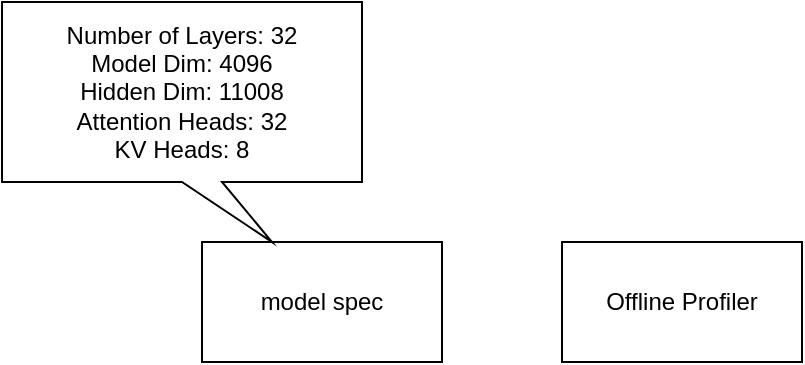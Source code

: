 <mxfile>
    <diagram id="PsXkPhfOAnIiQb5mGNAu" name="paper">
        <mxGraphModel dx="972" dy="813" grid="1" gridSize="10" guides="1" tooltips="1" connect="1" arrows="1" fold="1" page="1" pageScale="1" pageWidth="827" pageHeight="1169" math="0" shadow="0">
            <root>
                <mxCell id="0"/>
                <mxCell id="1" parent="0"/>
                <mxCell id="2" value="model spec" style="rounded=0;whiteSpace=wrap;html=1;" parent="1" vertex="1">
                    <mxGeometry x="180" y="270" width="120" height="60" as="geometry"/>
                </mxCell>
                <mxCell id="3" value="Number of Layers: 32&lt;br&gt;Model Dim: 4096&lt;br&gt;Hidden Dim: 11008&lt;br&gt;Attention Heads: 32&lt;br&gt;KV Heads: 8" style="shape=callout;whiteSpace=wrap;html=1;perimeter=calloutPerimeter;position2=0.75;" parent="1" vertex="1">
                    <mxGeometry x="80" y="150" width="180" height="120" as="geometry"/>
                </mxCell>
                <mxCell id="4" value="Offline Profiler" style="rounded=0;whiteSpace=wrap;html=1;" parent="1" vertex="1">
                    <mxGeometry x="360" y="270" width="120" height="60" as="geometry"/>
                </mxCell>
            </root>
        </mxGraphModel>
    </diagram>
    <diagram id="AfaoAGv4uNHQt7lWebWw" name="code">
        <mxGraphModel dx="5772" dy="1613" grid="1" gridSize="10" guides="1" tooltips="1" connect="1" arrows="1" fold="1" page="0" pageScale="1" pageWidth="827" pageHeight="1169" background="none" math="0" shadow="0">
            <root>
                <mxCell id="0"/>
                <mxCell id="1" parent="0"/>
                <mxCell id="rKUsW6-QokGwFbm9X7Q4-1" value="init_event_queue" style="rounded=0;whiteSpace=wrap;html=1;" parent="1" vertex="1">
                    <mxGeometry x="-780" width="120" height="60" as="geometry"/>
                </mxCell>
                <mxCell id="rKUsW6-QokGwFbm9X7Q4-2" value="add requent to queue" style="rounded=0;whiteSpace=wrap;html=1;" parent="1" vertex="1">
                    <mxGeometry x="-590" width="160" height="60" as="geometry"/>
                </mxCell>
                <mxCell id="rKUsW6-QokGwFbm9X7Q4-3" value="run" style="rounded=0;whiteSpace=wrap;html=1;" parent="1" vertex="1">
                    <mxGeometry x="-780" y="370" width="120" height="60" as="geometry"/>
                </mxCell>
                <mxCell id="rKUsW6-QokGwFbm9X7Q4-5" value="request_arrival_event" style="rounded=0;whiteSpace=wrap;html=1;" parent="1" vertex="1">
                    <mxGeometry x="-450" y="300" width="170" height="40" as="geometry"/>
                </mxCell>
                <mxCell id="rKUsW6-QokGwFbm9X7Q4-6" value="global_schedule_event" style="rounded=0;whiteSpace=wrap;html=1;" parent="1" vertex="1">
                    <mxGeometry x="-450" y="380" width="170" height="40" as="geometry"/>
                </mxCell>
                <mxCell id="rKUsW6-QokGwFbm9X7Q4-7" value="SimulationConfig&#xa;" style="swimlane;fontStyle=1;align=center;verticalAlign=top;childLayout=stackLayout;horizontal=1;startSize=26;horizontalStack=0;resizeParent=1;resizeParentMax=0;resizeLast=0;collapsible=1;marginBottom=0;" parent="1" vertex="1">
                    <mxGeometry x="710" y="1030" width="220" height="190" as="geometry"/>
                </mxCell>
                <mxCell id="rKUsW6-QokGwFbm9X7Q4-8" value="time_limit" style="text;strokeColor=none;fillColor=none;align=left;verticalAlign=top;spacingLeft=4;spacingRight=4;overflow=hidden;rotatable=0;points=[[0,0.5],[1,0.5]];portConstraint=eastwest;" parent="rKUsW6-QokGwFbm9X7Q4-7" vertex="1">
                    <mxGeometry y="26" width="220" height="26" as="geometry"/>
                </mxCell>
                <mxCell id="rKUsW6-QokGwFbm9X7Q4-11" value="cluster_config" style="text;strokeColor=none;fillColor=none;align=left;verticalAlign=top;spacingLeft=4;spacingRight=4;overflow=hidden;rotatable=0;points=[[0,0.5],[1,0.5]];portConstraint=eastwest;" parent="rKUsW6-QokGwFbm9X7Q4-7" vertex="1">
                    <mxGeometry y="52" width="220" height="26" as="geometry"/>
                </mxCell>
                <mxCell id="rKUsW6-QokGwFbm9X7Q4-12" value="request_generator_config" style="text;strokeColor=none;fillColor=none;align=left;verticalAlign=top;spacingLeft=4;spacingRight=4;overflow=hidden;rotatable=0;points=[[0,0.5],[1,0.5]];portConstraint=eastwest;" parent="rKUsW6-QokGwFbm9X7Q4-7" vertex="1">
                    <mxGeometry y="78" width="220" height="26" as="geometry"/>
                </mxCell>
                <mxCell id="rKUsW6-QokGwFbm9X7Q4-13" value="execution_time_predictor_config&#xa;" style="text;strokeColor=none;fillColor=none;align=left;verticalAlign=top;spacingLeft=4;spacingRight=4;overflow=hidden;rotatable=0;points=[[0,0.5],[1,0.5]];portConstraint=eastwest;" parent="rKUsW6-QokGwFbm9X7Q4-7" vertex="1">
                    <mxGeometry y="104" width="220" height="26" as="geometry"/>
                </mxCell>
                <mxCell id="rKUsW6-QokGwFbm9X7Q4-14" value="metrics_config" style="text;strokeColor=none;fillColor=none;align=left;verticalAlign=top;spacingLeft=4;spacingRight=4;overflow=hidden;rotatable=0;points=[[0,0.5],[1,0.5]];portConstraint=eastwest;" parent="rKUsW6-QokGwFbm9X7Q4-7" vertex="1">
                    <mxGeometry y="130" width="220" height="26" as="geometry"/>
                </mxCell>
                <mxCell id="rKUsW6-QokGwFbm9X7Q4-9" value="" style="line;strokeWidth=1;fillColor=none;align=left;verticalAlign=middle;spacingTop=-1;spacingLeft=3;spacingRight=3;rotatable=0;labelPosition=right;points=[];portConstraint=eastwest;strokeColor=inherit;" parent="rKUsW6-QokGwFbm9X7Q4-7" vertex="1">
                    <mxGeometry y="156" width="220" height="8" as="geometry"/>
                </mxCell>
                <mxCell id="rKUsW6-QokGwFbm9X7Q4-10" value="create_from_cli_args" style="text;strokeColor=none;fillColor=none;align=left;verticalAlign=top;spacingLeft=4;spacingRight=4;overflow=hidden;rotatable=0;points=[[0,0.5],[1,0.5]];portConstraint=eastwest;" parent="rKUsW6-QokGwFbm9X7Q4-7" vertex="1">
                    <mxGeometry y="164" width="220" height="26" as="geometry"/>
                </mxCell>
                <mxCell id="rKUsW6-QokGwFbm9X7Q4-16" value="ClusterConfig" style="swimlane;fontStyle=1;align=center;verticalAlign=top;childLayout=stackLayout;horizontal=1;startSize=26;horizontalStack=0;resizeParent=1;resizeParentMax=0;resizeLast=0;collapsible=1;marginBottom=0;" parent="1" vertex="1">
                    <mxGeometry x="1600" y="-90" width="220" height="164" as="geometry"/>
                </mxCell>
                <mxCell id="rKUsW6-QokGwFbm9X7Q4-17" value="num_replicas" style="text;strokeColor=none;fillColor=none;align=left;verticalAlign=top;spacingLeft=4;spacingRight=4;overflow=hidden;rotatable=0;points=[[0,0.5],[1,0.5]];portConstraint=eastwest;" parent="rKUsW6-QokGwFbm9X7Q4-16" vertex="1">
                    <mxGeometry y="26" width="220" height="26" as="geometry"/>
                </mxCell>
                <mxCell id="rKUsW6-QokGwFbm9X7Q4-18" value="replica_config" style="text;strokeColor=none;fillColor=none;align=left;verticalAlign=top;spacingLeft=4;spacingRight=4;overflow=hidden;rotatable=0;points=[[0,0.5],[1,0.5]];portConstraint=eastwest;" parent="rKUsW6-QokGwFbm9X7Q4-16" vertex="1">
                    <mxGeometry y="52" width="220" height="26" as="geometry"/>
                </mxCell>
                <mxCell id="rKUsW6-QokGwFbm9X7Q4-19" value="global_scheduler_config" style="text;strokeColor=none;fillColor=none;align=left;verticalAlign=top;spacingLeft=4;spacingRight=4;overflow=hidden;rotatable=0;points=[[0,0.5],[1,0.5]];portConstraint=eastwest;" parent="rKUsW6-QokGwFbm9X7Q4-16" vertex="1">
                    <mxGeometry y="78" width="220" height="26" as="geometry"/>
                </mxCell>
                <mxCell id="rKUsW6-QokGwFbm9X7Q4-20" value="replica_scheduler_config" style="text;strokeColor=none;fillColor=none;align=left;verticalAlign=top;spacingLeft=4;spacingRight=4;overflow=hidden;rotatable=0;points=[[0,0.5],[1,0.5]];portConstraint=eastwest;" parent="rKUsW6-QokGwFbm9X7Q4-16" vertex="1">
                    <mxGeometry y="104" width="220" height="26" as="geometry"/>
                </mxCell>
                <mxCell id="rKUsW6-QokGwFbm9X7Q4-22" value="" style="line;strokeWidth=1;fillColor=none;align=left;verticalAlign=middle;spacingTop=-1;spacingLeft=3;spacingRight=3;rotatable=0;labelPosition=right;points=[];portConstraint=eastwest;strokeColor=inherit;" parent="rKUsW6-QokGwFbm9X7Q4-16" vertex="1">
                    <mxGeometry y="130" width="220" height="8" as="geometry"/>
                </mxCell>
                <mxCell id="rKUsW6-QokGwFbm9X7Q4-23" value="..." style="text;strokeColor=none;fillColor=none;align=left;verticalAlign=top;spacingLeft=4;spacingRight=4;overflow=hidden;rotatable=0;points=[[0,0.5],[1,0.5]];portConstraint=eastwest;" parent="rKUsW6-QokGwFbm9X7Q4-16" vertex="1">
                    <mxGeometry y="138" width="220" height="26" as="geometry"/>
                </mxCell>
                <mxCell id="rKUsW6-QokGwFbm9X7Q4-25" value="ReplicaConfig" style="swimlane;fontStyle=1;align=center;verticalAlign=top;childLayout=stackLayout;horizontal=1;startSize=26;horizontalStack=0;resizeParent=1;resizeParentMax=0;resizeLast=0;collapsible=1;marginBottom=0;" parent="1" vertex="1">
                    <mxGeometry x="2540" y="-750" width="220" height="164" as="geometry"/>
                </mxCell>
                <mxCell id="rKUsW6-QokGwFbm9X7Q4-26" value="model_name" style="text;strokeColor=none;fillColor=none;align=left;verticalAlign=top;spacingLeft=4;spacingRight=4;overflow=hidden;rotatable=0;points=[[0,0.5],[1,0.5]];portConstraint=eastwest;" parent="rKUsW6-QokGwFbm9X7Q4-25" vertex="1">
                    <mxGeometry y="26" width="220" height="26" as="geometry"/>
                </mxCell>
                <mxCell id="rKUsW6-QokGwFbm9X7Q4-27" value="memory_margin_fraction" style="text;strokeColor=none;fillColor=none;align=left;verticalAlign=top;spacingLeft=4;spacingRight=4;overflow=hidden;rotatable=0;points=[[0,0.5],[1,0.5]];portConstraint=eastwest;" parent="rKUsW6-QokGwFbm9X7Q4-25" vertex="1">
                    <mxGeometry y="52" width="220" height="26" as="geometry"/>
                </mxCell>
                <mxCell id="rKUsW6-QokGwFbm9X7Q4-28" value="num_pipline_stages" style="text;strokeColor=none;fillColor=none;align=left;verticalAlign=top;spacingLeft=4;spacingRight=4;overflow=hidden;rotatable=0;points=[[0,0.5],[1,0.5]];portConstraint=eastwest;" parent="rKUsW6-QokGwFbm9X7Q4-25" vertex="1">
                    <mxGeometry y="78" width="220" height="26" as="geometry"/>
                </mxCell>
                <mxCell id="rKUsW6-QokGwFbm9X7Q4-29" value="tensor_parallel_size" style="text;strokeColor=none;fillColor=none;align=left;verticalAlign=top;spacingLeft=4;spacingRight=4;overflow=hidden;rotatable=0;points=[[0,0.5],[1,0.5]];portConstraint=eastwest;" parent="rKUsW6-QokGwFbm9X7Q4-25" vertex="1">
                    <mxGeometry y="104" width="220" height="26" as="geometry"/>
                </mxCell>
                <mxCell id="rKUsW6-QokGwFbm9X7Q4-30" value="" style="line;strokeWidth=1;fillColor=none;align=left;verticalAlign=middle;spacingTop=-1;spacingLeft=3;spacingRight=3;rotatable=0;labelPosition=right;points=[];portConstraint=eastwest;strokeColor=inherit;" parent="rKUsW6-QokGwFbm9X7Q4-25" vertex="1">
                    <mxGeometry y="130" width="220" height="8" as="geometry"/>
                </mxCell>
                <mxCell id="rKUsW6-QokGwFbm9X7Q4-31" value="..." style="text;strokeColor=none;fillColor=none;align=left;verticalAlign=top;spacingLeft=4;spacingRight=4;overflow=hidden;rotatable=0;points=[[0,0.5],[1,0.5]];portConstraint=eastwest;" parent="rKUsW6-QokGwFbm9X7Q4-25" vertex="1">
                    <mxGeometry y="138" width="220" height="26" as="geometry"/>
                </mxCell>
                <mxCell id="rKUsW6-QokGwFbm9X7Q4-32" value="1,2,3" style="html=1;" parent="1" vertex="1">
                    <mxGeometry x="2530" y="-460" width="110" height="50" as="geometry"/>
                </mxCell>
                <mxCell id="rKUsW6-QokGwFbm9X7Q4-40" value="1,2,3" style="html=1;" parent="1" vertex="1">
                    <mxGeometry x="2530" y="-380" width="110" height="50" as="geometry"/>
                </mxCell>
                <mxCell id="rKUsW6-QokGwFbm9X7Q4-41" style="edgeStyle=none;html=1;exitX=1;exitY=0.5;exitDx=0;exitDy=0;entryX=0;entryY=0;entryDx=0;entryDy=0;" parent="1" source="rKUsW6-QokGwFbm9X7Q4-18" target="rKUsW6-QokGwFbm9X7Q4-25" edge="1">
                    <mxGeometry relative="1" as="geometry"/>
                </mxCell>
                <mxCell id="rKUsW6-QokGwFbm9X7Q4-42" style="edgeStyle=none;html=1;exitX=1;exitY=0.5;exitDx=0;exitDy=0;entryX=0;entryY=0.5;entryDx=0;entryDy=0;" parent="1" source="rKUsW6-QokGwFbm9X7Q4-19" target="rKUsW6-QokGwFbm9X7Q4-32" edge="1">
                    <mxGeometry relative="1" as="geometry"/>
                </mxCell>
                <mxCell id="rKUsW6-QokGwFbm9X7Q4-43" style="edgeStyle=none;html=1;exitX=1;exitY=0.5;exitDx=0;exitDy=0;entryX=0;entryY=0.5;entryDx=0;entryDy=0;" parent="1" source="rKUsW6-QokGwFbm9X7Q4-20" target="rKUsW6-QokGwFbm9X7Q4-40" edge="1">
                    <mxGeometry relative="1" as="geometry"/>
                </mxCell>
                <mxCell id="rKUsW6-QokGwFbm9X7Q4-44" style="edgeStyle=none;html=1;exitX=1;exitY=0.5;exitDx=0;exitDy=0;entryX=0;entryY=0;entryDx=0;entryDy=0;" parent="1" source="rKUsW6-QokGwFbm9X7Q4-11" target="rKUsW6-QokGwFbm9X7Q4-16" edge="1">
                    <mxGeometry relative="1" as="geometry"/>
                </mxCell>
                <mxCell id="rKUsW6-QokGwFbm9X7Q4-46" style="edgeStyle=none;html=1;exitX=1;exitY=0.5;exitDx=0;exitDy=0;entryX=0;entryY=0;entryDx=0;entryDy=0;" parent="1" source="rKUsW6-QokGwFbm9X7Q4-12" target="MvY89VWvyyCWVw_H3Rj8-23" edge="1">
                    <mxGeometry relative="1" as="geometry">
                        <mxPoint x="1665" y="265" as="targetPoint"/>
                    </mxGeometry>
                </mxCell>
                <mxCell id="rKUsW6-QokGwFbm9X7Q4-47" value="replica_schedule_event" style="rounded=0;whiteSpace=wrap;html=1;" parent="1" vertex="1">
                    <mxGeometry x="-450" y="460" width="170" height="40" as="geometry"/>
                </mxCell>
                <mxCell id="ZYyL6T55YOhTBjupa0rY-1" value="request(A,B,C)" style="rounded=0;whiteSpace=wrap;html=1;" parent="1" vertex="1">
                    <mxGeometry x="590" y="-520" width="120" height="60" as="geometry"/>
                </mxCell>
                <mxCell id="ZYyL6T55YOhTBjupa0rY-2" value="offline profiling" style="rounded=0;whiteSpace=wrap;html=1;" parent="1" vertex="1">
                    <mxGeometry x="810" y="-520" width="120" height="60" as="geometry"/>
                </mxCell>
                <mxCell id="ZYyL6T55YOhTBjupa0rY-3" value="offline&amp;nbsp;" style="rounded=0;whiteSpace=wrap;html=1;" parent="1" vertex="1">
                    <mxGeometry x="1030" y="-630" width="120" height="60" as="geometry"/>
                </mxCell>
                <mxCell id="MvY89VWvyyCWVw_H3Rj8-23" value="TraceRequestGeneratorConfig" style="swimlane;fontStyle=1;align=center;verticalAlign=top;childLayout=stackLayout;horizontal=1;startSize=26;horizontalStack=0;resizeParent=1;resizeParentMax=0;resizeLast=0;collapsible=1;marginBottom=0;" parent="1" vertex="1">
                    <mxGeometry x="1600" y="180" width="220" height="190" as="geometry"/>
                </mxCell>
                <mxCell id="MvY89VWvyyCWVw_H3Rj8-24" value="trace_file" style="text;strokeColor=none;fillColor=none;align=left;verticalAlign=top;spacingLeft=4;spacingRight=4;overflow=hidden;rotatable=0;points=[[0,0.5],[1,0.5]];portConstraint=eastwest;" parent="MvY89VWvyyCWVw_H3Rj8-23" vertex="1">
                    <mxGeometry y="26" width="220" height="26" as="geometry"/>
                </mxCell>
                <mxCell id="MvY89VWvyyCWVw_H3Rj8-25" value="prefill_scale_factor" style="text;strokeColor=none;fillColor=none;align=left;verticalAlign=top;spacingLeft=4;spacingRight=4;overflow=hidden;rotatable=0;points=[[0,0.5],[1,0.5]];portConstraint=eastwest;" parent="MvY89VWvyyCWVw_H3Rj8-23" vertex="1">
                    <mxGeometry y="52" width="220" height="26" as="geometry"/>
                </mxCell>
                <mxCell id="MvY89VWvyyCWVw_H3Rj8-26" value="decode_scale_factor" style="text;strokeColor=none;fillColor=none;align=left;verticalAlign=top;spacingLeft=4;spacingRight=4;overflow=hidden;rotatable=0;points=[[0,0.5],[1,0.5]];portConstraint=eastwest;" parent="MvY89VWvyyCWVw_H3Rj8-23" vertex="1">
                    <mxGeometry y="78" width="220" height="26" as="geometry"/>
                </mxCell>
                <mxCell id="MvY89VWvyyCWVw_H3Rj8-27" value="time_scale_factor" style="text;strokeColor=none;fillColor=none;align=left;verticalAlign=top;spacingLeft=4;spacingRight=4;overflow=hidden;rotatable=0;points=[[0,0.5],[1,0.5]];portConstraint=eastwest;" parent="MvY89VWvyyCWVw_H3Rj8-23" vertex="1">
                    <mxGeometry y="104" width="220" height="26" as="geometry"/>
                </mxCell>
                <mxCell id="MvY89VWvyyCWVw_H3Rj8-30" value="max_tokens" style="text;strokeColor=none;fillColor=none;align=left;verticalAlign=top;spacingLeft=4;spacingRight=4;overflow=hidden;rotatable=0;points=[[0,0.5],[1,0.5]];portConstraint=eastwest;" parent="MvY89VWvyyCWVw_H3Rj8-23" vertex="1">
                    <mxGeometry y="130" width="220" height="26" as="geometry"/>
                </mxCell>
                <mxCell id="MvY89VWvyyCWVw_H3Rj8-28" value="" style="line;strokeWidth=1;fillColor=none;align=left;verticalAlign=middle;spacingTop=-1;spacingLeft=3;spacingRight=3;rotatable=0;labelPosition=right;points=[];portConstraint=eastwest;strokeColor=inherit;" parent="MvY89VWvyyCWVw_H3Rj8-23" vertex="1">
                    <mxGeometry y="156" width="220" height="8" as="geometry"/>
                </mxCell>
                <mxCell id="MvY89VWvyyCWVw_H3Rj8-29" value="..." style="text;strokeColor=none;fillColor=none;align=left;verticalAlign=top;spacingLeft=4;spacingRight=4;overflow=hidden;rotatable=0;points=[[0,0.5],[1,0.5]];portConstraint=eastwest;" parent="MvY89VWvyyCWVw_H3Rj8-23" vertex="1">
                    <mxGeometry y="164" width="220" height="26" as="geometry"/>
                </mxCell>
                <mxCell id="MvY89VWvyyCWVw_H3Rj8-31" style="edgeStyle=none;html=1;exitX=1;exitY=0.5;exitDx=0;exitDy=0;entryX=0;entryY=0;entryDx=0;entryDy=0;" parent="1" source="rKUsW6-QokGwFbm9X7Q4-13" target="MvY89VWvyyCWVw_H3Rj8-33" edge="1">
                    <mxGeometry relative="1" as="geometry"/>
                </mxCell>
                <mxCell id="MvY89VWvyyCWVw_H3Rj8-33" value="" style="swimlane;startSize=0;" parent="1" vertex="1">
                    <mxGeometry x="1600" y="470" width="430" height="540" as="geometry"/>
                </mxCell>
                <mxCell id="MvY89VWvyyCWVw_H3Rj8-3" value="BaseExecutionTimePredictorConfig" style="swimlane;fontStyle=1;align=center;verticalAlign=top;childLayout=stackLayout;horizontal=1;startSize=26;horizontalStack=0;resizeParent=1;resizeParentMax=0;resizeLast=0;collapsible=1;marginBottom=0;" parent="MvY89VWvyyCWVw_H3Rj8-33" vertex="1">
                    <mxGeometry x="85" y="41" width="260" height="216" as="geometry"/>
                </mxCell>
                <mxCell id="MvY89VWvyyCWVw_H3Rj8-4" value="input_files" style="text;strokeColor=none;fillColor=none;align=left;verticalAlign=top;spacingLeft=4;spacingRight=4;overflow=hidden;rotatable=0;points=[[0,0.5],[1,0.5]];portConstraint=eastwest;" parent="MvY89VWvyyCWVw_H3Rj8-3" vertex="1">
                    <mxGeometry y="26" width="260" height="26" as="geometry"/>
                </mxCell>
                <mxCell id="MvY89VWvyyCWVw_H3Rj8-5" value="k_fold_cv_splits" style="text;strokeColor=none;fillColor=none;align=left;verticalAlign=top;spacingLeft=4;spacingRight=4;overflow=hidden;rotatable=0;points=[[0,0.5],[1,0.5]];portConstraint=eastwest;" parent="MvY89VWvyyCWVw_H3Rj8-3" vertex="1">
                    <mxGeometry y="52" width="260" height="26" as="geometry"/>
                </mxCell>
                <mxCell id="MvY89VWvyyCWVw_H3Rj8-6" value="no_cache" style="text;strokeColor=none;fillColor=none;align=left;verticalAlign=top;spacingLeft=4;spacingRight=4;overflow=hidden;rotatable=0;points=[[0,0.5],[1,0.5]];portConstraint=eastwest;" parent="MvY89VWvyyCWVw_H3Rj8-3" vertex="1">
                    <mxGeometry y="78" width="260" height="26" as="geometry"/>
                </mxCell>
                <mxCell id="MvY89VWvyyCWVw_H3Rj8-7" value="kv_cache_prediction_granularity&#xa;" style="text;strokeColor=none;fillColor=none;align=left;verticalAlign=top;spacingLeft=4;spacingRight=4;overflow=hidden;rotatable=0;points=[[0,0.5],[1,0.5]];portConstraint=eastwest;" parent="MvY89VWvyyCWVw_H3Rj8-3" vertex="1">
                    <mxGeometry y="104" width="260" height="26" as="geometry"/>
                </mxCell>
                <mxCell id="MvY89VWvyyCWVw_H3Rj8-8" value="prediction_max_prefil_chunk_size" style="text;strokeColor=none;fillColor=none;align=left;verticalAlign=top;spacingLeft=4;spacingRight=4;overflow=hidden;rotatable=0;points=[[0,0.5],[1,0.5]];portConstraint=eastwest;" parent="MvY89VWvyyCWVw_H3Rj8-3" vertex="1">
                    <mxGeometry y="130" width="260" height="26" as="geometry"/>
                </mxCell>
                <mxCell id="MvY89VWvyyCWVw_H3Rj8-11" value="..." style="text;strokeColor=none;fillColor=none;align=left;verticalAlign=top;spacingLeft=4;spacingRight=4;overflow=hidden;rotatable=0;points=[[0,0.5],[1,0.5]];portConstraint=eastwest;" parent="MvY89VWvyyCWVw_H3Rj8-3" vertex="1">
                    <mxGeometry y="156" width="260" height="26" as="geometry"/>
                </mxCell>
                <mxCell id="MvY89VWvyyCWVw_H3Rj8-9" value="" style="line;strokeWidth=1;fillColor=none;align=left;verticalAlign=middle;spacingTop=-1;spacingLeft=3;spacingRight=3;rotatable=0;labelPosition=right;points=[];portConstraint=eastwest;strokeColor=inherit;" parent="MvY89VWvyyCWVw_H3Rj8-3" vertex="1">
                    <mxGeometry y="182" width="260" height="8" as="geometry"/>
                </mxCell>
                <mxCell id="MvY89VWvyyCWVw_H3Rj8-10" value="..." style="text;strokeColor=none;fillColor=none;align=left;verticalAlign=top;spacingLeft=4;spacingRight=4;overflow=hidden;rotatable=0;points=[[0,0.5],[1,0.5]];portConstraint=eastwest;" parent="MvY89VWvyyCWVw_H3Rj8-3" vertex="1">
                    <mxGeometry y="190" width="260" height="26" as="geometry"/>
                </mxCell>
                <mxCell id="MvY89VWvyyCWVw_H3Rj8-12" value="LinearRegressionExecutionTimePredictorConfig" style="swimlane;fontStyle=1;align=center;verticalAlign=top;childLayout=stackLayout;horizontal=1;startSize=26;horizontalStack=0;resizeParent=1;resizeParentMax=0;resizeLast=0;collapsible=1;marginBottom=0;" parent="MvY89VWvyyCWVw_H3Rj8-33" vertex="1">
                    <mxGeometry x="45" y="310" width="340" height="190" as="geometry"/>
                </mxCell>
                <mxCell id="MvY89VWvyyCWVw_H3Rj8-13" value="polynomial_degree" style="text;strokeColor=none;fillColor=none;align=left;verticalAlign=top;spacingLeft=4;spacingRight=4;overflow=hidden;rotatable=0;points=[[0,0.5],[1,0.5]];portConstraint=eastwest;" parent="MvY89VWvyyCWVw_H3Rj8-12" vertex="1">
                    <mxGeometry y="26" width="340" height="26" as="geometry"/>
                </mxCell>
                <mxCell id="MvY89VWvyyCWVw_H3Rj8-14" value="polynomial_include_bias" style="text;strokeColor=none;fillColor=none;align=left;verticalAlign=top;spacingLeft=4;spacingRight=4;overflow=hidden;rotatable=0;points=[[0,0.5],[1,0.5]];portConstraint=eastwest;" parent="MvY89VWvyyCWVw_H3Rj8-12" vertex="1">
                    <mxGeometry y="52" width="340" height="26" as="geometry"/>
                </mxCell>
                <mxCell id="MvY89VWvyyCWVw_H3Rj8-15" value="polynomial_interaction_only" style="text;strokeColor=none;fillColor=none;align=left;verticalAlign=top;spacingLeft=4;spacingRight=4;overflow=hidden;rotatable=0;points=[[0,0.5],[1,0.5]];portConstraint=eastwest;" parent="MvY89VWvyyCWVw_H3Rj8-12" vertex="1">
                    <mxGeometry y="78" width="340" height="26" as="geometry"/>
                </mxCell>
                <mxCell id="MvY89VWvyyCWVw_H3Rj8-16" value="fit_intercept" style="text;strokeColor=none;fillColor=none;align=left;verticalAlign=top;spacingLeft=4;spacingRight=4;overflow=hidden;rotatable=0;points=[[0,0.5],[1,0.5]];portConstraint=eastwest;" parent="MvY89VWvyyCWVw_H3Rj8-12" vertex="1">
                    <mxGeometry y="104" width="340" height="26" as="geometry"/>
                </mxCell>
                <mxCell id="MvY89VWvyyCWVw_H3Rj8-17" value="prediction_max_prefil_chunk_size" style="text;strokeColor=none;fillColor=none;align=left;verticalAlign=top;spacingLeft=4;spacingRight=4;overflow=hidden;rotatable=0;points=[[0,0.5],[1,0.5]];portConstraint=eastwest;" parent="MvY89VWvyyCWVw_H3Rj8-12" vertex="1">
                    <mxGeometry y="130" width="340" height="26" as="geometry"/>
                </mxCell>
                <mxCell id="MvY89VWvyyCWVw_H3Rj8-19" value="" style="line;strokeWidth=1;fillColor=none;align=left;verticalAlign=middle;spacingTop=-1;spacingLeft=3;spacingRight=3;rotatable=0;labelPosition=right;points=[];portConstraint=eastwest;strokeColor=inherit;" parent="MvY89VWvyyCWVw_H3Rj8-12" vertex="1">
                    <mxGeometry y="156" width="340" height="8" as="geometry"/>
                </mxCell>
                <mxCell id="MvY89VWvyyCWVw_H3Rj8-20" value="..." style="text;strokeColor=none;fillColor=none;align=left;verticalAlign=top;spacingLeft=4;spacingRight=4;overflow=hidden;rotatable=0;points=[[0,0.5],[1,0.5]];portConstraint=eastwest;" parent="MvY89VWvyyCWVw_H3Rj8-12" vertex="1">
                    <mxGeometry y="164" width="340" height="26" as="geometry"/>
                </mxCell>
                <mxCell id="MvY89VWvyyCWVw_H3Rj8-34" value="MetricsConfig" style="swimlane;fontStyle=1;align=center;verticalAlign=top;childLayout=stackLayout;horizontal=1;startSize=26;horizontalStack=0;resizeParent=1;resizeParentMax=0;resizeLast=0;collapsible=1;marginBottom=0;" parent="1" vertex="1">
                    <mxGeometry x="1600" y="1100" width="220" height="138" as="geometry"/>
                </mxCell>
                <mxCell id="MvY89VWvyyCWVw_H3Rj8-35" value="write_metrics" style="text;strokeColor=none;fillColor=none;align=left;verticalAlign=top;spacingLeft=4;spacingRight=4;overflow=hidden;rotatable=0;points=[[0,0.5],[1,0.5]];portConstraint=eastwest;" parent="MvY89VWvyyCWVw_H3Rj8-34" vertex="1">
                    <mxGeometry y="26" width="220" height="26" as="geometry"/>
                </mxCell>
                <mxCell id="MvY89VWvyyCWVw_H3Rj8-36" value="write_json_trace" style="text;strokeColor=none;fillColor=none;align=left;verticalAlign=top;spacingLeft=4;spacingRight=4;overflow=hidden;rotatable=0;points=[[0,0.5],[1,0.5]];portConstraint=eastwest;" parent="MvY89VWvyyCWVw_H3Rj8-34" vertex="1">
                    <mxGeometry y="52" width="220" height="26" as="geometry"/>
                </mxCell>
                <mxCell id="MvY89VWvyyCWVw_H3Rj8-42" value="..." style="text;strokeColor=none;fillColor=none;align=left;verticalAlign=top;spacingLeft=4;spacingRight=4;overflow=hidden;rotatable=0;points=[[0,0.5],[1,0.5]];portConstraint=eastwest;" parent="MvY89VWvyyCWVw_H3Rj8-34" vertex="1">
                    <mxGeometry y="78" width="220" height="26" as="geometry"/>
                </mxCell>
                <mxCell id="MvY89VWvyyCWVw_H3Rj8-40" value="" style="line;strokeWidth=1;fillColor=none;align=left;verticalAlign=middle;spacingTop=-1;spacingLeft=3;spacingRight=3;rotatable=0;labelPosition=right;points=[];portConstraint=eastwest;strokeColor=inherit;" parent="MvY89VWvyyCWVw_H3Rj8-34" vertex="1">
                    <mxGeometry y="104" width="220" height="8" as="geometry"/>
                </mxCell>
                <mxCell id="MvY89VWvyyCWVw_H3Rj8-41" value="..." style="text;strokeColor=none;fillColor=none;align=left;verticalAlign=top;spacingLeft=4;spacingRight=4;overflow=hidden;rotatable=0;points=[[0,0.5],[1,0.5]];portConstraint=eastwest;" parent="MvY89VWvyyCWVw_H3Rj8-34" vertex="1">
                    <mxGeometry y="112" width="220" height="26" as="geometry"/>
                </mxCell>
                <mxCell id="MvY89VWvyyCWVw_H3Rj8-43" style="edgeStyle=none;html=1;exitX=1;exitY=0.5;exitDx=0;exitDy=0;entryX=0;entryY=0;entryDx=0;entryDy=0;" parent="1" source="rKUsW6-QokGwFbm9X7Q4-14" target="MvY89VWvyyCWVw_H3Rj8-34" edge="1">
                    <mxGeometry relative="1" as="geometry"/>
                </mxCell>
                <mxCell id="MvY89VWvyyCWVw_H3Rj8-44" value="Simulator" style="swimlane;fontStyle=1;align=center;verticalAlign=top;childLayout=stackLayout;horizontal=1;startSize=26;horizontalStack=0;resizeParent=1;resizeParentMax=0;resizeLast=0;collapsible=1;marginBottom=0;" parent="1" vertex="1">
                    <mxGeometry x="-180" y="2520" width="270" height="372" as="geometry"/>
                </mxCell>
                <mxCell id="MvY89VWvyyCWVw_H3Rj8-45" value="_config" style="text;strokeColor=none;fillColor=none;align=left;verticalAlign=top;spacingLeft=4;spacingRight=4;overflow=hidden;rotatable=0;points=[[0,0.5],[1,0.5]];portConstraint=eastwest;" parent="MvY89VWvyyCWVw_H3Rj8-44" vertex="1">
                    <mxGeometry y="26" width="270" height="26" as="geometry"/>
                </mxCell>
                <mxCell id="MvY89VWvyyCWVw_H3Rj8-46" value="_time" style="text;strokeColor=none;fillColor=none;align=left;verticalAlign=top;spacingLeft=4;spacingRight=4;overflow=hidden;rotatable=0;points=[[0,0.5],[1,0.5]];portConstraint=eastwest;" parent="MvY89VWvyyCWVw_H3Rj8-44" vertex="1">
                    <mxGeometry y="52" width="270" height="26" as="geometry"/>
                </mxCell>
                <mxCell id="MvY89VWvyyCWVw_H3Rj8-47" value="_terminate" style="text;strokeColor=none;fillColor=none;align=left;verticalAlign=top;spacingLeft=4;spacingRight=4;overflow=hidden;rotatable=0;points=[[0,0.5],[1,0.5]];portConstraint=eastwest;" parent="MvY89VWvyyCWVw_H3Rj8-44" vertex="1">
                    <mxGeometry y="78" width="270" height="26" as="geometry"/>
                </mxCell>
                <mxCell id="MvY89VWvyyCWVw_H3Rj8-48" value="_time_limit" style="text;strokeColor=none;fillColor=none;align=left;verticalAlign=top;spacingLeft=4;spacingRight=4;overflow=hidden;rotatable=0;points=[[0,0.5],[1,0.5]];portConstraint=eastwest;" parent="MvY89VWvyyCWVw_H3Rj8-44" vertex="1">
                    <mxGeometry y="104" width="270" height="26" as="geometry"/>
                </mxCell>
                <mxCell id="MvY89VWvyyCWVw_H3Rj8-49" value="_event_queue [ ]" style="text;strokeColor=none;fillColor=none;align=left;verticalAlign=top;spacingLeft=4;spacingRight=4;overflow=hidden;rotatable=0;points=[[0,0.5],[1,0.5]];portConstraint=eastwest;" parent="MvY89VWvyyCWVw_H3Rj8-44" vertex="1">
                    <mxGeometry y="130" width="270" height="26" as="geometry"/>
                </mxCell>
                <mxCell id="MvY89VWvyyCWVw_H3Rj8-52" value="_event_trace [ ]" style="text;strokeColor=none;fillColor=none;align=left;verticalAlign=top;spacingLeft=4;spacingRight=4;overflow=hidden;rotatable=0;points=[[0,0.5],[1,0.5]];portConstraint=eastwest;" parent="MvY89VWvyyCWVw_H3Rj8-44" vertex="1">
                    <mxGeometry y="156" width="270" height="26" as="geometry"/>
                </mxCell>
                <mxCell id="MvY89VWvyyCWVw_H3Rj8-53" value="_event_chrome_trace [ ]" style="text;strokeColor=none;fillColor=none;align=left;verticalAlign=top;spacingLeft=4;spacingRight=4;overflow=hidden;rotatable=0;points=[[0,0.5],[1,0.5]];portConstraint=eastwest;" parent="MvY89VWvyyCWVw_H3Rj8-44" vertex="1">
                    <mxGeometry y="182" width="270" height="26" as="geometry"/>
                </mxCell>
                <mxCell id="MvY89VWvyyCWVw_H3Rj8-54" value="_cluster" style="text;strokeColor=none;fillColor=none;align=left;verticalAlign=top;spacingLeft=4;spacingRight=4;overflow=hidden;rotatable=0;points=[[0,0.5],[1,0.5]];portConstraint=eastwest;" parent="MvY89VWvyyCWVw_H3Rj8-44" vertex="1">
                    <mxGeometry y="208" width="270" height="26" as="geometry"/>
                </mxCell>
                <mxCell id="MvY89VWvyyCWVw_H3Rj8-55" value="_metric_store" style="text;strokeColor=none;fillColor=none;align=left;verticalAlign=top;spacingLeft=4;spacingRight=4;overflow=hidden;rotatable=0;points=[[0,0.5],[1,0.5]];portConstraint=eastwest;" parent="MvY89VWvyyCWVw_H3Rj8-44" vertex="1">
                    <mxGeometry y="234" width="270" height="26" as="geometry"/>
                </mxCell>
                <mxCell id="MvY89VWvyyCWVw_H3Rj8-114" value="_request_generator" style="text;strokeColor=none;fillColor=none;align=left;verticalAlign=top;spacingLeft=4;spacingRight=4;overflow=hidden;rotatable=0;points=[[0,0.5],[1,0.5]];portConstraint=eastwest;" parent="MvY89VWvyyCWVw_H3Rj8-44" vertex="1">
                    <mxGeometry y="260" width="270" height="26" as="geometry"/>
                </mxCell>
                <mxCell id="MvY89VWvyyCWVw_H3Rj8-56" value="_scheduler" style="text;strokeColor=none;fillColor=none;align=left;verticalAlign=top;spacingLeft=4;spacingRight=4;overflow=hidden;rotatable=0;points=[[0,0.5],[1,0.5]];portConstraint=eastwest;" parent="MvY89VWvyyCWVw_H3Rj8-44" vertex="1">
                    <mxGeometry y="286" width="270" height="26" as="geometry"/>
                </mxCell>
                <mxCell id="MvY89VWvyyCWVw_H3Rj8-50" value="" style="line;strokeWidth=1;fillColor=none;align=left;verticalAlign=middle;spacingTop=-1;spacingLeft=3;spacingRight=3;rotatable=0;labelPosition=right;points=[];portConstraint=eastwest;strokeColor=inherit;" parent="MvY89VWvyyCWVw_H3Rj8-44" vertex="1">
                    <mxGeometry y="312" width="270" height="8" as="geometry"/>
                </mxCell>
                <mxCell id="MvY89VWvyyCWVw_H3Rj8-51" value="init_event_queue" style="text;strokeColor=none;fillColor=none;align=left;verticalAlign=top;spacingLeft=4;spacingRight=4;overflow=hidden;rotatable=0;points=[[0,0.5],[1,0.5]];portConstraint=eastwest;" parent="MvY89VWvyyCWVw_H3Rj8-44" vertex="1">
                    <mxGeometry y="320" width="270" height="26" as="geometry"/>
                </mxCell>
                <mxCell id="MvY89VWvyyCWVw_H3Rj8-57" value="run" style="text;strokeColor=none;fillColor=none;align=left;verticalAlign=top;spacingLeft=4;spacingRight=4;overflow=hidden;rotatable=0;points=[[0,0.5],[1,0.5]];portConstraint=eastwest;" parent="MvY89VWvyyCWVw_H3Rj8-44" vertex="1">
                    <mxGeometry y="346" width="270" height="26" as="geometry"/>
                </mxCell>
                <mxCell id="MvY89VWvyyCWVw_H3Rj8-58" style="edgeStyle=none;html=1;exitX=1;exitY=0.5;exitDx=0;exitDy=0;entryX=0;entryY=0;entryDx=0;entryDy=0;" parent="1" source="MvY89VWvyyCWVw_H3Rj8-45" target="rKUsW6-QokGwFbm9X7Q4-7" edge="1">
                    <mxGeometry relative="1" as="geometry"/>
                </mxCell>
                <mxCell id="MvY89VWvyyCWVw_H3Rj8-59" value="Cluster" style="swimlane;fontStyle=1;align=center;verticalAlign=top;childLayout=stackLayout;horizontal=1;startSize=26;horizontalStack=0;resizeParent=1;resizeParentMax=0;resizeLast=0;collapsible=1;marginBottom=0;" parent="1" vertex="1">
                    <mxGeometry x="710" y="1320" width="270" height="190" as="geometry"/>
                </mxCell>
                <mxCell id="MvY89VWvyyCWVw_H3Rj8-60" value="_id" style="text;strokeColor=none;fillColor=none;align=left;verticalAlign=top;spacingLeft=4;spacingRight=4;overflow=hidden;rotatable=0;points=[[0,0.5],[1,0.5]];portConstraint=eastwest;" parent="MvY89VWvyyCWVw_H3Rj8-59" vertex="1">
                    <mxGeometry y="26" width="270" height="26" as="geometry"/>
                </mxCell>
                <mxCell id="MvY89VWvyyCWVw_H3Rj8-61" value="_config" style="text;strokeColor=none;fillColor=none;align=left;verticalAlign=top;spacingLeft=4;spacingRight=4;overflow=hidden;rotatable=0;points=[[0,0.5],[1,0.5]];portConstraint=eastwest;" parent="MvY89VWvyyCWVw_H3Rj8-59" vertex="1">
                    <mxGeometry y="52" width="270" height="26" as="geometry"/>
                </mxCell>
                <mxCell id="MvY89VWvyyCWVw_H3Rj8-62" value="_output_dir" style="text;strokeColor=none;fillColor=none;align=left;verticalAlign=top;spacingLeft=4;spacingRight=4;overflow=hidden;rotatable=0;points=[[0,0.5],[1,0.5]];portConstraint=eastwest;" parent="MvY89VWvyyCWVw_H3Rj8-59" vertex="1">
                    <mxGeometry y="78" width="270" height="26" as="geometry"/>
                </mxCell>
                <mxCell id="MvY89VWvyyCWVw_H3Rj8-63" value="_replicas { }" style="text;strokeColor=none;fillColor=none;align=left;verticalAlign=top;spacingLeft=4;spacingRight=4;overflow=hidden;rotatable=0;points=[[0,0.5],[1,0.5]];portConstraint=eastwest;" parent="MvY89VWvyyCWVw_H3Rj8-59" vertex="1">
                    <mxGeometry y="104" width="270" height="26" as="geometry"/>
                </mxCell>
                <mxCell id="MvY89VWvyyCWVw_H3Rj8-70" value="" style="line;strokeWidth=1;fillColor=none;align=left;verticalAlign=middle;spacingTop=-1;spacingLeft=3;spacingRight=3;rotatable=0;labelPosition=right;points=[];portConstraint=eastwest;strokeColor=inherit;" parent="MvY89VWvyyCWVw_H3Rj8-59" vertex="1">
                    <mxGeometry y="130" width="270" height="8" as="geometry"/>
                </mxCell>
                <mxCell id="MvY89VWvyyCWVw_H3Rj8-71" value="to_dict" style="text;strokeColor=none;fillColor=none;align=left;verticalAlign=top;spacingLeft=4;spacingRight=4;overflow=hidden;rotatable=0;points=[[0,0.5],[1,0.5]];portConstraint=eastwest;" parent="MvY89VWvyyCWVw_H3Rj8-59" vertex="1">
                    <mxGeometry y="138" width="270" height="26" as="geometry"/>
                </mxCell>
                <mxCell id="MvY89VWvyyCWVw_H3Rj8-72" value="write_cluster_info_to_file" style="text;strokeColor=none;fillColor=none;align=left;verticalAlign=top;spacingLeft=4;spacingRight=4;overflow=hidden;rotatable=0;points=[[0,0.5],[1,0.5]];portConstraint=eastwest;" parent="MvY89VWvyyCWVw_H3Rj8-59" vertex="1">
                    <mxGeometry y="164" width="270" height="26" as="geometry"/>
                </mxCell>
                <mxCell id="MvY89VWvyyCWVw_H3Rj8-73" style="edgeStyle=none;html=1;exitX=1;exitY=0.5;exitDx=0;exitDy=0;entryX=0;entryY=0;entryDx=0;entryDy=0;" parent="1" source="MvY89VWvyyCWVw_H3Rj8-54" target="MvY89VWvyyCWVw_H3Rj8-59" edge="1">
                    <mxGeometry relative="1" as="geometry"/>
                </mxCell>
                <mxCell id="MvY89VWvyyCWVw_H3Rj8-75" value="MetricsStore" style="swimlane;fontStyle=1;align=center;verticalAlign=top;childLayout=stackLayout;horizontal=1;startSize=26;horizontalStack=0;resizeParent=1;resizeParentMax=0;resizeLast=0;collapsible=1;marginBottom=0;" parent="1" vertex="1">
                    <mxGeometry x="710" y="1610" width="270" height="242" as="geometry"/>
                </mxCell>
                <mxCell id="MvY89VWvyyCWVw_H3Rj8-76" value="_simulation_config" style="text;strokeColor=none;fillColor=none;align=left;verticalAlign=top;spacingLeft=4;spacingRight=4;overflow=hidden;rotatable=0;points=[[0,0.5],[1,0.5]];portConstraint=eastwest;" parent="MvY89VWvyyCWVw_H3Rj8-75" vertex="1">
                    <mxGeometry y="26" width="270" height="26" as="geometry"/>
                </mxCell>
                <mxCell id="MvY89VWvyyCWVw_H3Rj8-77" value="_config" style="text;strokeColor=none;fillColor=none;align=left;verticalAlign=top;spacingLeft=4;spacingRight=4;overflow=hidden;rotatable=0;points=[[0,0.5],[1,0.5]];portConstraint=eastwest;" parent="MvY89VWvyyCWVw_H3Rj8-75" vertex="1">
                    <mxGeometry y="52" width="270" height="26" as="geometry"/>
                </mxCell>
                <mxCell id="MvY89VWvyyCWVw_H3Rj8-78" value="_last_request_arrived_at" style="text;strokeColor=none;fillColor=none;align=left;verticalAlign=top;spacingLeft=4;spacingRight=4;overflow=hidden;rotatable=0;points=[[0,0.5],[1,0.5]];portConstraint=eastwest;" parent="MvY89VWvyyCWVw_H3Rj8-75" vertex="1">
                    <mxGeometry y="78" width="270" height="26" as="geometry"/>
                </mxCell>
                <mxCell id="MvY89VWvyyCWVw_H3Rj8-79" value="_num_replicas" style="text;strokeColor=none;fillColor=none;align=left;verticalAlign=top;spacingLeft=4;spacingRight=4;overflow=hidden;rotatable=0;points=[[0,0.5],[1,0.5]];portConstraint=eastwest;" parent="MvY89VWvyyCWVw_H3Rj8-75" vertex="1">
                    <mxGeometry y="104" width="270" height="26" as="geometry"/>
                </mxCell>
                <mxCell id="MvY89VWvyyCWVw_H3Rj8-83" value="..." style="text;strokeColor=none;fillColor=none;align=left;verticalAlign=top;spacingLeft=4;spacingRight=4;overflow=hidden;rotatable=0;points=[[0,0.5],[1,0.5]];portConstraint=eastwest;" parent="MvY89VWvyyCWVw_H3Rj8-75" vertex="1">
                    <mxGeometry y="130" width="270" height="26" as="geometry"/>
                </mxCell>
                <mxCell id="MvY89VWvyyCWVw_H3Rj8-80" value="" style="line;strokeWidth=1;fillColor=none;align=left;verticalAlign=middle;spacingTop=-1;spacingLeft=3;spacingRight=3;rotatable=0;labelPosition=right;points=[];portConstraint=eastwest;strokeColor=inherit;" parent="MvY89VWvyyCWVw_H3Rj8-75" vertex="1">
                    <mxGeometry y="156" width="270" height="8" as="geometry"/>
                </mxCell>
                <mxCell id="MvY89VWvyyCWVw_H3Rj8-81" value="_save_as_csv" style="text;strokeColor=none;fillColor=none;align=left;verticalAlign=top;spacingLeft=4;spacingRight=4;overflow=hidden;rotatable=0;points=[[0,0.5],[1,0.5]];portConstraint=eastwest;" parent="MvY89VWvyyCWVw_H3Rj8-75" vertex="1">
                    <mxGeometry y="164" width="270" height="26" as="geometry"/>
                </mxCell>
                <mxCell id="MvY89VWvyyCWVw_H3Rj8-82" value="_store_bar_plot" style="text;strokeColor=none;fillColor=none;align=left;verticalAlign=top;spacingLeft=4;spacingRight=4;overflow=hidden;rotatable=0;points=[[0,0.5],[1,0.5]];portConstraint=eastwest;" parent="MvY89VWvyyCWVw_H3Rj8-75" vertex="1">
                    <mxGeometry y="190" width="270" height="26" as="geometry"/>
                </mxCell>
                <mxCell id="MvY89VWvyyCWVw_H3Rj8-84" value="..." style="text;strokeColor=none;fillColor=none;align=left;verticalAlign=top;spacingLeft=4;spacingRight=4;overflow=hidden;rotatable=0;points=[[0,0.5],[1,0.5]];portConstraint=eastwest;" parent="MvY89VWvyyCWVw_H3Rj8-75" vertex="1">
                    <mxGeometry y="216" width="270" height="26" as="geometry"/>
                </mxCell>
                <mxCell id="MvY89VWvyyCWVw_H3Rj8-85" style="edgeStyle=none;html=1;exitX=1;exitY=0.5;exitDx=0;exitDy=0;entryX=0;entryY=0;entryDx=0;entryDy=0;" parent="1" source="MvY89VWvyyCWVw_H3Rj8-55" target="MvY89VWvyyCWVw_H3Rj8-75" edge="1">
                    <mxGeometry relative="1" as="geometry"/>
                </mxCell>
                <mxCell id="MvY89VWvyyCWVw_H3Rj8-110" value="" style="swimlane;startSize=0;" parent="1" vertex="1">
                    <mxGeometry x="710" y="2210" width="330" height="510" as="geometry"/>
                </mxCell>
                <mxCell id="MvY89VWvyyCWVw_H3Rj8-96" value="BaseGlobalScheduler" style="swimlane;fontStyle=1;align=center;verticalAlign=top;childLayout=stackLayout;horizontal=1;startSize=26;horizontalStack=0;resizeParent=1;resizeParentMax=0;resizeLast=0;collapsible=1;marginBottom=0;" parent="MvY89VWvyyCWVw_H3Rj8-110" vertex="1">
                    <mxGeometry x="30" y="40" width="270" height="268" as="geometry"/>
                </mxCell>
                <mxCell id="MvY89VWvyyCWVw_H3Rj8-98" value="_config" style="text;strokeColor=none;fillColor=none;align=left;verticalAlign=top;spacingLeft=4;spacingRight=4;overflow=hidden;rotatable=0;points=[[0,0.5],[1,0.5]];portConstraint=eastwest;" parent="MvY89VWvyyCWVw_H3Rj8-96" vertex="1">
                    <mxGeometry y="26" width="270" height="26" as="geometry"/>
                </mxCell>
                <mxCell id="MvY89VWvyyCWVw_H3Rj8-99" value="_replicas  " style="text;strokeColor=none;fillColor=none;align=left;verticalAlign=top;spacingLeft=4;spacingRight=4;overflow=hidden;rotatable=0;points=[[0,0.5],[1,0.5]];portConstraint=eastwest;" parent="MvY89VWvyyCWVw_H3Rj8-96" vertex="1">
                    <mxGeometry y="52" width="270" height="26" as="geometry"/>
                </mxCell>
                <mxCell id="MvY89VWvyyCWVw_H3Rj8-100" value="_num_replicas" style="text;strokeColor=none;fillColor=none;align=left;verticalAlign=top;spacingLeft=4;spacingRight=4;overflow=hidden;rotatable=0;points=[[0,0.5],[1,0.5]];portConstraint=eastwest;" parent="MvY89VWvyyCWVw_H3Rj8-96" vertex="1">
                    <mxGeometry y="78" width="270" height="26" as="geometry"/>
                </mxCell>
                <mxCell id="MvY89VWvyyCWVw_H3Rj8-106" value="execution_time_predictor" style="text;strokeColor=none;fillColor=none;align=left;verticalAlign=top;spacingLeft=4;spacingRight=4;overflow=hidden;rotatable=0;points=[[0,0.5],[1,0.5]];portConstraint=eastwest;" parent="MvY89VWvyyCWVw_H3Rj8-96" vertex="1">
                    <mxGeometry y="104" width="270" height="26" as="geometry"/>
                </mxCell>
                <mxCell id="MvY89VWvyyCWVw_H3Rj8-107" value="_replica_schedulers { }" style="text;strokeColor=none;fillColor=none;align=left;verticalAlign=top;spacingLeft=4;spacingRight=4;overflow=hidden;rotatable=0;points=[[0,0.5],[1,0.5]];portConstraint=eastwest;" parent="MvY89VWvyyCWVw_H3Rj8-96" vertex="1">
                    <mxGeometry y="130" width="270" height="26" as="geometry"/>
                </mxCell>
                <mxCell id="MvY89VWvyyCWVw_H3Rj8-108" value="_request_queue [ ]" style="text;strokeColor=none;fillColor=none;align=left;verticalAlign=top;spacingLeft=4;spacingRight=4;overflow=hidden;rotatable=0;points=[[0,0.5],[1,0.5]];portConstraint=eastwest;" parent="MvY89VWvyyCWVw_H3Rj8-96" vertex="1">
                    <mxGeometry y="156" width="270" height="26" as="geometry"/>
                </mxCell>
                <mxCell id="MvY89VWvyyCWVw_H3Rj8-102" value="" style="line;strokeWidth=1;fillColor=none;align=left;verticalAlign=middle;spacingTop=-1;spacingLeft=3;spacingRight=3;rotatable=0;labelPosition=right;points=[];portConstraint=eastwest;strokeColor=inherit;" parent="MvY89VWvyyCWVw_H3Rj8-96" vertex="1">
                    <mxGeometry y="182" width="270" height="8" as="geometry"/>
                </mxCell>
                <mxCell id="MvY89VWvyyCWVw_H3Rj8-103" value="_sort_requests" style="text;strokeColor=none;fillColor=none;align=left;verticalAlign=top;spacingLeft=4;spacingRight=4;overflow=hidden;rotatable=0;points=[[0,0.5],[1,0.5]];portConstraint=eastwest;" parent="MvY89VWvyyCWVw_H3Rj8-96" vertex="1">
                    <mxGeometry y="190" width="270" height="26" as="geometry"/>
                </mxCell>
                <mxCell id="MvY89VWvyyCWVw_H3Rj8-104" value="_add_requests" style="text;strokeColor=none;fillColor=none;align=left;verticalAlign=top;spacingLeft=4;spacingRight=4;overflow=hidden;rotatable=0;points=[[0,0.5],[1,0.5]];portConstraint=eastwest;" parent="MvY89VWvyyCWVw_H3Rj8-96" vertex="1">
                    <mxGeometry y="216" width="270" height="26" as="geometry"/>
                </mxCell>
                <mxCell id="MvY89VWvyyCWVw_H3Rj8-105" value="..." style="text;strokeColor=none;fillColor=none;align=left;verticalAlign=top;spacingLeft=4;spacingRight=4;overflow=hidden;rotatable=0;points=[[0,0.5],[1,0.5]];portConstraint=eastwest;" parent="MvY89VWvyyCWVw_H3Rj8-96" vertex="1">
                    <mxGeometry y="242" width="270" height="26" as="geometry"/>
                </mxCell>
                <mxCell id="MvY89VWvyyCWVw_H3Rj8-86" value="RandomGlobalScheduler" style="swimlane;fontStyle=1;align=center;verticalAlign=top;childLayout=stackLayout;horizontal=1;startSize=26;horizontalStack=0;resizeParent=1;resizeParentMax=0;resizeLast=0;collapsible=1;marginBottom=0;" parent="MvY89VWvyyCWVw_H3Rj8-110" vertex="1">
                    <mxGeometry x="30" y="370" width="270" height="86" as="geometry"/>
                </mxCell>
                <mxCell id="MvY89VWvyyCWVw_H3Rj8-91" value="..." style="text;strokeColor=none;fillColor=none;align=left;verticalAlign=top;spacingLeft=4;spacingRight=4;overflow=hidden;rotatable=0;points=[[0,0.5],[1,0.5]];portConstraint=eastwest;" parent="MvY89VWvyyCWVw_H3Rj8-86" vertex="1">
                    <mxGeometry y="26" width="270" height="26" as="geometry"/>
                </mxCell>
                <mxCell id="MvY89VWvyyCWVw_H3Rj8-92" value="" style="line;strokeWidth=1;fillColor=none;align=left;verticalAlign=middle;spacingTop=-1;spacingLeft=3;spacingRight=3;rotatable=0;labelPosition=right;points=[];portConstraint=eastwest;strokeColor=inherit;" parent="MvY89VWvyyCWVw_H3Rj8-86" vertex="1">
                    <mxGeometry y="52" width="270" height="8" as="geometry"/>
                </mxCell>
                <mxCell id="MvY89VWvyyCWVw_H3Rj8-94" value="schedule" style="text;strokeColor=none;fillColor=none;align=left;verticalAlign=top;spacingLeft=4;spacingRight=4;overflow=hidden;rotatable=0;points=[[0,0.5],[1,0.5]];portConstraint=eastwest;" parent="MvY89VWvyyCWVw_H3Rj8-86" vertex="1">
                    <mxGeometry y="60" width="270" height="26" as="geometry"/>
                </mxCell>
                <mxCell id="MvY89VWvyyCWVw_H3Rj8-111" style="edgeStyle=none;html=1;exitX=1;exitY=0.5;exitDx=0;exitDy=0;entryX=0;entryY=0;entryDx=0;entryDy=0;" parent="1" source="MvY89VWvyyCWVw_H3Rj8-56" target="MvY89VWvyyCWVw_H3Rj8-110" edge="1">
                    <mxGeometry relative="1" as="geometry"/>
                </mxCell>
                <mxCell id="MvY89VWvyyCWVw_H3Rj8-115" value="RequestGenerator" style="swimlane;fontStyle=1;align=center;verticalAlign=top;childLayout=stackLayout;horizontal=1;startSize=26;horizontalStack=0;resizeParent=1;resizeParentMax=0;resizeLast=0;collapsible=1;marginBottom=0;" parent="1" vertex="1">
                    <mxGeometry x="710" y="1960" width="270" height="112" as="geometry"/>
                </mxCell>
                <mxCell id="MvY89VWvyyCWVw_H3Rj8-116" value="pd_ratio" style="text;strokeColor=none;fillColor=none;align=left;verticalAlign=top;spacingLeft=4;spacingRight=4;overflow=hidden;rotatable=0;points=[[0,0.5],[1,0.5]];portConstraint=eastwest;" parent="MvY89VWvyyCWVw_H3Rj8-115" vertex="1">
                    <mxGeometry y="26" width="270" height="26" as="geometry"/>
                </mxCell>
                <mxCell id="MvY89VWvyyCWVw_H3Rj8-120" value="..." style="text;strokeColor=none;fillColor=none;align=left;verticalAlign=top;spacingLeft=4;spacingRight=4;overflow=hidden;rotatable=0;points=[[0,0.5],[1,0.5]];portConstraint=eastwest;" parent="MvY89VWvyyCWVw_H3Rj8-115" vertex="1">
                    <mxGeometry y="52" width="270" height="26" as="geometry"/>
                </mxCell>
                <mxCell id="MvY89VWvyyCWVw_H3Rj8-121" value="" style="line;strokeWidth=1;fillColor=none;align=left;verticalAlign=middle;spacingTop=-1;spacingLeft=3;spacingRight=3;rotatable=0;labelPosition=right;points=[];portConstraint=eastwest;strokeColor=inherit;" parent="MvY89VWvyyCWVw_H3Rj8-115" vertex="1">
                    <mxGeometry y="78" width="270" height="8" as="geometry"/>
                </mxCell>
                <mxCell id="MvY89VWvyyCWVw_H3Rj8-123" value="generate_requests" style="text;strokeColor=none;fillColor=none;align=left;verticalAlign=top;spacingLeft=4;spacingRight=4;overflow=hidden;rotatable=0;points=[[0,0.5],[1,0.5]];portConstraint=eastwest;" parent="MvY89VWvyyCWVw_H3Rj8-115" vertex="1">
                    <mxGeometry y="86" width="270" height="26" as="geometry"/>
                </mxCell>
                <mxCell id="PgIli5defkNGK3RpNq6k-1" style="edgeStyle=none;html=1;exitX=0.5;exitY=1;exitDx=0;exitDy=0;entryX=0.5;entryY=0;entryDx=0;entryDy=0;" parent="1" source="PgIli5defkNGK3RpNq6k-2" target="PgIli5defkNGK3RpNq6k-4" edge="1">
                    <mxGeometry relative="1" as="geometry"/>
                </mxCell>
                <mxCell id="PgIli5defkNGK3RpNq6k-2" value="init_event_queue" style="rounded=0;whiteSpace=wrap;html=1;" parent="1" vertex="1">
                    <mxGeometry x="-4710" y="2390" width="120" height="60" as="geometry"/>
                </mxCell>
                <mxCell id="PgIli5defkNGK3RpNq6k-3" style="edgeStyle=none;html=1;exitX=1;exitY=0.5;exitDx=0;exitDy=0;entryX=0;entryY=0.5;entryDx=0;entryDy=0;entryPerimeter=0;" parent="1" source="PgIli5defkNGK3RpNq6k-4" target="PgIli5defkNGK3RpNq6k-341" edge="1">
                    <mxGeometry relative="1" as="geometry"/>
                </mxCell>
                <mxCell id="PgIli5defkNGK3RpNq6k-4" value="add requent to queue" style="rounded=0;whiteSpace=wrap;html=1;" parent="1" vertex="1">
                    <mxGeometry x="-4720" y="2495" width="140" height="50" as="geometry"/>
                </mxCell>
                <mxCell id="PgIli5defkNGK3RpNq6k-5" style="edgeStyle=none;html=1;exitX=1;exitY=0.5;exitDx=0;exitDy=0;entryX=0;entryY=0.5;entryDx=0;entryDy=0;" parent="1" source="PgIli5defkNGK3RpNq6k-6" target="PgIli5defkNGK3RpNq6k-343" edge="1">
                    <mxGeometry relative="1" as="geometry"/>
                </mxCell>
                <mxCell id="PgIli5defkNGK3RpNq6k-6" value="run" style="rounded=0;whiteSpace=wrap;html=1;" parent="1" vertex="1">
                    <mxGeometry x="-4715" y="2722.5" width="130" height="45" as="geometry"/>
                </mxCell>
                <mxCell id="PgIli5defkNGK3RpNq6k-7" style="edgeStyle=none;html=1;entryX=0;entryY=0.5;entryDx=0;entryDy=0;" parent="1" source="PgIli5defkNGK3RpNq6k-8" target="PgIli5defkNGK3RpNq6k-327" edge="1">
                    <mxGeometry relative="1" as="geometry"/>
                </mxCell>
                <mxCell id="PgIli5defkNGK3RpNq6k-8" value="#RequestArrivalEvent" style="rounded=0;whiteSpace=wrap;html=1;" parent="1" vertex="1">
                    <mxGeometry x="-4620" y="3160" width="170" height="40" as="geometry"/>
                </mxCell>
                <mxCell id="PgIli5defkNGK3RpNq6k-9" style="edgeStyle=none;html=1;exitX=0.5;exitY=1;exitDx=0;exitDy=0;entryX=0;entryY=0.5;entryDx=0;entryDy=0;" parent="1" source="PgIli5defkNGK3RpNq6k-10" target="PgIli5defkNGK3RpNq6k-331" edge="1">
                    <mxGeometry relative="1" as="geometry"/>
                </mxCell>
                <mxCell id="PgIli5defkNGK3RpNq6k-10" value="#GlobalScheduleEvent" style="rounded=0;whiteSpace=wrap;html=1;" parent="1" vertex="1">
                    <mxGeometry x="-4620" y="3520" width="170" height="40" as="geometry"/>
                </mxCell>
                <mxCell id="PgIli5defkNGK3RpNq6k-11" value="#SimulationConfig&#xa;" style="swimlane;fontStyle=1;align=center;verticalAlign=top;childLayout=stackLayout;horizontal=1;startSize=26;horizontalStack=0;resizeParent=1;resizeParentMax=0;resizeLast=0;collapsible=1;marginBottom=0;" parent="1" vertex="1">
                    <mxGeometry x="710" y="1030" width="220" height="190" as="geometry"/>
                </mxCell>
                <mxCell id="PgIli5defkNGK3RpNq6k-12" value="time_limit" style="text;strokeColor=none;fillColor=none;align=left;verticalAlign=top;spacingLeft=4;spacingRight=4;overflow=hidden;rotatable=0;points=[[0,0.5],[1,0.5]];portConstraint=eastwest;" parent="PgIli5defkNGK3RpNq6k-11" vertex="1">
                    <mxGeometry y="26" width="220" height="26" as="geometry"/>
                </mxCell>
                <mxCell id="PgIli5defkNGK3RpNq6k-13" value="cluster_config" style="text;strokeColor=none;fillColor=none;align=left;verticalAlign=top;spacingLeft=4;spacingRight=4;overflow=hidden;rotatable=0;points=[[0,0.5],[1,0.5]];portConstraint=eastwest;" parent="PgIli5defkNGK3RpNq6k-11" vertex="1">
                    <mxGeometry y="52" width="220" height="26" as="geometry"/>
                </mxCell>
                <mxCell id="PgIli5defkNGK3RpNq6k-14" value="request_generator_config" style="text;strokeColor=none;fillColor=none;align=left;verticalAlign=top;spacingLeft=4;spacingRight=4;overflow=hidden;rotatable=0;points=[[0,0.5],[1,0.5]];portConstraint=eastwest;" parent="PgIli5defkNGK3RpNq6k-11" vertex="1">
                    <mxGeometry y="78" width="220" height="26" as="geometry"/>
                </mxCell>
                <mxCell id="PgIli5defkNGK3RpNq6k-15" value="execution_time_predictor_config&#xa;" style="text;strokeColor=none;fillColor=none;align=left;verticalAlign=top;spacingLeft=4;spacingRight=4;overflow=hidden;rotatable=0;points=[[0,0.5],[1,0.5]];portConstraint=eastwest;" parent="PgIli5defkNGK3RpNq6k-11" vertex="1">
                    <mxGeometry y="104" width="220" height="26" as="geometry"/>
                </mxCell>
                <mxCell id="PgIli5defkNGK3RpNq6k-16" value="metrics_config" style="text;strokeColor=none;fillColor=none;align=left;verticalAlign=top;spacingLeft=4;spacingRight=4;overflow=hidden;rotatable=0;points=[[0,0.5],[1,0.5]];portConstraint=eastwest;" parent="PgIli5defkNGK3RpNq6k-11" vertex="1">
                    <mxGeometry y="130" width="220" height="26" as="geometry"/>
                </mxCell>
                <mxCell id="PgIli5defkNGK3RpNq6k-17" value="" style="line;strokeWidth=1;fillColor=none;align=left;verticalAlign=middle;spacingTop=-1;spacingLeft=3;spacingRight=3;rotatable=0;labelPosition=right;points=[];portConstraint=eastwest;strokeColor=inherit;" parent="PgIli5defkNGK3RpNq6k-11" vertex="1">
                    <mxGeometry y="156" width="220" height="8" as="geometry"/>
                </mxCell>
                <mxCell id="PgIli5defkNGK3RpNq6k-18" value="create_from_cli_args" style="text;strokeColor=none;fillColor=none;align=left;verticalAlign=top;spacingLeft=4;spacingRight=4;overflow=hidden;rotatable=0;points=[[0,0.5],[1,0.5]];portConstraint=eastwest;" parent="PgIli5defkNGK3RpNq6k-11" vertex="1">
                    <mxGeometry y="164" width="220" height="26" as="geometry"/>
                </mxCell>
                <mxCell id="PgIli5defkNGK3RpNq6k-19" value="#ClusterConfig" style="swimlane;fontStyle=1;align=center;verticalAlign=top;childLayout=stackLayout;horizontal=1;startSize=26;horizontalStack=0;resizeParent=1;resizeParentMax=0;resizeLast=0;collapsible=1;marginBottom=0;" parent="1" vertex="1">
                    <mxGeometry x="1329" y="220" width="220" height="164" as="geometry"/>
                </mxCell>
                <mxCell id="PgIli5defkNGK3RpNq6k-20" value="num_replicas" style="text;strokeColor=none;fillColor=none;align=left;verticalAlign=top;spacingLeft=4;spacingRight=4;overflow=hidden;rotatable=0;points=[[0,0.5],[1,0.5]];portConstraint=eastwest;" parent="PgIli5defkNGK3RpNq6k-19" vertex="1">
                    <mxGeometry y="26" width="220" height="26" as="geometry"/>
                </mxCell>
                <mxCell id="PgIli5defkNGK3RpNq6k-21" value="replica_config" style="text;strokeColor=none;fillColor=none;align=left;verticalAlign=top;spacingLeft=4;spacingRight=4;overflow=hidden;rotatable=0;points=[[0,0.5],[1,0.5]];portConstraint=eastwest;" parent="PgIli5defkNGK3RpNq6k-19" vertex="1">
                    <mxGeometry y="52" width="220" height="26" as="geometry"/>
                </mxCell>
                <mxCell id="PgIli5defkNGK3RpNq6k-22" value="global_scheduler_config" style="text;strokeColor=none;fillColor=none;align=left;verticalAlign=top;spacingLeft=4;spacingRight=4;overflow=hidden;rotatable=0;points=[[0,0.5],[1,0.5]];portConstraint=eastwest;" parent="PgIli5defkNGK3RpNq6k-19" vertex="1">
                    <mxGeometry y="78" width="220" height="26" as="geometry"/>
                </mxCell>
                <mxCell id="PgIli5defkNGK3RpNq6k-23" value="replica_scheduler_config" style="text;strokeColor=none;fillColor=none;align=left;verticalAlign=top;spacingLeft=4;spacingRight=4;overflow=hidden;rotatable=0;points=[[0,0.5],[1,0.5]];portConstraint=eastwest;" parent="PgIli5defkNGK3RpNq6k-19" vertex="1">
                    <mxGeometry y="104" width="220" height="26" as="geometry"/>
                </mxCell>
                <mxCell id="PgIli5defkNGK3RpNq6k-24" value="" style="line;strokeWidth=1;fillColor=none;align=left;verticalAlign=middle;spacingTop=-1;spacingLeft=3;spacingRight=3;rotatable=0;labelPosition=right;points=[];portConstraint=eastwest;strokeColor=inherit;" parent="PgIli5defkNGK3RpNq6k-19" vertex="1">
                    <mxGeometry y="130" width="220" height="8" as="geometry"/>
                </mxCell>
                <mxCell id="PgIli5defkNGK3RpNq6k-25" value="..." style="text;strokeColor=none;fillColor=none;align=left;verticalAlign=top;spacingLeft=4;spacingRight=4;overflow=hidden;rotatable=0;points=[[0,0.5],[1,0.5]];portConstraint=eastwest;" parent="PgIli5defkNGK3RpNq6k-19" vertex="1">
                    <mxGeometry y="138" width="220" height="26" as="geometry"/>
                </mxCell>
                <mxCell id="PgIli5defkNGK3RpNq6k-26" value="#ReplicaConfig" style="swimlane;fontStyle=1;align=center;verticalAlign=top;childLayout=stackLayout;horizontal=1;startSize=26;horizontalStack=0;resizeParent=1;resizeParentMax=0;resizeLast=0;collapsible=1;marginBottom=0;" parent="1" vertex="1">
                    <mxGeometry x="2007" y="-33" width="220" height="164" as="geometry"/>
                </mxCell>
                <mxCell id="PgIli5defkNGK3RpNq6k-27" value="model_name" style="text;strokeColor=none;fillColor=none;align=left;verticalAlign=top;spacingLeft=4;spacingRight=4;overflow=hidden;rotatable=0;points=[[0,0.5],[1,0.5]];portConstraint=eastwest;" parent="PgIli5defkNGK3RpNq6k-26" vertex="1">
                    <mxGeometry y="26" width="220" height="26" as="geometry"/>
                </mxCell>
                <mxCell id="PgIli5defkNGK3RpNq6k-28" value="memory_margin_fraction" style="text;strokeColor=none;fillColor=none;align=left;verticalAlign=top;spacingLeft=4;spacingRight=4;overflow=hidden;rotatable=0;points=[[0,0.5],[1,0.5]];portConstraint=eastwest;" parent="PgIli5defkNGK3RpNq6k-26" vertex="1">
                    <mxGeometry y="52" width="220" height="26" as="geometry"/>
                </mxCell>
                <mxCell id="PgIli5defkNGK3RpNq6k-29" value="num_pipline_stages" style="text;strokeColor=none;fillColor=none;align=left;verticalAlign=top;spacingLeft=4;spacingRight=4;overflow=hidden;rotatable=0;points=[[0,0.5],[1,0.5]];portConstraint=eastwest;" parent="PgIli5defkNGK3RpNq6k-26" vertex="1">
                    <mxGeometry y="78" width="220" height="26" as="geometry"/>
                </mxCell>
                <mxCell id="PgIli5defkNGK3RpNq6k-30" value="tensor_parallel_size" style="text;strokeColor=none;fillColor=none;align=left;verticalAlign=top;spacingLeft=4;spacingRight=4;overflow=hidden;rotatable=0;points=[[0,0.5],[1,0.5]];portConstraint=eastwest;" parent="PgIli5defkNGK3RpNq6k-26" vertex="1">
                    <mxGeometry y="104" width="220" height="26" as="geometry"/>
                </mxCell>
                <mxCell id="PgIli5defkNGK3RpNq6k-31" value="" style="line;strokeWidth=1;fillColor=none;align=left;verticalAlign=middle;spacingTop=-1;spacingLeft=3;spacingRight=3;rotatable=0;labelPosition=right;points=[];portConstraint=eastwest;strokeColor=inherit;" parent="PgIli5defkNGK3RpNq6k-26" vertex="1">
                    <mxGeometry y="130" width="220" height="8" as="geometry"/>
                </mxCell>
                <mxCell id="PgIli5defkNGK3RpNq6k-32" value="..." style="text;strokeColor=none;fillColor=none;align=left;verticalAlign=top;spacingLeft=4;spacingRight=4;overflow=hidden;rotatable=0;points=[[0,0.5],[1,0.5]];portConstraint=eastwest;" parent="PgIli5defkNGK3RpNq6k-26" vertex="1">
                    <mxGeometry y="138" width="220" height="26" as="geometry"/>
                </mxCell>
                <mxCell id="PgIli5defkNGK3RpNq6k-33" value="1,2,3" style="html=1;" parent="1" vertex="1">
                    <mxGeometry x="2030" y="237" width="110" height="50" as="geometry"/>
                </mxCell>
                <mxCell id="PgIli5defkNGK3RpNq6k-34" value="1,2,3" style="html=1;" parent="1" vertex="1">
                    <mxGeometry x="2030" y="317" width="110" height="50" as="geometry"/>
                </mxCell>
                <mxCell id="PgIli5defkNGK3RpNq6k-35" style="edgeStyle=none;html=1;exitX=1;exitY=0.5;exitDx=0;exitDy=0;entryX=0;entryY=0;entryDx=0;entryDy=0;" parent="1" source="PgIli5defkNGK3RpNq6k-21" target="PgIli5defkNGK3RpNq6k-26" edge="1">
                    <mxGeometry relative="1" as="geometry"/>
                </mxCell>
                <mxCell id="PgIli5defkNGK3RpNq6k-36" style="edgeStyle=none;html=1;exitX=1;exitY=0.5;exitDx=0;exitDy=0;entryX=0;entryY=0.5;entryDx=0;entryDy=0;" parent="1" source="PgIli5defkNGK3RpNq6k-22" target="PgIli5defkNGK3RpNq6k-33" edge="1">
                    <mxGeometry relative="1" as="geometry"/>
                </mxCell>
                <mxCell id="PgIli5defkNGK3RpNq6k-37" style="edgeStyle=none;html=1;exitX=1;exitY=0.5;exitDx=0;exitDy=0;entryX=0;entryY=0.5;entryDx=0;entryDy=0;" parent="1" source="PgIli5defkNGK3RpNq6k-23" target="PgIli5defkNGK3RpNq6k-34" edge="1">
                    <mxGeometry relative="1" as="geometry"/>
                </mxCell>
                <mxCell id="PgIli5defkNGK3RpNq6k-38" style="edgeStyle=none;html=1;exitX=1;exitY=0.5;exitDx=0;exitDy=0;entryX=0;entryY=0;entryDx=0;entryDy=0;" parent="1" source="PgIli5defkNGK3RpNq6k-13" target="PgIli5defkNGK3RpNq6k-19" edge="1">
                    <mxGeometry relative="1" as="geometry"/>
                </mxCell>
                <mxCell id="PgIli5defkNGK3RpNq6k-39" style="edgeStyle=none;html=1;exitX=1;exitY=0.5;exitDx=0;exitDy=0;entryX=0;entryY=0;entryDx=0;entryDy=0;" parent="1" source="PgIli5defkNGK3RpNq6k-14" target="PgIli5defkNGK3RpNq6k-44" edge="1">
                    <mxGeometry relative="1" as="geometry">
                        <mxPoint x="1665" y="265" as="targetPoint"/>
                    </mxGeometry>
                </mxCell>
                <mxCell id="PgIli5defkNGK3RpNq6k-40" value="#ReplicaScheduleEvent" style="rounded=0;whiteSpace=wrap;html=1;" parent="1" vertex="1">
                    <mxGeometry x="-4620" y="3900" width="170" height="40" as="geometry"/>
                </mxCell>
                <mxCell id="PgIli5defkNGK3RpNq6k-41" value="request(A,B,C)" style="rounded=0;whiteSpace=wrap;html=1;" parent="1" vertex="1">
                    <mxGeometry x="590" y="-520" width="120" height="60" as="geometry"/>
                </mxCell>
                <mxCell id="PgIli5defkNGK3RpNq6k-42" value="offline profiling" style="rounded=0;whiteSpace=wrap;html=1;" parent="1" vertex="1">
                    <mxGeometry x="810" y="-520" width="120" height="60" as="geometry"/>
                </mxCell>
                <mxCell id="PgIli5defkNGK3RpNq6k-43" value="offline&amp;nbsp;" style="rounded=0;whiteSpace=wrap;html=1;" parent="1" vertex="1">
                    <mxGeometry x="1030" y="-630" width="120" height="60" as="geometry"/>
                </mxCell>
                <mxCell id="PgIli5defkNGK3RpNq6k-44" value="#TraceRequestGeneratorConfig" style="swimlane;fontStyle=1;align=center;verticalAlign=top;childLayout=stackLayout;horizontal=1;startSize=26;horizontalStack=0;resizeParent=1;resizeParentMax=0;resizeLast=0;collapsible=1;marginBottom=0;" parent="1" vertex="1">
                    <mxGeometry x="1329" y="490" width="220" height="190" as="geometry"/>
                </mxCell>
                <mxCell id="PgIli5defkNGK3RpNq6k-45" value="trace_file" style="text;strokeColor=none;fillColor=none;align=left;verticalAlign=top;spacingLeft=4;spacingRight=4;overflow=hidden;rotatable=0;points=[[0,0.5],[1,0.5]];portConstraint=eastwest;" parent="PgIli5defkNGK3RpNq6k-44" vertex="1">
                    <mxGeometry y="26" width="220" height="26" as="geometry"/>
                </mxCell>
                <mxCell id="PgIli5defkNGK3RpNq6k-46" value="prefill_scale_factor" style="text;strokeColor=none;fillColor=none;align=left;verticalAlign=top;spacingLeft=4;spacingRight=4;overflow=hidden;rotatable=0;points=[[0,0.5],[1,0.5]];portConstraint=eastwest;" parent="PgIli5defkNGK3RpNq6k-44" vertex="1">
                    <mxGeometry y="52" width="220" height="26" as="geometry"/>
                </mxCell>
                <mxCell id="PgIli5defkNGK3RpNq6k-47" value="decode_scale_factor" style="text;strokeColor=none;fillColor=none;align=left;verticalAlign=top;spacingLeft=4;spacingRight=4;overflow=hidden;rotatable=0;points=[[0,0.5],[1,0.5]];portConstraint=eastwest;" parent="PgIli5defkNGK3RpNq6k-44" vertex="1">
                    <mxGeometry y="78" width="220" height="26" as="geometry"/>
                </mxCell>
                <mxCell id="PgIli5defkNGK3RpNq6k-48" value="time_scale_factor" style="text;strokeColor=none;fillColor=none;align=left;verticalAlign=top;spacingLeft=4;spacingRight=4;overflow=hidden;rotatable=0;points=[[0,0.5],[1,0.5]];portConstraint=eastwest;" parent="PgIli5defkNGK3RpNq6k-44" vertex="1">
                    <mxGeometry y="104" width="220" height="26" as="geometry"/>
                </mxCell>
                <mxCell id="PgIli5defkNGK3RpNq6k-49" value="max_tokens" style="text;strokeColor=none;fillColor=none;align=left;verticalAlign=top;spacingLeft=4;spacingRight=4;overflow=hidden;rotatable=0;points=[[0,0.5],[1,0.5]];portConstraint=eastwest;" parent="PgIli5defkNGK3RpNq6k-44" vertex="1">
                    <mxGeometry y="130" width="220" height="26" as="geometry"/>
                </mxCell>
                <mxCell id="PgIli5defkNGK3RpNq6k-50" value="" style="line;strokeWidth=1;fillColor=none;align=left;verticalAlign=middle;spacingTop=-1;spacingLeft=3;spacingRight=3;rotatable=0;labelPosition=right;points=[];portConstraint=eastwest;strokeColor=inherit;" parent="PgIli5defkNGK3RpNq6k-44" vertex="1">
                    <mxGeometry y="156" width="220" height="8" as="geometry"/>
                </mxCell>
                <mxCell id="PgIli5defkNGK3RpNq6k-51" value="..." style="text;strokeColor=none;fillColor=none;align=left;verticalAlign=top;spacingLeft=4;spacingRight=4;overflow=hidden;rotatable=0;points=[[0,0.5],[1,0.5]];portConstraint=eastwest;" parent="PgIli5defkNGK3RpNq6k-44" vertex="1">
                    <mxGeometry y="164" width="220" height="26" as="geometry"/>
                </mxCell>
                <mxCell id="PgIli5defkNGK3RpNq6k-52" style="edgeStyle=none;html=1;exitX=1;exitY=0.5;exitDx=0;exitDy=0;entryX=0;entryY=0;entryDx=0;entryDy=0;" parent="1" source="PgIli5defkNGK3RpNq6k-15" target="PgIli5defkNGK3RpNq6k-53" edge="1">
                    <mxGeometry relative="1" as="geometry"/>
                </mxCell>
                <mxCell id="PgIli5defkNGK3RpNq6k-53" value="" style="swimlane;startSize=0;" parent="1" vertex="1">
                    <mxGeometry x="1329" y="780" width="430" height="540" as="geometry"/>
                </mxCell>
                <mxCell id="PgIli5defkNGK3RpNq6k-54" value="#BaseExecutionTimePredictorConfig" style="swimlane;fontStyle=1;align=center;verticalAlign=top;childLayout=stackLayout;horizontal=1;startSize=26;horizontalStack=0;resizeParent=1;resizeParentMax=0;resizeLast=0;collapsible=1;marginBottom=0;" parent="PgIli5defkNGK3RpNq6k-53" vertex="1">
                    <mxGeometry x="85" y="41" width="260" height="216" as="geometry"/>
                </mxCell>
                <mxCell id="PgIli5defkNGK3RpNq6k-55" value="input_files" style="text;strokeColor=none;fillColor=none;align=left;verticalAlign=top;spacingLeft=4;spacingRight=4;overflow=hidden;rotatable=0;points=[[0,0.5],[1,0.5]];portConstraint=eastwest;" parent="PgIli5defkNGK3RpNq6k-54" vertex="1">
                    <mxGeometry y="26" width="260" height="26" as="geometry"/>
                </mxCell>
                <mxCell id="PgIli5defkNGK3RpNq6k-56" value="k_fold_cv_splits" style="text;strokeColor=none;fillColor=none;align=left;verticalAlign=top;spacingLeft=4;spacingRight=4;overflow=hidden;rotatable=0;points=[[0,0.5],[1,0.5]];portConstraint=eastwest;" parent="PgIli5defkNGK3RpNq6k-54" vertex="1">
                    <mxGeometry y="52" width="260" height="26" as="geometry"/>
                </mxCell>
                <mxCell id="PgIli5defkNGK3RpNq6k-57" value="no_cache" style="text;strokeColor=none;fillColor=none;align=left;verticalAlign=top;spacingLeft=4;spacingRight=4;overflow=hidden;rotatable=0;points=[[0,0.5],[1,0.5]];portConstraint=eastwest;" parent="PgIli5defkNGK3RpNq6k-54" vertex="1">
                    <mxGeometry y="78" width="260" height="26" as="geometry"/>
                </mxCell>
                <mxCell id="PgIli5defkNGK3RpNq6k-58" value="kv_cache_prediction_granularity&#xa;" style="text;strokeColor=none;fillColor=none;align=left;verticalAlign=top;spacingLeft=4;spacingRight=4;overflow=hidden;rotatable=0;points=[[0,0.5],[1,0.5]];portConstraint=eastwest;" parent="PgIli5defkNGK3RpNq6k-54" vertex="1">
                    <mxGeometry y="104" width="260" height="26" as="geometry"/>
                </mxCell>
                <mxCell id="PgIli5defkNGK3RpNq6k-59" value="prediction_max_prefil_chunk_size" style="text;strokeColor=none;fillColor=none;align=left;verticalAlign=top;spacingLeft=4;spacingRight=4;overflow=hidden;rotatable=0;points=[[0,0.5],[1,0.5]];portConstraint=eastwest;" parent="PgIli5defkNGK3RpNq6k-54" vertex="1">
                    <mxGeometry y="130" width="260" height="26" as="geometry"/>
                </mxCell>
                <mxCell id="PgIli5defkNGK3RpNq6k-60" value="..." style="text;strokeColor=none;fillColor=none;align=left;verticalAlign=top;spacingLeft=4;spacingRight=4;overflow=hidden;rotatable=0;points=[[0,0.5],[1,0.5]];portConstraint=eastwest;" parent="PgIli5defkNGK3RpNq6k-54" vertex="1">
                    <mxGeometry y="156" width="260" height="26" as="geometry"/>
                </mxCell>
                <mxCell id="PgIli5defkNGK3RpNq6k-61" value="" style="line;strokeWidth=1;fillColor=none;align=left;verticalAlign=middle;spacingTop=-1;spacingLeft=3;spacingRight=3;rotatable=0;labelPosition=right;points=[];portConstraint=eastwest;strokeColor=inherit;" parent="PgIli5defkNGK3RpNq6k-54" vertex="1">
                    <mxGeometry y="182" width="260" height="8" as="geometry"/>
                </mxCell>
                <mxCell id="PgIli5defkNGK3RpNq6k-62" value="..." style="text;strokeColor=none;fillColor=none;align=left;verticalAlign=top;spacingLeft=4;spacingRight=4;overflow=hidden;rotatable=0;points=[[0,0.5],[1,0.5]];portConstraint=eastwest;" parent="PgIli5defkNGK3RpNq6k-54" vertex="1">
                    <mxGeometry y="190" width="260" height="26" as="geometry"/>
                </mxCell>
                <mxCell id="PgIli5defkNGK3RpNq6k-63" value="#LinearRegressionExecutionTimePredictorConfig" style="swimlane;fontStyle=1;align=center;verticalAlign=top;childLayout=stackLayout;horizontal=1;startSize=26;horizontalStack=0;resizeParent=1;resizeParentMax=0;resizeLast=0;collapsible=1;marginBottom=0;" parent="PgIli5defkNGK3RpNq6k-53" vertex="1">
                    <mxGeometry x="45" y="310" width="340" height="190" as="geometry"/>
                </mxCell>
                <mxCell id="PgIli5defkNGK3RpNq6k-64" value="polynomial_degree" style="text;strokeColor=none;fillColor=none;align=left;verticalAlign=top;spacingLeft=4;spacingRight=4;overflow=hidden;rotatable=0;points=[[0,0.5],[1,0.5]];portConstraint=eastwest;" parent="PgIli5defkNGK3RpNq6k-63" vertex="1">
                    <mxGeometry y="26" width="340" height="26" as="geometry"/>
                </mxCell>
                <mxCell id="PgIli5defkNGK3RpNq6k-65" value="polynomial_include_bias" style="text;strokeColor=none;fillColor=none;align=left;verticalAlign=top;spacingLeft=4;spacingRight=4;overflow=hidden;rotatable=0;points=[[0,0.5],[1,0.5]];portConstraint=eastwest;" parent="PgIli5defkNGK3RpNq6k-63" vertex="1">
                    <mxGeometry y="52" width="340" height="26" as="geometry"/>
                </mxCell>
                <mxCell id="PgIli5defkNGK3RpNq6k-66" value="polynomial_interaction_only" style="text;strokeColor=none;fillColor=none;align=left;verticalAlign=top;spacingLeft=4;spacingRight=4;overflow=hidden;rotatable=0;points=[[0,0.5],[1,0.5]];portConstraint=eastwest;" parent="PgIli5defkNGK3RpNq6k-63" vertex="1">
                    <mxGeometry y="78" width="340" height="26" as="geometry"/>
                </mxCell>
                <mxCell id="PgIli5defkNGK3RpNq6k-67" value="fit_intercept" style="text;strokeColor=none;fillColor=none;align=left;verticalAlign=top;spacingLeft=4;spacingRight=4;overflow=hidden;rotatable=0;points=[[0,0.5],[1,0.5]];portConstraint=eastwest;" parent="PgIli5defkNGK3RpNq6k-63" vertex="1">
                    <mxGeometry y="104" width="340" height="26" as="geometry"/>
                </mxCell>
                <mxCell id="PgIli5defkNGK3RpNq6k-68" value="prediction_max_prefil_chunk_size" style="text;strokeColor=none;fillColor=none;align=left;verticalAlign=top;spacingLeft=4;spacingRight=4;overflow=hidden;rotatable=0;points=[[0,0.5],[1,0.5]];portConstraint=eastwest;" parent="PgIli5defkNGK3RpNq6k-63" vertex="1">
                    <mxGeometry y="130" width="340" height="26" as="geometry"/>
                </mxCell>
                <mxCell id="PgIli5defkNGK3RpNq6k-69" value="" style="line;strokeWidth=1;fillColor=none;align=left;verticalAlign=middle;spacingTop=-1;spacingLeft=3;spacingRight=3;rotatable=0;labelPosition=right;points=[];portConstraint=eastwest;strokeColor=inherit;" parent="PgIli5defkNGK3RpNq6k-63" vertex="1">
                    <mxGeometry y="156" width="340" height="8" as="geometry"/>
                </mxCell>
                <mxCell id="PgIli5defkNGK3RpNq6k-70" value="..." style="text;strokeColor=none;fillColor=none;align=left;verticalAlign=top;spacingLeft=4;spacingRight=4;overflow=hidden;rotatable=0;points=[[0,0.5],[1,0.5]];portConstraint=eastwest;" parent="PgIli5defkNGK3RpNq6k-63" vertex="1">
                    <mxGeometry y="164" width="340" height="26" as="geometry"/>
                </mxCell>
                <mxCell id="PgIli5defkNGK3RpNq6k-71" value="#MetricsConfig" style="swimlane;fontStyle=1;align=center;verticalAlign=top;childLayout=stackLayout;horizontal=1;startSize=26;horizontalStack=0;resizeParent=1;resizeParentMax=0;resizeLast=0;collapsible=1;marginBottom=0;" parent="1" vertex="1">
                    <mxGeometry x="1329" y="1410" width="220" height="138" as="geometry"/>
                </mxCell>
                <mxCell id="PgIli5defkNGK3RpNq6k-72" value="write_metrics" style="text;strokeColor=none;fillColor=none;align=left;verticalAlign=top;spacingLeft=4;spacingRight=4;overflow=hidden;rotatable=0;points=[[0,0.5],[1,0.5]];portConstraint=eastwest;" parent="PgIli5defkNGK3RpNq6k-71" vertex="1">
                    <mxGeometry y="26" width="220" height="26" as="geometry"/>
                </mxCell>
                <mxCell id="PgIli5defkNGK3RpNq6k-73" value="write_json_trace" style="text;strokeColor=none;fillColor=none;align=left;verticalAlign=top;spacingLeft=4;spacingRight=4;overflow=hidden;rotatable=0;points=[[0,0.5],[1,0.5]];portConstraint=eastwest;" parent="PgIli5defkNGK3RpNq6k-71" vertex="1">
                    <mxGeometry y="52" width="220" height="26" as="geometry"/>
                </mxCell>
                <mxCell id="PgIli5defkNGK3RpNq6k-74" value="..." style="text;strokeColor=none;fillColor=none;align=left;verticalAlign=top;spacingLeft=4;spacingRight=4;overflow=hidden;rotatable=0;points=[[0,0.5],[1,0.5]];portConstraint=eastwest;" parent="PgIli5defkNGK3RpNq6k-71" vertex="1">
                    <mxGeometry y="78" width="220" height="26" as="geometry"/>
                </mxCell>
                <mxCell id="PgIli5defkNGK3RpNq6k-75" value="" style="line;strokeWidth=1;fillColor=none;align=left;verticalAlign=middle;spacingTop=-1;spacingLeft=3;spacingRight=3;rotatable=0;labelPosition=right;points=[];portConstraint=eastwest;strokeColor=inherit;" parent="PgIli5defkNGK3RpNq6k-71" vertex="1">
                    <mxGeometry y="104" width="220" height="8" as="geometry"/>
                </mxCell>
                <mxCell id="PgIli5defkNGK3RpNq6k-76" value="..." style="text;strokeColor=none;fillColor=none;align=left;verticalAlign=top;spacingLeft=4;spacingRight=4;overflow=hidden;rotatable=0;points=[[0,0.5],[1,0.5]];portConstraint=eastwest;" parent="PgIli5defkNGK3RpNq6k-71" vertex="1">
                    <mxGeometry y="112" width="220" height="26" as="geometry"/>
                </mxCell>
                <mxCell id="PgIli5defkNGK3RpNq6k-77" style="edgeStyle=none;html=1;exitX=1;exitY=0.5;exitDx=0;exitDy=0;entryX=0;entryY=0;entryDx=0;entryDy=0;" parent="1" source="PgIli5defkNGK3RpNq6k-16" target="PgIli5defkNGK3RpNq6k-71" edge="1">
                    <mxGeometry relative="1" as="geometry"/>
                </mxCell>
                <mxCell id="PgIli5defkNGK3RpNq6k-78" value="#Simulator" style="swimlane;fontStyle=1;align=center;verticalAlign=top;childLayout=stackLayout;horizontal=1;startSize=26;horizontalStack=0;resizeParent=1;resizeParentMax=0;resizeLast=0;collapsible=1;marginBottom=0;" parent="1" vertex="1">
                    <mxGeometry x="70" y="1670" width="270" height="372" as="geometry"/>
                </mxCell>
                <mxCell id="PgIli5defkNGK3RpNq6k-79" value="_config" style="text;strokeColor=none;fillColor=none;align=left;verticalAlign=top;spacingLeft=4;spacingRight=4;overflow=hidden;rotatable=0;points=[[0,0.5],[1,0.5]];portConstraint=eastwest;" parent="PgIli5defkNGK3RpNq6k-78" vertex="1">
                    <mxGeometry y="26" width="270" height="26" as="geometry"/>
                </mxCell>
                <mxCell id="PgIli5defkNGK3RpNq6k-80" value="_time" style="text;strokeColor=none;fillColor=none;align=left;verticalAlign=top;spacingLeft=4;spacingRight=4;overflow=hidden;rotatable=0;points=[[0,0.5],[1,0.5]];portConstraint=eastwest;" parent="PgIli5defkNGK3RpNq6k-78" vertex="1">
                    <mxGeometry y="52" width="270" height="26" as="geometry"/>
                </mxCell>
                <mxCell id="PgIli5defkNGK3RpNq6k-81" value="_terminate" style="text;strokeColor=none;fillColor=none;align=left;verticalAlign=top;spacingLeft=4;spacingRight=4;overflow=hidden;rotatable=0;points=[[0,0.5],[1,0.5]];portConstraint=eastwest;" parent="PgIli5defkNGK3RpNq6k-78" vertex="1">
                    <mxGeometry y="78" width="270" height="26" as="geometry"/>
                </mxCell>
                <mxCell id="PgIli5defkNGK3RpNq6k-82" value="_time_limit" style="text;strokeColor=none;fillColor=none;align=left;verticalAlign=top;spacingLeft=4;spacingRight=4;overflow=hidden;rotatable=0;points=[[0,0.5],[1,0.5]];portConstraint=eastwest;" parent="PgIli5defkNGK3RpNq6k-78" vertex="1">
                    <mxGeometry y="104" width="270" height="26" as="geometry"/>
                </mxCell>
                <mxCell id="PgIli5defkNGK3RpNq6k-83" value="_event_queue [ ]" style="text;strokeColor=none;fillColor=none;align=left;verticalAlign=top;spacingLeft=4;spacingRight=4;overflow=hidden;rotatable=0;points=[[0,0.5],[1,0.5]];portConstraint=eastwest;" parent="PgIli5defkNGK3RpNq6k-78" vertex="1">
                    <mxGeometry y="130" width="270" height="26" as="geometry"/>
                </mxCell>
                <mxCell id="PgIli5defkNGK3RpNq6k-84" value="_event_trace [ ]" style="text;strokeColor=none;fillColor=none;align=left;verticalAlign=top;spacingLeft=4;spacingRight=4;overflow=hidden;rotatable=0;points=[[0,0.5],[1,0.5]];portConstraint=eastwest;" parent="PgIli5defkNGK3RpNq6k-78" vertex="1">
                    <mxGeometry y="156" width="270" height="26" as="geometry"/>
                </mxCell>
                <mxCell id="PgIli5defkNGK3RpNq6k-85" value="_event_chrome_trace [ ]" style="text;strokeColor=none;fillColor=none;align=left;verticalAlign=top;spacingLeft=4;spacingRight=4;overflow=hidden;rotatable=0;points=[[0,0.5],[1,0.5]];portConstraint=eastwest;" parent="PgIli5defkNGK3RpNq6k-78" vertex="1">
                    <mxGeometry y="182" width="270" height="26" as="geometry"/>
                </mxCell>
                <mxCell id="PgIli5defkNGK3RpNq6k-86" value="_cluster" style="text;strokeColor=none;fillColor=none;align=left;verticalAlign=top;spacingLeft=4;spacingRight=4;overflow=hidden;rotatable=0;points=[[0,0.5],[1,0.5]];portConstraint=eastwest;" parent="PgIli5defkNGK3RpNq6k-78" vertex="1">
                    <mxGeometry y="208" width="270" height="26" as="geometry"/>
                </mxCell>
                <mxCell id="PgIli5defkNGK3RpNq6k-87" value="_metric_store" style="text;strokeColor=none;fillColor=none;align=left;verticalAlign=top;spacingLeft=4;spacingRight=4;overflow=hidden;rotatable=0;points=[[0,0.5],[1,0.5]];portConstraint=eastwest;" parent="PgIli5defkNGK3RpNq6k-78" vertex="1">
                    <mxGeometry y="234" width="270" height="26" as="geometry"/>
                </mxCell>
                <mxCell id="PgIli5defkNGK3RpNq6k-88" value="_request_generator" style="text;strokeColor=none;fillColor=none;align=left;verticalAlign=top;spacingLeft=4;spacingRight=4;overflow=hidden;rotatable=0;points=[[0,0.5],[1,0.5]];portConstraint=eastwest;" parent="PgIli5defkNGK3RpNq6k-78" vertex="1">
                    <mxGeometry y="260" width="270" height="26" as="geometry"/>
                </mxCell>
                <mxCell id="PgIli5defkNGK3RpNq6k-89" value="_scheduler" style="text;strokeColor=none;fillColor=none;align=left;verticalAlign=top;spacingLeft=4;spacingRight=4;overflow=hidden;rotatable=0;points=[[0,0.5],[1,0.5]];portConstraint=eastwest;" parent="PgIli5defkNGK3RpNq6k-78" vertex="1">
                    <mxGeometry y="286" width="270" height="26" as="geometry"/>
                </mxCell>
                <mxCell id="PgIli5defkNGK3RpNq6k-90" value="" style="line;strokeWidth=1;fillColor=none;align=left;verticalAlign=middle;spacingTop=-1;spacingLeft=3;spacingRight=3;rotatable=0;labelPosition=right;points=[];portConstraint=eastwest;strokeColor=inherit;" parent="PgIli5defkNGK3RpNq6k-78" vertex="1">
                    <mxGeometry y="312" width="270" height="8" as="geometry"/>
                </mxCell>
                <mxCell id="PgIli5defkNGK3RpNq6k-91" value="init_event_queue" style="text;strokeColor=none;fillColor=none;align=left;verticalAlign=top;spacingLeft=4;spacingRight=4;overflow=hidden;rotatable=0;points=[[0,0.5],[1,0.5]];portConstraint=eastwest;" parent="PgIli5defkNGK3RpNq6k-78" vertex="1">
                    <mxGeometry y="320" width="270" height="26" as="geometry"/>
                </mxCell>
                <mxCell id="PgIli5defkNGK3RpNq6k-92" value="run" style="text;strokeColor=none;fillColor=none;align=left;verticalAlign=top;spacingLeft=4;spacingRight=4;overflow=hidden;rotatable=0;points=[[0,0.5],[1,0.5]];portConstraint=eastwest;" parent="PgIli5defkNGK3RpNq6k-78" vertex="1">
                    <mxGeometry y="346" width="270" height="26" as="geometry"/>
                </mxCell>
                <mxCell id="PgIli5defkNGK3RpNq6k-93" style="edgeStyle=none;html=1;exitX=1;exitY=0.5;exitDx=0;exitDy=0;entryX=0;entryY=0;entryDx=0;entryDy=0;" parent="1" source="PgIli5defkNGK3RpNq6k-79" target="PgIli5defkNGK3RpNq6k-11" edge="1">
                    <mxGeometry relative="1" as="geometry"/>
                </mxCell>
                <mxCell id="PgIli5defkNGK3RpNq6k-94" value="#Cluster" style="swimlane;fontStyle=1;align=center;verticalAlign=top;childLayout=stackLayout;horizontal=1;startSize=26;horizontalStack=0;resizeParent=1;resizeParentMax=0;resizeLast=0;collapsible=1;marginBottom=0;" parent="1" vertex="1">
                    <mxGeometry x="710" y="1320" width="270" height="190" as="geometry"/>
                </mxCell>
                <mxCell id="PgIli5defkNGK3RpNq6k-95" value="_id" style="text;strokeColor=none;fillColor=none;align=left;verticalAlign=top;spacingLeft=4;spacingRight=4;overflow=hidden;rotatable=0;points=[[0,0.5],[1,0.5]];portConstraint=eastwest;" parent="PgIli5defkNGK3RpNq6k-94" vertex="1">
                    <mxGeometry y="26" width="270" height="26" as="geometry"/>
                </mxCell>
                <mxCell id="PgIli5defkNGK3RpNq6k-96" value="_config" style="text;strokeColor=none;fillColor=none;align=left;verticalAlign=top;spacingLeft=4;spacingRight=4;overflow=hidden;rotatable=0;points=[[0,0.5],[1,0.5]];portConstraint=eastwest;" parent="PgIli5defkNGK3RpNq6k-94" vertex="1">
                    <mxGeometry y="52" width="270" height="26" as="geometry"/>
                </mxCell>
                <mxCell id="PgIli5defkNGK3RpNq6k-97" value="_output_dir" style="text;strokeColor=none;fillColor=none;align=left;verticalAlign=top;spacingLeft=4;spacingRight=4;overflow=hidden;rotatable=0;points=[[0,0.5],[1,0.5]];portConstraint=eastwest;" parent="PgIli5defkNGK3RpNq6k-94" vertex="1">
                    <mxGeometry y="78" width="270" height="26" as="geometry"/>
                </mxCell>
                <mxCell id="PgIli5defkNGK3RpNq6k-98" value="_replicas { }" style="text;strokeColor=none;fillColor=none;align=left;verticalAlign=top;spacingLeft=4;spacingRight=4;overflow=hidden;rotatable=0;points=[[0,0.5],[1,0.5]];portConstraint=eastwest;" parent="PgIli5defkNGK3RpNq6k-94" vertex="1">
                    <mxGeometry y="104" width="270" height="26" as="geometry"/>
                </mxCell>
                <mxCell id="PgIli5defkNGK3RpNq6k-99" value="" style="line;strokeWidth=1;fillColor=none;align=left;verticalAlign=middle;spacingTop=-1;spacingLeft=3;spacingRight=3;rotatable=0;labelPosition=right;points=[];portConstraint=eastwest;strokeColor=inherit;" parent="PgIli5defkNGK3RpNq6k-94" vertex="1">
                    <mxGeometry y="130" width="270" height="8" as="geometry"/>
                </mxCell>
                <mxCell id="PgIli5defkNGK3RpNq6k-100" value="to_dict" style="text;strokeColor=none;fillColor=none;align=left;verticalAlign=top;spacingLeft=4;spacingRight=4;overflow=hidden;rotatable=0;points=[[0,0.5],[1,0.5]];portConstraint=eastwest;" parent="PgIli5defkNGK3RpNq6k-94" vertex="1">
                    <mxGeometry y="138" width="270" height="26" as="geometry"/>
                </mxCell>
                <mxCell id="PgIli5defkNGK3RpNq6k-101" value="write_cluster_info_to_file" style="text;strokeColor=none;fillColor=none;align=left;verticalAlign=top;spacingLeft=4;spacingRight=4;overflow=hidden;rotatable=0;points=[[0,0.5],[1,0.5]];portConstraint=eastwest;" parent="PgIli5defkNGK3RpNq6k-94" vertex="1">
                    <mxGeometry y="164" width="270" height="26" as="geometry"/>
                </mxCell>
                <mxCell id="PgIli5defkNGK3RpNq6k-102" style="edgeStyle=none;html=1;exitX=1;exitY=0.5;exitDx=0;exitDy=0;entryX=0;entryY=0;entryDx=0;entryDy=0;" parent="1" source="PgIli5defkNGK3RpNq6k-86" target="PgIli5defkNGK3RpNq6k-94" edge="1">
                    <mxGeometry relative="1" as="geometry"/>
                </mxCell>
                <mxCell id="PgIli5defkNGK3RpNq6k-103" value="#MetricsStore" style="swimlane;fontStyle=1;align=center;verticalAlign=top;childLayout=stackLayout;horizontal=1;startSize=26;horizontalStack=0;resizeParent=1;resizeParentMax=0;resizeLast=0;collapsible=1;marginBottom=0;" parent="1" vertex="1">
                    <mxGeometry x="710" y="1610" width="270" height="242" as="geometry"/>
                </mxCell>
                <mxCell id="PgIli5defkNGK3RpNq6k-104" value="_simulation_config" style="text;strokeColor=none;fillColor=none;align=left;verticalAlign=top;spacingLeft=4;spacingRight=4;overflow=hidden;rotatable=0;points=[[0,0.5],[1,0.5]];portConstraint=eastwest;" parent="PgIli5defkNGK3RpNq6k-103" vertex="1">
                    <mxGeometry y="26" width="270" height="26" as="geometry"/>
                </mxCell>
                <mxCell id="PgIli5defkNGK3RpNq6k-105" value="_config" style="text;strokeColor=none;fillColor=none;align=left;verticalAlign=top;spacingLeft=4;spacingRight=4;overflow=hidden;rotatable=0;points=[[0,0.5],[1,0.5]];portConstraint=eastwest;" parent="PgIli5defkNGK3RpNq6k-103" vertex="1">
                    <mxGeometry y="52" width="270" height="26" as="geometry"/>
                </mxCell>
                <mxCell id="PgIli5defkNGK3RpNq6k-106" value="_last_request_arrived_at" style="text;strokeColor=none;fillColor=none;align=left;verticalAlign=top;spacingLeft=4;spacingRight=4;overflow=hidden;rotatable=0;points=[[0,0.5],[1,0.5]];portConstraint=eastwest;" parent="PgIli5defkNGK3RpNq6k-103" vertex="1">
                    <mxGeometry y="78" width="270" height="26" as="geometry"/>
                </mxCell>
                <mxCell id="PgIli5defkNGK3RpNq6k-107" value="_num_replicas" style="text;strokeColor=none;fillColor=none;align=left;verticalAlign=top;spacingLeft=4;spacingRight=4;overflow=hidden;rotatable=0;points=[[0,0.5],[1,0.5]];portConstraint=eastwest;" parent="PgIli5defkNGK3RpNq6k-103" vertex="1">
                    <mxGeometry y="104" width="270" height="26" as="geometry"/>
                </mxCell>
                <mxCell id="PgIli5defkNGK3RpNq6k-108" value="..." style="text;strokeColor=none;fillColor=none;align=left;verticalAlign=top;spacingLeft=4;spacingRight=4;overflow=hidden;rotatable=0;points=[[0,0.5],[1,0.5]];portConstraint=eastwest;" parent="PgIli5defkNGK3RpNq6k-103" vertex="1">
                    <mxGeometry y="130" width="270" height="26" as="geometry"/>
                </mxCell>
                <mxCell id="PgIli5defkNGK3RpNq6k-109" value="" style="line;strokeWidth=1;fillColor=none;align=left;verticalAlign=middle;spacingTop=-1;spacingLeft=3;spacingRight=3;rotatable=0;labelPosition=right;points=[];portConstraint=eastwest;strokeColor=inherit;" parent="PgIli5defkNGK3RpNq6k-103" vertex="1">
                    <mxGeometry y="156" width="270" height="8" as="geometry"/>
                </mxCell>
                <mxCell id="PgIli5defkNGK3RpNq6k-110" value="_save_as_csv" style="text;strokeColor=none;fillColor=none;align=left;verticalAlign=top;spacingLeft=4;spacingRight=4;overflow=hidden;rotatable=0;points=[[0,0.5],[1,0.5]];portConstraint=eastwest;" parent="PgIli5defkNGK3RpNq6k-103" vertex="1">
                    <mxGeometry y="164" width="270" height="26" as="geometry"/>
                </mxCell>
                <mxCell id="PgIli5defkNGK3RpNq6k-111" value="_store_bar_plot" style="text;strokeColor=none;fillColor=none;align=left;verticalAlign=top;spacingLeft=4;spacingRight=4;overflow=hidden;rotatable=0;points=[[0,0.5],[1,0.5]];portConstraint=eastwest;" parent="PgIli5defkNGK3RpNq6k-103" vertex="1">
                    <mxGeometry y="190" width="270" height="26" as="geometry"/>
                </mxCell>
                <mxCell id="PgIli5defkNGK3RpNq6k-112" value="..." style="text;strokeColor=none;fillColor=none;align=left;verticalAlign=top;spacingLeft=4;spacingRight=4;overflow=hidden;rotatable=0;points=[[0,0.5],[1,0.5]];portConstraint=eastwest;" parent="PgIli5defkNGK3RpNq6k-103" vertex="1">
                    <mxGeometry y="216" width="270" height="26" as="geometry"/>
                </mxCell>
                <mxCell id="PgIli5defkNGK3RpNq6k-113" style="edgeStyle=none;html=1;exitX=1;exitY=0.5;exitDx=0;exitDy=0;entryX=0;entryY=0;entryDx=0;entryDy=0;" parent="1" source="PgIli5defkNGK3RpNq6k-87" target="PgIli5defkNGK3RpNq6k-103" edge="1">
                    <mxGeometry relative="1" as="geometry"/>
                </mxCell>
                <mxCell id="PgIli5defkNGK3RpNq6k-114" value="" style="swimlane;startSize=0;" parent="1" vertex="1">
                    <mxGeometry x="710" y="2210" width="330" height="510" as="geometry"/>
                </mxCell>
                <mxCell id="PgIli5defkNGK3RpNq6k-115" value="#BaseGlobalScheduler" style="swimlane;fontStyle=1;align=center;verticalAlign=top;childLayout=stackLayout;horizontal=1;startSize=26;horizontalStack=0;resizeParent=1;resizeParentMax=0;resizeLast=0;collapsible=1;marginBottom=0;" parent="PgIli5defkNGK3RpNq6k-114" vertex="1">
                    <mxGeometry x="30" y="40" width="270" height="268" as="geometry"/>
                </mxCell>
                <mxCell id="PgIli5defkNGK3RpNq6k-116" value="_config" style="text;strokeColor=none;fillColor=none;align=left;verticalAlign=top;spacingLeft=4;spacingRight=4;overflow=hidden;rotatable=0;points=[[0,0.5],[1,0.5]];portConstraint=eastwest;" parent="PgIli5defkNGK3RpNq6k-115" vertex="1">
                    <mxGeometry y="26" width="270" height="26" as="geometry"/>
                </mxCell>
                <mxCell id="PgIli5defkNGK3RpNq6k-117" value="_replicas  " style="text;strokeColor=none;fillColor=none;align=left;verticalAlign=top;spacingLeft=4;spacingRight=4;overflow=hidden;rotatable=0;points=[[0,0.5],[1,0.5]];portConstraint=eastwest;" parent="PgIli5defkNGK3RpNq6k-115" vertex="1">
                    <mxGeometry y="52" width="270" height="26" as="geometry"/>
                </mxCell>
                <mxCell id="PgIli5defkNGK3RpNq6k-118" value="_num_replicas" style="text;strokeColor=none;fillColor=none;align=left;verticalAlign=top;spacingLeft=4;spacingRight=4;overflow=hidden;rotatable=0;points=[[0,0.5],[1,0.5]];portConstraint=eastwest;" parent="PgIli5defkNGK3RpNq6k-115" vertex="1">
                    <mxGeometry y="78" width="270" height="26" as="geometry"/>
                </mxCell>
                <mxCell id="PgIli5defkNGK3RpNq6k-119" value="execution_time_predictor" style="text;strokeColor=none;fillColor=none;align=left;verticalAlign=top;spacingLeft=4;spacingRight=4;overflow=hidden;rotatable=0;points=[[0,0.5],[1,0.5]];portConstraint=eastwest;" parent="PgIli5defkNGK3RpNq6k-115" vertex="1">
                    <mxGeometry y="104" width="270" height="26" as="geometry"/>
                </mxCell>
                <mxCell id="PgIli5defkNGK3RpNq6k-120" value="_replica_schedulers { }" style="text;strokeColor=none;fillColor=none;align=left;verticalAlign=top;spacingLeft=4;spacingRight=4;overflow=hidden;rotatable=0;points=[[0,0.5],[1,0.5]];portConstraint=eastwest;" parent="PgIli5defkNGK3RpNq6k-115" vertex="1">
                    <mxGeometry y="130" width="270" height="26" as="geometry"/>
                </mxCell>
                <mxCell id="PgIli5defkNGK3RpNq6k-121" value="_request_queue [ ]" style="text;strokeColor=none;fillColor=none;align=left;verticalAlign=top;spacingLeft=4;spacingRight=4;overflow=hidden;rotatable=0;points=[[0,0.5],[1,0.5]];portConstraint=eastwest;" parent="PgIli5defkNGK3RpNq6k-115" vertex="1">
                    <mxGeometry y="156" width="270" height="26" as="geometry"/>
                </mxCell>
                <mxCell id="PgIli5defkNGK3RpNq6k-122" value="" style="line;strokeWidth=1;fillColor=none;align=left;verticalAlign=middle;spacingTop=-1;spacingLeft=3;spacingRight=3;rotatable=0;labelPosition=right;points=[];portConstraint=eastwest;strokeColor=inherit;" parent="PgIli5defkNGK3RpNq6k-115" vertex="1">
                    <mxGeometry y="182" width="270" height="8" as="geometry"/>
                </mxCell>
                <mxCell id="PgIli5defkNGK3RpNq6k-123" value="_sort_requests" style="text;strokeColor=none;fillColor=none;align=left;verticalAlign=top;spacingLeft=4;spacingRight=4;overflow=hidden;rotatable=0;points=[[0,0.5],[1,0.5]];portConstraint=eastwest;" parent="PgIli5defkNGK3RpNq6k-115" vertex="1">
                    <mxGeometry y="190" width="270" height="26" as="geometry"/>
                </mxCell>
                <mxCell id="PgIli5defkNGK3RpNq6k-124" value="_add_requests" style="text;strokeColor=none;fillColor=none;align=left;verticalAlign=top;spacingLeft=4;spacingRight=4;overflow=hidden;rotatable=0;points=[[0,0.5],[1,0.5]];portConstraint=eastwest;" parent="PgIli5defkNGK3RpNq6k-115" vertex="1">
                    <mxGeometry y="216" width="270" height="26" as="geometry"/>
                </mxCell>
                <mxCell id="PgIli5defkNGK3RpNq6k-125" value="..." style="text;strokeColor=none;fillColor=none;align=left;verticalAlign=top;spacingLeft=4;spacingRight=4;overflow=hidden;rotatable=0;points=[[0,0.5],[1,0.5]];portConstraint=eastwest;" parent="PgIli5defkNGK3RpNq6k-115" vertex="1">
                    <mxGeometry y="242" width="270" height="26" as="geometry"/>
                </mxCell>
                <mxCell id="PgIli5defkNGK3RpNq6k-126" value="#RandomGlobalScheduler" style="swimlane;fontStyle=1;align=center;verticalAlign=top;childLayout=stackLayout;horizontal=1;startSize=26;horizontalStack=0;resizeParent=1;resizeParentMax=0;resizeLast=0;collapsible=1;marginBottom=0;" parent="PgIli5defkNGK3RpNq6k-114" vertex="1">
                    <mxGeometry x="30" y="370" width="270" height="86" as="geometry"/>
                </mxCell>
                <mxCell id="PgIli5defkNGK3RpNq6k-127" value="..." style="text;strokeColor=none;fillColor=none;align=left;verticalAlign=top;spacingLeft=4;spacingRight=4;overflow=hidden;rotatable=0;points=[[0,0.5],[1,0.5]];portConstraint=eastwest;" parent="PgIli5defkNGK3RpNq6k-126" vertex="1">
                    <mxGeometry y="26" width="270" height="26" as="geometry"/>
                </mxCell>
                <mxCell id="PgIli5defkNGK3RpNq6k-128" value="" style="line;strokeWidth=1;fillColor=none;align=left;verticalAlign=middle;spacingTop=-1;spacingLeft=3;spacingRight=3;rotatable=0;labelPosition=right;points=[];portConstraint=eastwest;strokeColor=inherit;" parent="PgIli5defkNGK3RpNq6k-126" vertex="1">
                    <mxGeometry y="52" width="270" height="8" as="geometry"/>
                </mxCell>
                <mxCell id="PgIli5defkNGK3RpNq6k-129" value="schedule" style="text;strokeColor=none;fillColor=none;align=left;verticalAlign=top;spacingLeft=4;spacingRight=4;overflow=hidden;rotatable=0;points=[[0,0.5],[1,0.5]];portConstraint=eastwest;" parent="PgIli5defkNGK3RpNq6k-126" vertex="1">
                    <mxGeometry y="60" width="270" height="26" as="geometry"/>
                </mxCell>
                <mxCell id="PgIli5defkNGK3RpNq6k-130" style="edgeStyle=none;html=1;exitX=1;exitY=0.5;exitDx=0;exitDy=0;entryX=0;entryY=0;entryDx=0;entryDy=0;" parent="1" source="PgIli5defkNGK3RpNq6k-89" target="PgIli5defkNGK3RpNq6k-114" edge="1">
                    <mxGeometry relative="1" as="geometry"/>
                </mxCell>
                <mxCell id="PgIli5defkNGK3RpNq6k-131" value="#RequestGenerator" style="swimlane;fontStyle=1;align=center;verticalAlign=top;childLayout=stackLayout;horizontal=1;startSize=26;horizontalStack=0;resizeParent=1;resizeParentMax=0;resizeLast=0;collapsible=1;marginBottom=0;" parent="1" vertex="1">
                    <mxGeometry x="710" y="1922" width="270" height="112" as="geometry"/>
                </mxCell>
                <mxCell id="PgIli5defkNGK3RpNq6k-132" value="pd_ratio" style="text;strokeColor=none;fillColor=none;align=left;verticalAlign=top;spacingLeft=4;spacingRight=4;overflow=hidden;rotatable=0;points=[[0,0.5],[1,0.5]];portConstraint=eastwest;" parent="PgIli5defkNGK3RpNq6k-131" vertex="1">
                    <mxGeometry y="26" width="270" height="26" as="geometry"/>
                </mxCell>
                <mxCell id="PgIli5defkNGK3RpNq6k-133" value="..." style="text;strokeColor=none;fillColor=none;align=left;verticalAlign=top;spacingLeft=4;spacingRight=4;overflow=hidden;rotatable=0;points=[[0,0.5],[1,0.5]];portConstraint=eastwest;" parent="PgIli5defkNGK3RpNq6k-131" vertex="1">
                    <mxGeometry y="52" width="270" height="26" as="geometry"/>
                </mxCell>
                <mxCell id="PgIli5defkNGK3RpNq6k-134" value="" style="line;strokeWidth=1;fillColor=none;align=left;verticalAlign=middle;spacingTop=-1;spacingLeft=3;spacingRight=3;rotatable=0;labelPosition=right;points=[];portConstraint=eastwest;strokeColor=inherit;" parent="PgIli5defkNGK3RpNq6k-131" vertex="1">
                    <mxGeometry y="78" width="270" height="8" as="geometry"/>
                </mxCell>
                <mxCell id="PgIli5defkNGK3RpNq6k-135" value="generate_requests" style="text;strokeColor=none;fillColor=none;align=left;verticalAlign=top;spacingLeft=4;spacingRight=4;overflow=hidden;rotatable=0;points=[[0,0.5],[1,0.5]];portConstraint=eastwest;" parent="PgIli5defkNGK3RpNq6k-131" vertex="1">
                    <mxGeometry y="86" width="270" height="26" as="geometry"/>
                </mxCell>
                <mxCell id="PgIli5defkNGK3RpNq6k-136" value="#Replica" style="swimlane;fontStyle=1;align=center;verticalAlign=top;childLayout=stackLayout;horizontal=1;startSize=26;horizontalStack=0;resizeParent=1;resizeParentMax=0;resizeLast=0;collapsible=1;marginBottom=0;" parent="1" vertex="1">
                    <mxGeometry x="1364" y="1870" width="290" height="216" as="geometry"/>
                </mxCell>
                <mxCell id="PgIli5defkNGK3RpNq6k-137" value="_replica_config" style="text;strokeColor=none;fillColor=none;align=left;verticalAlign=top;spacingLeft=4;spacingRight=4;overflow=hidden;rotatable=0;points=[[0,0.5],[1,0.5]];portConstraint=eastwest;" parent="PgIli5defkNGK3RpNq6k-136" vertex="1">
                    <mxGeometry y="26" width="290" height="26" as="geometry"/>
                </mxCell>
                <mxCell id="PgIli5defkNGK3RpNq6k-138" value="_model_config" style="text;strokeColor=none;fillColor=none;align=left;verticalAlign=top;spacingLeft=4;spacingRight=4;overflow=hidden;rotatable=0;points=[[0,0.5],[1,0.5]];portConstraint=eastwest;" parent="PgIli5defkNGK3RpNq6k-136" vertex="1">
                    <mxGeometry y="52" width="290" height="26" as="geometry"/>
                </mxCell>
                <mxCell id="PgIli5defkNGK3RpNq6k-139" value="_device_config" style="text;strokeColor=none;fillColor=none;align=left;verticalAlign=top;spacingLeft=4;spacingRight=4;overflow=hidden;rotatable=0;points=[[0,0.5],[1,0.5]];portConstraint=eastwest;" parent="PgIli5defkNGK3RpNq6k-136" vertex="1">
                    <mxGeometry y="78" width="290" height="26" as="geometry"/>
                </mxCell>
                <mxCell id="PgIli5defkNGK3RpNq6k-140" value="_generator_config" style="text;strokeColor=none;fillColor=none;align=left;verticalAlign=top;spacingLeft=4;spacingRight=4;overflow=hidden;rotatable=0;points=[[0,0.5],[1,0.5]];portConstraint=eastwest;" parent="PgIli5defkNGK3RpNq6k-136" vertex="1">
                    <mxGeometry y="104" width="290" height="26" as="geometry"/>
                </mxCell>
                <mxCell id="PgIli5defkNGK3RpNq6k-141" value="..." style="text;strokeColor=none;fillColor=none;align=left;verticalAlign=top;spacingLeft=4;spacingRight=4;overflow=hidden;rotatable=0;points=[[0,0.5],[1,0.5]];portConstraint=eastwest;" parent="PgIli5defkNGK3RpNq6k-136" vertex="1">
                    <mxGeometry y="130" width="290" height="26" as="geometry"/>
                </mxCell>
                <mxCell id="PgIli5defkNGK3RpNq6k-142" value="" style="line;strokeWidth=1;fillColor=none;align=left;verticalAlign=middle;spacingTop=-1;spacingLeft=3;spacingRight=3;rotatable=0;labelPosition=right;points=[];portConstraint=eastwest;strokeColor=inherit;" parent="PgIli5defkNGK3RpNq6k-136" vertex="1">
                    <mxGeometry y="156" width="290" height="8" as="geometry"/>
                </mxCell>
                <mxCell id="PgIli5defkNGK3RpNq6k-143" value="to_dict" style="text;strokeColor=none;fillColor=none;align=left;verticalAlign=top;spacingLeft=4;spacingRight=4;overflow=hidden;rotatable=0;points=[[0,0.5],[1,0.5]];portConstraint=eastwest;" parent="PgIli5defkNGK3RpNq6k-136" vertex="1">
                    <mxGeometry y="164" width="290" height="26" as="geometry"/>
                </mxCell>
                <mxCell id="PgIli5defkNGK3RpNq6k-144" value="..." style="text;strokeColor=none;fillColor=none;align=left;verticalAlign=top;spacingLeft=4;spacingRight=4;overflow=hidden;rotatable=0;points=[[0,0.5],[1,0.5]];portConstraint=eastwest;" parent="PgIli5defkNGK3RpNq6k-136" vertex="1">
                    <mxGeometry y="190" width="290" height="26" as="geometry"/>
                </mxCell>
                <mxCell id="PgIli5defkNGK3RpNq6k-145" style="edgeStyle=none;html=1;exitX=1;exitY=0.5;exitDx=0;exitDy=0;entryX=0;entryY=0;entryDx=0;entryDy=0;" parent="1" source="PgIli5defkNGK3RpNq6k-117" target="PgIli5defkNGK3RpNq6k-136" edge="1">
                    <mxGeometry relative="1" as="geometry"/>
                </mxCell>
                <mxCell id="PgIli5defkNGK3RpNq6k-146" value="" style="swimlane;startSize=0;" parent="1" vertex="1">
                    <mxGeometry x="1329" y="2160" width="360" height="580" as="geometry"/>
                </mxCell>
                <mxCell id="PgIli5defkNGK3RpNq6k-147" value="#BaseReplicaScheduler" style="swimlane;fontStyle=1;align=center;verticalAlign=top;childLayout=stackLayout;horizontal=1;startSize=26;horizontalStack=0;resizeParent=1;resizeParentMax=0;resizeLast=0;collapsible=1;marginBottom=0;" parent="PgIli5defkNGK3RpNq6k-146" vertex="1">
                    <mxGeometry x="36" y="30" width="286" height="320" as="geometry"/>
                </mxCell>
                <mxCell id="PgIli5defkNGK3RpNq6k-148" value="_config" style="text;strokeColor=none;fillColor=none;align=left;verticalAlign=top;spacingLeft=4;spacingRight=4;overflow=hidden;rotatable=0;points=[[0,0.5],[1,0.5]];portConstraint=eastwest;" parent="PgIli5defkNGK3RpNq6k-147" vertex="1">
                    <mxGeometry y="26" width="286" height="26" as="geometry"/>
                </mxCell>
                <mxCell id="PgIli5defkNGK3RpNq6k-149" value="_replica_config" style="text;strokeColor=none;fillColor=none;align=left;verticalAlign=top;spacingLeft=4;spacingRight=4;overflow=hidden;rotatable=0;points=[[0,0.5],[1,0.5]];portConstraint=eastwest;" parent="PgIli5defkNGK3RpNq6k-147" vertex="1">
                    <mxGeometry y="52" width="286" height="26" as="geometry"/>
                </mxCell>
                <mxCell id="PgIli5defkNGK3RpNq6k-150" value="_replica_id" style="text;strokeColor=none;fillColor=none;align=left;verticalAlign=top;spacingLeft=4;spacingRight=4;overflow=hidden;rotatable=0;points=[[0,0.5],[1,0.5]];portConstraint=eastwest;" parent="PgIli5defkNGK3RpNq6k-147" vertex="1">
                    <mxGeometry y="78" width="286" height="26" as="geometry"/>
                </mxCell>
                <mxCell id="PgIli5defkNGK3RpNq6k-151" value="_num_stages" style="text;strokeColor=none;fillColor=none;align=left;verticalAlign=top;spacingLeft=4;spacingRight=4;overflow=hidden;rotatable=0;points=[[0,0.5],[1,0.5]];portConstraint=eastwest;" parent="PgIli5defkNGK3RpNq6k-147" vertex="1">
                    <mxGeometry y="104" width="286" height="26" as="geometry"/>
                </mxCell>
                <mxCell id="PgIli5defkNGK3RpNq6k-152" value="_max_blocks_per_sequence" style="text;strokeColor=none;fillColor=none;align=left;verticalAlign=top;spacingLeft=4;spacingRight=4;overflow=hidden;rotatable=0;points=[[0,0.5],[1,0.5]];portConstraint=eastwest;" parent="PgIli5defkNGK3RpNq6k-147" vertex="1">
                    <mxGeometry y="130" width="286" height="26" as="geometry"/>
                </mxCell>
                <mxCell id="PgIli5defkNGK3RpNq6k-153" value="_max_batch_size" style="text;strokeColor=none;fillColor=none;align=left;verticalAlign=top;spacingLeft=4;spacingRight=4;overflow=hidden;rotatable=0;points=[[0,0.5],[1,0.5]];portConstraint=eastwest;" parent="PgIli5defkNGK3RpNq6k-147" vertex="1">
                    <mxGeometry y="156" width="286" height="26" as="geometry"/>
                </mxCell>
                <mxCell id="PgIli5defkNGK3RpNq6k-154" value="_request_queue [ ]" style="text;strokeColor=none;fillColor=none;align=left;verticalAlign=top;spacingLeft=4;spacingRight=4;overflow=hidden;rotatable=0;points=[[0,0.5],[1,0.5]];portConstraint=eastwest;" parent="PgIli5defkNGK3RpNq6k-147" vertex="1">
                    <mxGeometry y="182" width="286" height="26" as="geometry"/>
                </mxCell>
                <mxCell id="PgIli5defkNGK3RpNq6k-155" value="_num_allocated_blocks" style="text;strokeColor=none;fillColor=none;align=left;verticalAlign=top;spacingLeft=4;spacingRight=4;overflow=hidden;rotatable=0;points=[[0,0.5],[1,0.5]];portConstraint=eastwest;" parent="PgIli5defkNGK3RpNq6k-147" vertex="1">
                    <mxGeometry y="208" width="286" height="26" as="geometry"/>
                </mxCell>
                <mxCell id="PgIli5defkNGK3RpNq6k-156" value="_allocation_map" style="text;strokeColor=none;fillColor=none;align=left;verticalAlign=top;spacingLeft=4;spacingRight=4;overflow=hidden;rotatable=0;points=[[0,0.5],[1,0.5]];portConstraint=eastwest;" parent="PgIli5defkNGK3RpNq6k-147" vertex="1">
                    <mxGeometry y="234" width="286" height="26" as="geometry"/>
                </mxCell>
                <mxCell id="PgIli5defkNGK3RpNq6k-157" value="_replica_stage_schedulers" style="text;strokeColor=none;fillColor=none;align=left;verticalAlign=top;spacingLeft=4;spacingRight=4;overflow=hidden;rotatable=0;points=[[0,0.5],[1,0.5]];portConstraint=eastwest;" parent="PgIli5defkNGK3RpNq6k-147" vertex="1">
                    <mxGeometry y="260" width="286" height="26" as="geometry"/>
                </mxCell>
                <mxCell id="PgIli5defkNGK3RpNq6k-158" value="" style="line;strokeWidth=1;fillColor=none;align=left;verticalAlign=middle;spacingTop=-1;spacingLeft=3;spacingRight=3;rotatable=0;labelPosition=right;points=[];portConstraint=eastwest;strokeColor=inherit;" parent="PgIli5defkNGK3RpNq6k-147" vertex="1">
                    <mxGeometry y="286" width="286" height="8" as="geometry"/>
                </mxCell>
                <mxCell id="PgIli5defkNGK3RpNq6k-159" value="..." style="text;strokeColor=none;fillColor=none;align=left;verticalAlign=top;spacingLeft=4;spacingRight=4;overflow=hidden;rotatable=0;points=[[0,0.5],[1,0.5]];portConstraint=eastwest;" parent="PgIli5defkNGK3RpNq6k-147" vertex="1">
                    <mxGeometry y="294" width="286" height="26" as="geometry"/>
                </mxCell>
                <mxCell id="PgIli5defkNGK3RpNq6k-160" value="#VLLMReplicaScheduler" style="swimlane;fontStyle=1;align=center;verticalAlign=top;childLayout=stackLayout;horizontal=1;startSize=26;horizontalStack=0;resizeParent=1;resizeParentMax=0;resizeLast=0;collapsible=1;marginBottom=0;" parent="PgIli5defkNGK3RpNq6k-146" vertex="1">
                    <mxGeometry x="37" y="380" width="286" height="164" as="geometry"/>
                </mxCell>
                <mxCell id="PgIli5defkNGK3RpNq6k-161" value="_preempted_requests" style="text;strokeColor=none;fillColor=none;align=left;verticalAlign=top;spacingLeft=4;spacingRight=4;overflow=hidden;rotatable=0;points=[[0,0.5],[1,0.5]];portConstraint=eastwest;" parent="PgIli5defkNGK3RpNq6k-160" vertex="1">
                    <mxGeometry y="26" width="286" height="26" as="geometry"/>
                </mxCell>
                <mxCell id="PgIli5defkNGK3RpNq6k-162" value="_num_running_batches" style="text;strokeColor=none;fillColor=none;align=left;verticalAlign=top;spacingLeft=4;spacingRight=4;overflow=hidden;rotatable=0;points=[[0,0.5],[1,0.5]];portConstraint=eastwest;" parent="PgIli5defkNGK3RpNq6k-160" vertex="1">
                    <mxGeometry y="52" width="286" height="26" as="geometry"/>
                </mxCell>
                <mxCell id="PgIli5defkNGK3RpNq6k-163" value="_max_micro_batch_size" style="text;strokeColor=none;fillColor=none;align=left;verticalAlign=top;spacingLeft=4;spacingRight=4;overflow=hidden;rotatable=0;points=[[0,0.5],[1,0.5]];portConstraint=eastwest;" parent="PgIli5defkNGK3RpNq6k-160" vertex="1">
                    <mxGeometry y="78" width="286" height="26" as="geometry"/>
                </mxCell>
                <mxCell id="PgIli5defkNGK3RpNq6k-164" value="_watermark_blocks" style="text;strokeColor=none;fillColor=none;align=left;verticalAlign=top;spacingLeft=4;spacingRight=4;overflow=hidden;rotatable=0;points=[[0,0.5],[1,0.5]];portConstraint=eastwest;" parent="PgIli5defkNGK3RpNq6k-160" vertex="1">
                    <mxGeometry y="104" width="286" height="26" as="geometry"/>
                </mxCell>
                <mxCell id="PgIli5defkNGK3RpNq6k-165" value="" style="line;strokeWidth=1;fillColor=none;align=left;verticalAlign=middle;spacingTop=-1;spacingLeft=3;spacingRight=3;rotatable=0;labelPosition=right;points=[];portConstraint=eastwest;strokeColor=inherit;" parent="PgIli5defkNGK3RpNq6k-160" vertex="1">
                    <mxGeometry y="130" width="286" height="8" as="geometry"/>
                </mxCell>
                <mxCell id="PgIli5defkNGK3RpNq6k-166" value="..." style="text;strokeColor=none;fillColor=none;align=left;verticalAlign=top;spacingLeft=4;spacingRight=4;overflow=hidden;rotatable=0;points=[[0,0.5],[1,0.5]];portConstraint=eastwest;" parent="PgIli5defkNGK3RpNq6k-160" vertex="1">
                    <mxGeometry y="138" width="286" height="26" as="geometry"/>
                </mxCell>
                <mxCell id="PgIli5defkNGK3RpNq6k-167" value="#ReplicaStageScheduler" style="swimlane;fontStyle=1;align=center;verticalAlign=top;childLayout=stackLayout;horizontal=1;startSize=26;horizontalStack=0;resizeParent=1;resizeParentMax=0;resizeLast=0;collapsible=1;marginBottom=0;" parent="1" vertex="1">
                    <mxGeometry x="1903" y="2300" width="250" height="216" as="geometry"/>
                </mxCell>
                <mxCell id="PgIli5defkNGK3RpNq6k-168" value="_replica_id" style="text;strokeColor=none;fillColor=none;align=left;verticalAlign=top;spacingLeft=4;spacingRight=4;overflow=hidden;rotatable=0;points=[[0,0.5],[1,0.5]];portConstraint=eastwest;" parent="PgIli5defkNGK3RpNq6k-167" vertex="1">
                    <mxGeometry y="26" width="250" height="26" as="geometry"/>
                </mxCell>
                <mxCell id="PgIli5defkNGK3RpNq6k-169" value="_stage_id" style="text;strokeColor=none;fillColor=none;align=left;verticalAlign=top;spacingLeft=4;spacingRight=4;overflow=hidden;rotatable=0;points=[[0,0.5],[1,0.5]];portConstraint=eastwest;" parent="PgIli5defkNGK3RpNq6k-167" vertex="1">
                    <mxGeometry y="52" width="250" height="26" as="geometry"/>
                </mxCell>
                <mxCell id="PgIli5defkNGK3RpNq6k-170" value="_is_last_stage" style="text;strokeColor=none;fillColor=none;align=left;verticalAlign=top;spacingLeft=4;spacingRight=4;overflow=hidden;rotatable=0;points=[[0,0.5],[1,0.5]];portConstraint=eastwest;" parent="PgIli5defkNGK3RpNq6k-167" vertex="1">
                    <mxGeometry y="78" width="250" height="26" as="geometry"/>
                </mxCell>
                <mxCell id="PgIli5defkNGK3RpNq6k-171" value="_execution_time_predictor" style="text;strokeColor=none;fillColor=none;align=left;verticalAlign=top;spacingLeft=4;spacingRight=4;overflow=hidden;rotatable=0;points=[[0,0.5],[1,0.5]];portConstraint=eastwest;" parent="PgIli5defkNGK3RpNq6k-167" vertex="1">
                    <mxGeometry y="104" width="250" height="26" as="geometry"/>
                </mxCell>
                <mxCell id="PgIli5defkNGK3RpNq6k-172" value="_batch_queue [ ]" style="text;strokeColor=none;fillColor=none;align=left;verticalAlign=top;spacingLeft=4;spacingRight=4;overflow=hidden;rotatable=0;points=[[0,0.5],[1,0.5]];portConstraint=eastwest;" parent="PgIli5defkNGK3RpNq6k-167" vertex="1">
                    <mxGeometry y="130" width="250" height="26" as="geometry"/>
                </mxCell>
                <mxCell id="PgIli5defkNGK3RpNq6k-173" value="_is_busy" style="text;strokeColor=none;fillColor=none;align=left;verticalAlign=top;spacingLeft=4;spacingRight=4;overflow=hidden;rotatable=0;points=[[0,0.5],[1,0.5]];portConstraint=eastwest;" parent="PgIli5defkNGK3RpNq6k-167" vertex="1">
                    <mxGeometry y="156" width="250" height="26" as="geometry"/>
                </mxCell>
                <mxCell id="PgIli5defkNGK3RpNq6k-174" value="" style="line;strokeWidth=1;fillColor=none;align=left;verticalAlign=middle;spacingTop=-1;spacingLeft=3;spacingRight=3;rotatable=0;labelPosition=right;points=[];portConstraint=eastwest;strokeColor=inherit;" parent="PgIli5defkNGK3RpNq6k-167" vertex="1">
                    <mxGeometry y="182" width="250" height="8" as="geometry"/>
                </mxCell>
                <mxCell id="PgIli5defkNGK3RpNq6k-175" value="..." style="text;strokeColor=none;fillColor=none;align=left;verticalAlign=top;spacingLeft=4;spacingRight=4;overflow=hidden;rotatable=0;points=[[0,0.5],[1,0.5]];portConstraint=eastwest;" parent="PgIli5defkNGK3RpNq6k-167" vertex="1">
                    <mxGeometry y="190" width="250" height="26" as="geometry"/>
                </mxCell>
                <mxCell id="PgIli5defkNGK3RpNq6k-176" style="edgeStyle=none;html=1;exitX=1;exitY=0.5;exitDx=0;exitDy=0;entryX=0;entryY=0;entryDx=0;entryDy=0;" parent="1" source="PgIli5defkNGK3RpNq6k-157" target="PgIli5defkNGK3RpNq6k-167" edge="1">
                    <mxGeometry relative="1" as="geometry"/>
                </mxCell>
                <mxCell id="PgIli5defkNGK3RpNq6k-177" style="edgeStyle=none;html=1;exitX=1;exitY=0.5;exitDx=0;exitDy=0;entryX=0;entryY=0;entryDx=0;entryDy=0;" parent="1" source="PgIli5defkNGK3RpNq6k-88" target="PgIli5defkNGK3RpNq6k-131" edge="1">
                    <mxGeometry relative="1" as="geometry"/>
                </mxCell>
                <mxCell id="PgIli5defkNGK3RpNq6k-178" style="edgeStyle=none;html=1;exitX=1;exitY=0.5;exitDx=0;exitDy=0;entryX=0;entryY=0;entryDx=0;entryDy=0;" parent="1" source="PgIli5defkNGK3RpNq6k-120" target="PgIli5defkNGK3RpNq6k-146" edge="1">
                    <mxGeometry relative="1" as="geometry"/>
                </mxCell>
                <mxCell id="PgIli5defkNGK3RpNq6k-179" value="stage1" style="rounded=0;whiteSpace=wrap;html=1;" parent="1" vertex="1">
                    <mxGeometry x="-3600" y="270" width="120" height="40" as="geometry"/>
                </mxCell>
                <mxCell id="PgIli5defkNGK3RpNq6k-180" value="stage2" style="rounded=0;whiteSpace=wrap;html=1;" parent="1" vertex="1">
                    <mxGeometry x="-3430" y="270" width="120" height="40" as="geometry"/>
                </mxCell>
                <mxCell id="PgIli5defkNGK3RpNq6k-181" value="stage3" style="rounded=0;whiteSpace=wrap;html=1;" parent="1" vertex="1">
                    <mxGeometry x="-3260" y="270" width="120" height="40" as="geometry"/>
                </mxCell>
                <mxCell id="PgIli5defkNGK3RpNq6k-182" value="prefill1" style="rounded=0;whiteSpace=wrap;html=1;" parent="1" vertex="1">
                    <mxGeometry x="-3600" y="340" width="120" height="20" as="geometry"/>
                </mxCell>
                <mxCell id="PgIli5defkNGK3RpNq6k-183" value="prefill1" style="rounded=0;whiteSpace=wrap;html=1;" parent="1" vertex="1">
                    <mxGeometry x="-3430" y="360" width="120" height="20" as="geometry"/>
                </mxCell>
                <mxCell id="PgIli5defkNGK3RpNq6k-184" value="prefill1" style="rounded=0;whiteSpace=wrap;html=1;" parent="1" vertex="1">
                    <mxGeometry x="-3260" y="380" width="120" height="20" as="geometry"/>
                </mxCell>
                <mxCell id="PgIli5defkNGK3RpNq6k-185" value="prefill2" style="rounded=0;whiteSpace=wrap;html=1;" parent="1" vertex="1">
                    <mxGeometry x="-3600" y="360" width="120" height="20" as="geometry"/>
                </mxCell>
                <mxCell id="PgIli5defkNGK3RpNq6k-186" value="prefill2" style="rounded=0;whiteSpace=wrap;html=1;" parent="1" vertex="1">
                    <mxGeometry x="-3430" y="380" width="120" height="20" as="geometry"/>
                </mxCell>
                <mxCell id="PgIli5defkNGK3RpNq6k-187" value="prefill2" style="rounded=0;whiteSpace=wrap;html=1;" parent="1" vertex="1">
                    <mxGeometry x="-3260" y="400" width="120" height="20" as="geometry"/>
                </mxCell>
                <mxCell id="PgIli5defkNGK3RpNq6k-188" value="prefill3" style="rounded=0;whiteSpace=wrap;html=1;" parent="1" vertex="1">
                    <mxGeometry x="-3600" y="380" width="120" height="20" as="geometry"/>
                </mxCell>
                <mxCell id="PgIli5defkNGK3RpNq6k-189" value="prefill3" style="rounded=0;whiteSpace=wrap;html=1;" parent="1" vertex="1">
                    <mxGeometry x="-3430" y="400" width="120" height="20" as="geometry"/>
                </mxCell>
                <mxCell id="PgIli5defkNGK3RpNq6k-190" value="prefill3" style="rounded=0;whiteSpace=wrap;html=1;" parent="1" vertex="1">
                    <mxGeometry x="-3260" y="420" width="120" height="20" as="geometry"/>
                </mxCell>
                <mxCell id="PgIli5defkNGK3RpNq6k-191" value="decode1" style="rounded=0;whiteSpace=wrap;html=1;" parent="1" vertex="1">
                    <mxGeometry x="-3600" y="420" width="120" height="20" as="geometry"/>
                </mxCell>
                <mxCell id="PgIli5defkNGK3RpNq6k-192" value="decode2" style="rounded=0;whiteSpace=wrap;html=1;" parent="1" vertex="1">
                    <mxGeometry x="-3600" y="440" width="120" height="20" as="geometry"/>
                </mxCell>
                <mxCell id="PgIli5defkNGK3RpNq6k-193" value="decode3" style="rounded=0;whiteSpace=wrap;html=1;" parent="1" vertex="1">
                    <mxGeometry x="-3600" y="460" width="120" height="20" as="geometry"/>
                </mxCell>
                <mxCell id="PgIli5defkNGK3RpNq6k-194" value="decode1" style="rounded=0;whiteSpace=wrap;html=1;" parent="1" vertex="1">
                    <mxGeometry x="-3430" y="440" width="120" height="20" as="geometry"/>
                </mxCell>
                <mxCell id="PgIli5defkNGK3RpNq6k-195" value="decode2" style="rounded=0;whiteSpace=wrap;html=1;" parent="1" vertex="1">
                    <mxGeometry x="-3430" y="460" width="120" height="20" as="geometry"/>
                </mxCell>
                <mxCell id="PgIli5defkNGK3RpNq6k-196" value="decode3" style="rounded=0;whiteSpace=wrap;html=1;" parent="1" vertex="1">
                    <mxGeometry x="-3430" y="480" width="120" height="20" as="geometry"/>
                </mxCell>
                <mxCell id="PgIli5defkNGK3RpNq6k-197" value="decode1" style="rounded=0;whiteSpace=wrap;html=1;" parent="1" vertex="1">
                    <mxGeometry x="-3260" y="460" width="120" height="20" as="geometry"/>
                </mxCell>
                <mxCell id="PgIli5defkNGK3RpNq6k-198" value="decode2" style="rounded=0;whiteSpace=wrap;html=1;" parent="1" vertex="1">
                    <mxGeometry x="-3260" y="480" width="120" height="20" as="geometry"/>
                </mxCell>
                <mxCell id="PgIli5defkNGK3RpNq6k-199" value="decode3" style="rounded=0;whiteSpace=wrap;html=1;" parent="1" vertex="1">
                    <mxGeometry x="-3260" y="500" width="120" height="20" as="geometry"/>
                </mxCell>
                <mxCell id="PgIli5defkNGK3RpNq6k-200" value="" style="shape=curlyBracket;whiteSpace=wrap;html=1;rounded=1;labelPosition=left;verticalLabelPosition=middle;align=right;verticalAlign=middle;" parent="1" vertex="1">
                    <mxGeometry x="-3750" y="698" width="20" height="50" as="geometry"/>
                </mxCell>
                <mxCell id="PgIli5defkNGK3RpNq6k-201" value="&lt;span style=&quot;&quot;&gt;num_running_batches&lt;/span&gt;" style="text;html=1;align=center;verticalAlign=middle;resizable=0;points=[];autosize=1;strokeColor=none;fillColor=none;fontFamily=Garamond;" parent="1" vertex="1">
                    <mxGeometry x="-3640" y="870" width="130" height="30" as="geometry"/>
                </mxCell>
                <mxCell id="PgIli5defkNGK3RpNq6k-202" value="&lt;span style=&quot;color: rgb(240, 240, 240); font-size: 12px; font-style: normal; font-variant-ligatures: normal; font-variant-caps: normal; font-weight: 400; letter-spacing: normal; orphans: 2; text-indent: 0px; text-transform: none; widows: 2; word-spacing: 0px; -webkit-text-stroke-width: 0px; background-color: rgb(24, 20, 29); text-decoration-thickness: initial; text-decoration-style: initial; text-decoration-color: initial; float: none; display: inline !important;&quot;&gt;micro_batch_size&lt;/span&gt;" style="text;whiteSpace=wrap;html=1;align=center;fontFamily=Garamond;" parent="1" vertex="1">
                    <mxGeometry x="-3860" y="708" width="130" height="30" as="geometry"/>
                </mxCell>
                <mxCell id="PgIli5defkNGK3RpNq6k-203" value="$$max\_micro\_batch\_size=\frac{batch\_size\_cap}{num\_stages}$$" style="text;html=1;align=center;verticalAlign=middle;resizable=0;points=[];autosize=1;strokeColor=none;fillColor=none;" parent="1" vertex="1">
                    <mxGeometry x="-3890" y="1130" width="390" height="30" as="geometry"/>
                </mxCell>
                <mxCell id="PgIli5defkNGK3RpNq6k-204" style="edgeStyle=none;html=1;exitX=1;exitY=0.5;exitDx=0;exitDy=0;entryX=0;entryY=0.5;entryDx=0;entryDy=0;fontFamily=Garamond;" parent="1" source="PgIli5defkNGK3RpNq6k-205" target="PgIli5defkNGK3RpNq6k-214" edge="1">
                    <mxGeometry relative="1" as="geometry"/>
                </mxCell>
                <mxCell id="PgIli5defkNGK3RpNq6k-205" value="#Batch" style="swimlane;fontStyle=1;align=center;verticalAlign=top;childLayout=stackLayout;horizontal=1;startSize=26;horizontalStack=0;resizeParent=1;resizeParentMax=0;resizeLast=0;collapsible=1;marginBottom=0;fontFamily=Garamond;" parent="1" vertex="1">
                    <mxGeometry x="-2450" y="102" width="160" height="190" as="geometry"/>
                </mxCell>
                <mxCell id="PgIli5defkNGK3RpNq6k-206" value="_id" style="text;strokeColor=none;fillColor=none;align=left;verticalAlign=top;spacingLeft=4;spacingRight=4;overflow=hidden;rotatable=0;points=[[0,0.5],[1,0.5]];portConstraint=eastwest;fontFamily=Garamond;" parent="PgIli5defkNGK3RpNq6k-205" vertex="1">
                    <mxGeometry y="26" width="160" height="26" as="geometry"/>
                </mxCell>
                <mxCell id="PgIli5defkNGK3RpNq6k-207" value="_replica_id" style="text;strokeColor=none;fillColor=none;align=left;verticalAlign=top;spacingLeft=4;spacingRight=4;overflow=hidden;rotatable=0;points=[[0,0.5],[1,0.5]];portConstraint=eastwest;fontFamily=Garamond;" parent="PgIli5defkNGK3RpNq6k-205" vertex="1">
                    <mxGeometry y="52" width="160" height="26" as="geometry"/>
                </mxCell>
                <mxCell id="PgIli5defkNGK3RpNq6k-208" value="_requests [ ]" style="text;strokeColor=none;fillColor=none;align=left;verticalAlign=top;spacingLeft=4;spacingRight=4;overflow=hidden;rotatable=0;points=[[0,0.5],[1,0.5]];portConstraint=eastwest;fontFamily=Garamond;" parent="PgIli5defkNGK3RpNq6k-205" vertex="1">
                    <mxGeometry y="78" width="160" height="26" as="geometry"/>
                </mxCell>
                <mxCell id="PgIli5defkNGK3RpNq6k-209" value="_num_tokens [ ]" style="text;strokeColor=none;fillColor=none;align=left;verticalAlign=top;spacingLeft=4;spacingRight=4;overflow=hidden;rotatable=0;points=[[0,0.5],[1,0.5]];portConstraint=eastwest;fontFamily=Garamond;" parent="PgIli5defkNGK3RpNq6k-205" vertex="1">
                    <mxGeometry y="104" width="160" height="26" as="geometry"/>
                </mxCell>
                <mxCell id="PgIli5defkNGK3RpNq6k-210" value="..." style="text;strokeColor=none;fillColor=none;align=left;verticalAlign=top;spacingLeft=4;spacingRight=4;overflow=hidden;rotatable=0;points=[[0,0.5],[1,0.5]];portConstraint=eastwest;fontFamily=Garamond;" parent="PgIli5defkNGK3RpNq6k-205" vertex="1">
                    <mxGeometry y="130" width="160" height="26" as="geometry"/>
                </mxCell>
                <mxCell id="PgIli5defkNGK3RpNq6k-211" value="" style="line;strokeWidth=1;fillColor=none;align=left;verticalAlign=middle;spacingTop=-1;spacingLeft=3;spacingRight=3;rotatable=0;labelPosition=right;points=[];portConstraint=eastwest;strokeColor=inherit;fontFamily=Garamond;" parent="PgIli5defkNGK3RpNq6k-205" vertex="1">
                    <mxGeometry y="156" width="160" height="8" as="geometry"/>
                </mxCell>
                <mxCell id="PgIli5defkNGK3RpNq6k-212" value="..." style="text;strokeColor=none;fillColor=none;align=left;verticalAlign=top;spacingLeft=4;spacingRight=4;overflow=hidden;rotatable=0;points=[[0,0.5],[1,0.5]];portConstraint=eastwest;fontFamily=Garamond;" parent="PgIli5defkNGK3RpNq6k-205" vertex="1">
                    <mxGeometry y="164" width="160" height="26" as="geometry"/>
                </mxCell>
                <mxCell id="PgIli5defkNGK3RpNq6k-213" value="" style="shape=table;startSize=0;container=1;collapsible=0;childLayout=tableLayout;fontFamily=Garamond;" parent="1" vertex="1">
                    <mxGeometry x="-2200" y="162" width="210" height="80" as="geometry"/>
                </mxCell>
                <mxCell id="PgIli5defkNGK3RpNq6k-214" value="" style="shape=tableRow;horizontal=0;startSize=0;swimlaneHead=0;swimlaneBody=0;top=0;left=0;bottom=0;right=0;collapsible=0;dropTarget=0;fillColor=none;points=[[0,0.5],[1,0.5]];portConstraint=eastwest;fontFamily=Garamond;" parent="PgIli5defkNGK3RpNq6k-213" vertex="1">
                    <mxGeometry width="210" height="40" as="geometry"/>
                </mxCell>
                <mxCell id="PgIli5defkNGK3RpNq6k-215" value="request1" style="shape=partialRectangle;html=1;whiteSpace=wrap;connectable=0;overflow=hidden;fillColor=none;top=0;left=0;bottom=0;right=0;pointerEvents=1;fontFamily=Garamond;" parent="PgIli5defkNGK3RpNq6k-214" vertex="1">
                    <mxGeometry width="70" height="40" as="geometry">
                        <mxRectangle width="70" height="40" as="alternateBounds"/>
                    </mxGeometry>
                </mxCell>
                <mxCell id="PgIli5defkNGK3RpNq6k-216" value="request2" style="shape=partialRectangle;html=1;whiteSpace=wrap;connectable=0;overflow=hidden;fillColor=none;top=0;left=0;bottom=0;right=0;pointerEvents=1;fontFamily=Garamond;" parent="PgIli5defkNGK3RpNq6k-214" vertex="1">
                    <mxGeometry x="70" width="70" height="40" as="geometry">
                        <mxRectangle width="70" height="40" as="alternateBounds"/>
                    </mxGeometry>
                </mxCell>
                <mxCell id="PgIli5defkNGK3RpNq6k-217" value="request3" style="shape=partialRectangle;html=1;whiteSpace=wrap;connectable=0;overflow=hidden;fillColor=none;top=0;left=0;bottom=0;right=0;pointerEvents=1;fontFamily=Garamond;" parent="PgIli5defkNGK3RpNq6k-214" vertex="1">
                    <mxGeometry x="140" width="70" height="40" as="geometry">
                        <mxRectangle width="70" height="40" as="alternateBounds"/>
                    </mxGeometry>
                </mxCell>
                <mxCell id="PgIli5defkNGK3RpNq6k-218" value="" style="shape=tableRow;horizontal=0;startSize=0;swimlaneHead=0;swimlaneBody=0;top=0;left=0;bottom=0;right=0;collapsible=0;dropTarget=0;fillColor=none;points=[[0,0.5],[1,0.5]];portConstraint=eastwest;fontFamily=Garamond;" parent="PgIli5defkNGK3RpNq6k-213" vertex="1">
                    <mxGeometry y="40" width="210" height="40" as="geometry"/>
                </mxCell>
                <mxCell id="PgIli5defkNGK3RpNq6k-219" value="num_tokens1" style="shape=partialRectangle;html=1;whiteSpace=wrap;connectable=0;overflow=hidden;fillColor=none;top=0;left=0;bottom=0;right=0;pointerEvents=1;fontFamily=Garamond;" parent="PgIli5defkNGK3RpNq6k-218" vertex="1">
                    <mxGeometry width="70" height="40" as="geometry">
                        <mxRectangle width="70" height="40" as="alternateBounds"/>
                    </mxGeometry>
                </mxCell>
                <mxCell id="PgIli5defkNGK3RpNq6k-220" value="num_tokens2" style="shape=partialRectangle;html=1;whiteSpace=wrap;connectable=0;overflow=hidden;fillColor=none;top=0;left=0;bottom=0;right=0;pointerEvents=1;fontFamily=Garamond;" parent="PgIli5defkNGK3RpNq6k-218" vertex="1">
                    <mxGeometry x="70" width="70" height="40" as="geometry">
                        <mxRectangle width="70" height="40" as="alternateBounds"/>
                    </mxGeometry>
                </mxCell>
                <mxCell id="PgIli5defkNGK3RpNq6k-221" value="num_tokens3" style="shape=partialRectangle;html=1;whiteSpace=wrap;connectable=0;overflow=hidden;fillColor=none;top=0;left=0;bottom=0;right=0;pointerEvents=1;fontFamily=Garamond;" parent="PgIli5defkNGK3RpNq6k-218" vertex="1">
                    <mxGeometry x="140" width="70" height="40" as="geometry">
                        <mxRectangle width="70" height="40" as="alternateBounds"/>
                    </mxGeometry>
                </mxCell>
                <mxCell id="PgIli5defkNGK3RpNq6k-222" style="edgeStyle=none;html=1;exitX=1;exitY=0.5;exitDx=0;exitDy=0;entryX=0;entryY=0.5;entryDx=0;entryDy=0;fontFamily=Garamond;" parent="1" source="PgIli5defkNGK3RpNq6k-209" target="PgIli5defkNGK3RpNq6k-218" edge="1">
                    <mxGeometry relative="1" as="geometry"/>
                </mxCell>
                <mxCell id="PgIli5defkNGK3RpNq6k-223" value="#Request" style="swimlane;fontStyle=1;align=center;verticalAlign=top;childLayout=stackLayout;horizontal=1;startSize=26;horizontalStack=0;resizeParent=1;resizeParentMax=0;resizeLast=0;collapsible=1;marginBottom=0;fontFamily=Garamond;" parent="1" vertex="1">
                    <mxGeometry x="-1920" y="110" width="160" height="190" as="geometry"/>
                </mxCell>
                <mxCell id="PgIli5defkNGK3RpNq6k-224" value="_id" style="text;strokeColor=none;fillColor=none;align=left;verticalAlign=top;spacingLeft=4;spacingRight=4;overflow=hidden;rotatable=0;points=[[0,0.5],[1,0.5]];portConstraint=eastwest;fontFamily=Garamond;" parent="PgIli5defkNGK3RpNq6k-223" vertex="1">
                    <mxGeometry y="26" width="160" height="26" as="geometry"/>
                </mxCell>
                <mxCell id="PgIli5defkNGK3RpNq6k-225" value="_arrived_at" style="text;strokeColor=none;fillColor=none;align=left;verticalAlign=top;spacingLeft=4;spacingRight=4;overflow=hidden;rotatable=0;points=[[0,0.5],[1,0.5]];portConstraint=eastwest;fontFamily=Garamond;" parent="PgIli5defkNGK3RpNq6k-223" vertex="1">
                    <mxGeometry y="52" width="160" height="26" as="geometry"/>
                </mxCell>
                <mxCell id="PgIli5defkNGK3RpNq6k-226" value="_num_prefill_tokens" style="text;strokeColor=none;fillColor=none;align=left;verticalAlign=top;spacingLeft=4;spacingRight=4;overflow=hidden;rotatable=0;points=[[0,0.5],[1,0.5]];portConstraint=eastwest;fontFamily=Garamond;" parent="PgIli5defkNGK3RpNq6k-223" vertex="1">
                    <mxGeometry y="78" width="160" height="26" as="geometry"/>
                </mxCell>
                <mxCell id="PgIli5defkNGK3RpNq6k-227" value="_num_decode_tokens" style="text;strokeColor=none;fillColor=none;align=left;verticalAlign=top;spacingLeft=4;spacingRight=4;overflow=hidden;rotatable=0;points=[[0,0.5],[1,0.5]];portConstraint=eastwest;fontFamily=Garamond;" parent="PgIli5defkNGK3RpNq6k-223" vertex="1">
                    <mxGeometry y="104" width="160" height="26" as="geometry"/>
                </mxCell>
                <mxCell id="PgIli5defkNGK3RpNq6k-228" value="_num_processed_tokens" style="text;strokeColor=none;fillColor=none;align=left;verticalAlign=top;spacingLeft=4;spacingRight=4;overflow=hidden;rotatable=0;points=[[0,0.5],[1,0.5]];portConstraint=eastwest;fontFamily=Garamond;" parent="PgIli5defkNGK3RpNq6k-223" vertex="1">
                    <mxGeometry y="130" width="160" height="26" as="geometry"/>
                </mxCell>
                <mxCell id="PgIli5defkNGK3RpNq6k-229" value="" style="line;strokeWidth=1;fillColor=none;align=left;verticalAlign=middle;spacingTop=-1;spacingLeft=3;spacingRight=3;rotatable=0;labelPosition=right;points=[];portConstraint=eastwest;strokeColor=inherit;fontFamily=Garamond;" parent="PgIli5defkNGK3RpNq6k-223" vertex="1">
                    <mxGeometry y="156" width="160" height="8" as="geometry"/>
                </mxCell>
                <mxCell id="PgIli5defkNGK3RpNq6k-230" value="..." style="text;strokeColor=none;fillColor=none;align=left;verticalAlign=top;spacingLeft=4;spacingRight=4;overflow=hidden;rotatable=0;points=[[0,0.5],[1,0.5]];portConstraint=eastwest;fontFamily=Garamond;" parent="PgIli5defkNGK3RpNq6k-223" vertex="1">
                    <mxGeometry y="164" width="160" height="26" as="geometry"/>
                </mxCell>
                <mxCell id="PgIli5defkNGK3RpNq6k-231" style="edgeStyle=none;html=1;exitX=1;exitY=0.5;exitDx=0;exitDy=0;entryX=0;entryY=0;entryDx=0;entryDy=0;fontFamily=Garamond;" parent="1" source="PgIli5defkNGK3RpNq6k-214" target="PgIli5defkNGK3RpNq6k-223" edge="1">
                    <mxGeometry relative="1" as="geometry"/>
                </mxCell>
                <mxCell id="PgIli5defkNGK3RpNq6k-232" value="num of the requests scheduled&lt;br&gt;default = 128" style="shape=callout;whiteSpace=wrap;html=1;perimeter=calloutPerimeter;fontFamily=Garamond;position2=0.17;size=30;position=0.25;" parent="1" vertex="1">
                    <mxGeometry x="-3610" y="1040" width="120" height="80" as="geometry"/>
                </mxCell>
                <mxCell id="PgIli5defkNGK3RpNq6k-233" value="#BatchStageArrivalEvent" style="rounded=0;whiteSpace=wrap;html=1;fontFamily=Helvetica;" parent="1" vertex="1">
                    <mxGeometry x="-4620" y="5160" width="170" height="40" as="geometry"/>
                </mxCell>
                <mxCell id="PgIli5defkNGK3RpNq6k-234" value="#ReplicaStageScheduleEvent" style="rounded=0;whiteSpace=wrap;html=1;fontFamily=Helvetica;" parent="1" vertex="1">
                    <mxGeometry x="-1930" y="3380" width="170" height="40" as="geometry"/>
                </mxCell>
                <mxCell id="PgIli5defkNGK3RpNq6k-235" value="#BatchStageEndEvent" style="rounded=0;whiteSpace=wrap;html=1;fontFamily=Helvetica;" parent="1" vertex="1">
                    <mxGeometry x="-1930" y="3460" width="170" height="40" as="geometry"/>
                </mxCell>
                <mxCell id="PgIli5defkNGK3RpNq6k-236" value="" style="swimlane;startSize=0;fontFamily=Helvetica;" parent="1" vertex="1">
                    <mxGeometry x="-3600" y="4250" width="1800" height="2050" as="geometry"/>
                </mxCell>
                <mxCell id="PgIli5defkNGK3RpNq6k-237" value="" style="swimlane;startSize=0;fontFamily=Helvetica;" parent="PgIli5defkNGK3RpNq6k-236" vertex="1">
                    <mxGeometry x="105" y="780" width="670" height="1190" as="geometry"/>
                </mxCell>
                <mxCell id="PgIli5defkNGK3RpNq6k-238" value="#ReplicaStageScheduler" style="swimlane;fontStyle=1;align=center;verticalAlign=top;childLayout=stackLayout;horizontal=1;startSize=26;horizontalStack=0;resizeParent=1;resizeParentMax=0;resizeLast=0;collapsible=1;marginBottom=0;" parent="PgIli5defkNGK3RpNq6k-237" vertex="1">
                    <mxGeometry x="210" y="30" width="250" height="216" as="geometry"/>
                </mxCell>
                <mxCell id="PgIli5defkNGK3RpNq6k-239" value="_replica_id" style="text;strokeColor=none;fillColor=none;align=left;verticalAlign=top;spacingLeft=4;spacingRight=4;overflow=hidden;rotatable=0;points=[[0,0.5],[1,0.5]];portConstraint=eastwest;" parent="PgIli5defkNGK3RpNq6k-238" vertex="1">
                    <mxGeometry y="26" width="250" height="26" as="geometry"/>
                </mxCell>
                <mxCell id="PgIli5defkNGK3RpNq6k-240" value="_stage_id" style="text;strokeColor=none;fillColor=none;align=left;verticalAlign=top;spacingLeft=4;spacingRight=4;overflow=hidden;rotatable=0;points=[[0,0.5],[1,0.5]];portConstraint=eastwest;" parent="PgIli5defkNGK3RpNq6k-238" vertex="1">
                    <mxGeometry y="52" width="250" height="26" as="geometry"/>
                </mxCell>
                <mxCell id="PgIli5defkNGK3RpNq6k-241" value="_is_last_stage" style="text;strokeColor=none;fillColor=none;align=left;verticalAlign=top;spacingLeft=4;spacingRight=4;overflow=hidden;rotatable=0;points=[[0,0.5],[1,0.5]];portConstraint=eastwest;" parent="PgIli5defkNGK3RpNq6k-238" vertex="1">
                    <mxGeometry y="78" width="250" height="26" as="geometry"/>
                </mxCell>
                <mxCell id="PgIli5defkNGK3RpNq6k-242" value="_execution_time_predictor" style="text;strokeColor=none;fillColor=none;align=left;verticalAlign=top;spacingLeft=4;spacingRight=4;overflow=hidden;rotatable=0;points=[[0,0.5],[1,0.5]];portConstraint=eastwest;" parent="PgIli5defkNGK3RpNq6k-238" vertex="1">
                    <mxGeometry y="104" width="250" height="26" as="geometry"/>
                </mxCell>
                <mxCell id="PgIli5defkNGK3RpNq6k-243" value="_batch_queue [ ]" style="text;strokeColor=none;fillColor=none;align=left;verticalAlign=top;spacingLeft=4;spacingRight=4;overflow=hidden;rotatable=0;points=[[0,0.5],[1,0.5]];portConstraint=eastwest;" parent="PgIli5defkNGK3RpNq6k-238" vertex="1">
                    <mxGeometry y="130" width="250" height="26" as="geometry"/>
                </mxCell>
                <mxCell id="PgIli5defkNGK3RpNq6k-244" value="_is_busy" style="text;strokeColor=none;fillColor=none;align=left;verticalAlign=top;spacingLeft=4;spacingRight=4;overflow=hidden;rotatable=0;points=[[0,0.5],[1,0.5]];portConstraint=eastwest;" parent="PgIli5defkNGK3RpNq6k-238" vertex="1">
                    <mxGeometry y="156" width="250" height="26" as="geometry"/>
                </mxCell>
                <mxCell id="PgIli5defkNGK3RpNq6k-245" value="" style="line;strokeWidth=1;fillColor=none;align=left;verticalAlign=middle;spacingTop=-1;spacingLeft=3;spacingRight=3;rotatable=0;labelPosition=right;points=[];portConstraint=eastwest;strokeColor=inherit;" parent="PgIli5defkNGK3RpNq6k-238" vertex="1">
                    <mxGeometry y="182" width="250" height="8" as="geometry"/>
                </mxCell>
                <mxCell id="PgIli5defkNGK3RpNq6k-246" value="..." style="text;strokeColor=none;fillColor=none;align=left;verticalAlign=top;spacingLeft=4;spacingRight=4;overflow=hidden;rotatable=0;points=[[0,0.5],[1,0.5]];portConstraint=eastwest;" parent="PgIli5defkNGK3RpNq6k-238" vertex="1">
                    <mxGeometry y="190" width="250" height="26" as="geometry"/>
                </mxCell>
                <mxCell id="PgIli5defkNGK3RpNq6k-247" value="stage1" style="shape=process;whiteSpace=wrap;html=1;backgroundOutline=1;fontFamily=Helvetica;" parent="PgIli5defkNGK3RpNq6k-237" vertex="1">
                    <mxGeometry x="30" y="30" width="120" height="40" as="geometry"/>
                </mxCell>
                <UserObject label="Replica" tags="" id="PgIli5defkNGK3RpNq6k-248">
                    <mxCell style="shape=process;whiteSpace=wrap;html=1;backgroundOutline=1;fontFamily=Helvetica;" parent="PgIli5defkNGK3RpNq6k-236" vertex="1">
                        <mxGeometry x="40" y="30" width="220" height="54" as="geometry"/>
                    </mxCell>
                </UserObject>
                <mxCell id="PgIli5defkNGK3RpNq6k-249" value="" style="swimlane;startSize=0;fontFamily=Helvetica;" parent="PgIli5defkNGK3RpNq6k-236" vertex="1">
                    <mxGeometry x="1025" y="780" width="670" height="1190" as="geometry">
                        <mxRectangle x="1025" y="780" width="50" height="40" as="alternateBounds"/>
                    </mxGeometry>
                </mxCell>
                <mxCell id="PgIli5defkNGK3RpNq6k-250" value="#ReplicaStageScheduler" style="swimlane;fontStyle=1;align=center;verticalAlign=top;childLayout=stackLayout;horizontal=1;startSize=26;horizontalStack=0;resizeParent=1;resizeParentMax=0;resizeLast=0;collapsible=1;marginBottom=0;" parent="PgIli5defkNGK3RpNq6k-249" vertex="1">
                    <mxGeometry x="210" y="30" width="250" height="216" as="geometry"/>
                </mxCell>
                <mxCell id="PgIli5defkNGK3RpNq6k-251" value="_replica_id" style="text;strokeColor=none;fillColor=none;align=left;verticalAlign=top;spacingLeft=4;spacingRight=4;overflow=hidden;rotatable=0;points=[[0,0.5],[1,0.5]];portConstraint=eastwest;" parent="PgIli5defkNGK3RpNq6k-250" vertex="1">
                    <mxGeometry y="26" width="250" height="26" as="geometry"/>
                </mxCell>
                <mxCell id="PgIli5defkNGK3RpNq6k-252" value="_stage_id" style="text;strokeColor=none;fillColor=none;align=left;verticalAlign=top;spacingLeft=4;spacingRight=4;overflow=hidden;rotatable=0;points=[[0,0.5],[1,0.5]];portConstraint=eastwest;" parent="PgIli5defkNGK3RpNq6k-250" vertex="1">
                    <mxGeometry y="52" width="250" height="26" as="geometry"/>
                </mxCell>
                <mxCell id="PgIli5defkNGK3RpNq6k-253" value="_is_last_stage" style="text;strokeColor=none;fillColor=none;align=left;verticalAlign=top;spacingLeft=4;spacingRight=4;overflow=hidden;rotatable=0;points=[[0,0.5],[1,0.5]];portConstraint=eastwest;" parent="PgIli5defkNGK3RpNq6k-250" vertex="1">
                    <mxGeometry y="78" width="250" height="26" as="geometry"/>
                </mxCell>
                <mxCell id="PgIli5defkNGK3RpNq6k-254" value="_execution_time_predictor" style="text;strokeColor=none;fillColor=none;align=left;verticalAlign=top;spacingLeft=4;spacingRight=4;overflow=hidden;rotatable=0;points=[[0,0.5],[1,0.5]];portConstraint=eastwest;" parent="PgIli5defkNGK3RpNq6k-250" vertex="1">
                    <mxGeometry y="104" width="250" height="26" as="geometry"/>
                </mxCell>
                <mxCell id="PgIli5defkNGK3RpNq6k-255" value="_batch_queue [ ]" style="text;strokeColor=none;fillColor=none;align=left;verticalAlign=top;spacingLeft=4;spacingRight=4;overflow=hidden;rotatable=0;points=[[0,0.5],[1,0.5]];portConstraint=eastwest;" parent="PgIli5defkNGK3RpNq6k-250" vertex="1">
                    <mxGeometry y="130" width="250" height="26" as="geometry"/>
                </mxCell>
                <mxCell id="PgIli5defkNGK3RpNq6k-256" value="_is_busy" style="text;strokeColor=none;fillColor=none;align=left;verticalAlign=top;spacingLeft=4;spacingRight=4;overflow=hidden;rotatable=0;points=[[0,0.5],[1,0.5]];portConstraint=eastwest;" parent="PgIli5defkNGK3RpNq6k-250" vertex="1">
                    <mxGeometry y="156" width="250" height="26" as="geometry"/>
                </mxCell>
                <mxCell id="PgIli5defkNGK3RpNq6k-257" value="" style="line;strokeWidth=1;fillColor=none;align=left;verticalAlign=middle;spacingTop=-1;spacingLeft=3;spacingRight=3;rotatable=0;labelPosition=right;points=[];portConstraint=eastwest;strokeColor=inherit;" parent="PgIli5defkNGK3RpNq6k-250" vertex="1">
                    <mxGeometry y="182" width="250" height="8" as="geometry"/>
                </mxCell>
                <mxCell id="PgIli5defkNGK3RpNq6k-258" value="..." style="text;strokeColor=none;fillColor=none;align=left;verticalAlign=top;spacingLeft=4;spacingRight=4;overflow=hidden;rotatable=0;points=[[0,0.5],[1,0.5]];portConstraint=eastwest;" parent="PgIli5defkNGK3RpNq6k-250" vertex="1">
                    <mxGeometry y="190" width="250" height="26" as="geometry"/>
                </mxCell>
                <mxCell id="PgIli5defkNGK3RpNq6k-259" value="stage2" style="shape=process;whiteSpace=wrap;html=1;backgroundOutline=1;fontFamily=Helvetica;" parent="PgIli5defkNGK3RpNq6k-249" vertex="1">
                    <mxGeometry x="30" y="30" width="120" height="40" as="geometry"/>
                </mxCell>
                <mxCell id="PgIli5defkNGK3RpNq6k-260" value="#Replica" style="swimlane;fontStyle=1;align=center;verticalAlign=top;childLayout=stackLayout;horizontal=1;startSize=26;horizontalStack=0;resizeParent=1;resizeParentMax=0;resizeLast=0;collapsible=1;marginBottom=0;" parent="PgIli5defkNGK3RpNq6k-236" vertex="1">
                    <mxGeometry x="870" y="30" width="290" height="216" as="geometry"/>
                </mxCell>
                <mxCell id="PgIli5defkNGK3RpNq6k-261" value="_replica_config" style="text;strokeColor=none;fillColor=none;align=left;verticalAlign=top;spacingLeft=4;spacingRight=4;overflow=hidden;rotatable=0;points=[[0,0.5],[1,0.5]];portConstraint=eastwest;" parent="PgIli5defkNGK3RpNq6k-260" vertex="1">
                    <mxGeometry y="26" width="290" height="26" as="geometry"/>
                </mxCell>
                <mxCell id="PgIli5defkNGK3RpNq6k-262" value="_model_config" style="text;strokeColor=none;fillColor=none;align=left;verticalAlign=top;spacingLeft=4;spacingRight=4;overflow=hidden;rotatable=0;points=[[0,0.5],[1,0.5]];portConstraint=eastwest;" parent="PgIli5defkNGK3RpNq6k-260" vertex="1">
                    <mxGeometry y="52" width="290" height="26" as="geometry"/>
                </mxCell>
                <mxCell id="PgIli5defkNGK3RpNq6k-263" value="_device_config" style="text;strokeColor=none;fillColor=none;align=left;verticalAlign=top;spacingLeft=4;spacingRight=4;overflow=hidden;rotatable=0;points=[[0,0.5],[1,0.5]];portConstraint=eastwest;" parent="PgIli5defkNGK3RpNq6k-260" vertex="1">
                    <mxGeometry y="78" width="290" height="26" as="geometry"/>
                </mxCell>
                <mxCell id="PgIli5defkNGK3RpNq6k-264" value="_generator_config" style="text;strokeColor=none;fillColor=none;align=left;verticalAlign=top;spacingLeft=4;spacingRight=4;overflow=hidden;rotatable=0;points=[[0,0.5],[1,0.5]];portConstraint=eastwest;" parent="PgIli5defkNGK3RpNq6k-260" vertex="1">
                    <mxGeometry y="104" width="290" height="26" as="geometry"/>
                </mxCell>
                <mxCell id="PgIli5defkNGK3RpNq6k-265" value="..." style="text;strokeColor=none;fillColor=none;align=left;verticalAlign=top;spacingLeft=4;spacingRight=4;overflow=hidden;rotatable=0;points=[[0,0.5],[1,0.5]];portConstraint=eastwest;" parent="PgIli5defkNGK3RpNq6k-260" vertex="1">
                    <mxGeometry y="130" width="290" height="26" as="geometry"/>
                </mxCell>
                <mxCell id="PgIli5defkNGK3RpNq6k-266" value="" style="line;strokeWidth=1;fillColor=none;align=left;verticalAlign=middle;spacingTop=-1;spacingLeft=3;spacingRight=3;rotatable=0;labelPosition=right;points=[];portConstraint=eastwest;strokeColor=inherit;" parent="PgIli5defkNGK3RpNq6k-260" vertex="1">
                    <mxGeometry y="156" width="290" height="8" as="geometry"/>
                </mxCell>
                <mxCell id="PgIli5defkNGK3RpNq6k-267" value="to_dict" style="text;strokeColor=none;fillColor=none;align=left;verticalAlign=top;spacingLeft=4;spacingRight=4;overflow=hidden;rotatable=0;points=[[0,0.5],[1,0.5]];portConstraint=eastwest;" parent="PgIli5defkNGK3RpNq6k-260" vertex="1">
                    <mxGeometry y="164" width="290" height="26" as="geometry"/>
                </mxCell>
                <mxCell id="PgIli5defkNGK3RpNq6k-268" value="..." style="text;strokeColor=none;fillColor=none;align=left;verticalAlign=top;spacingLeft=4;spacingRight=4;overflow=hidden;rotatable=0;points=[[0,0.5],[1,0.5]];portConstraint=eastwest;" parent="PgIli5defkNGK3RpNq6k-260" vertex="1">
                    <mxGeometry y="190" width="290" height="26" as="geometry"/>
                </mxCell>
                <mxCell id="PgIli5defkNGK3RpNq6k-269" value="" style="swimlane;startSize=0;" parent="PgIli5defkNGK3RpNq6k-236" vertex="1">
                    <mxGeometry x="1290" y="40" width="360" height="580" as="geometry"/>
                </mxCell>
                <mxCell id="PgIli5defkNGK3RpNq6k-270" value="#BaseReplicaScheduler" style="swimlane;fontStyle=1;align=center;verticalAlign=top;childLayout=stackLayout;horizontal=1;startSize=26;horizontalStack=0;resizeParent=1;resizeParentMax=0;resizeLast=0;collapsible=1;marginBottom=0;" parent="PgIli5defkNGK3RpNq6k-269" vertex="1">
                    <mxGeometry x="36" y="30" width="286" height="320" as="geometry"/>
                </mxCell>
                <mxCell id="PgIli5defkNGK3RpNq6k-271" value="_config" style="text;strokeColor=none;fillColor=none;align=left;verticalAlign=top;spacingLeft=4;spacingRight=4;overflow=hidden;rotatable=0;points=[[0,0.5],[1,0.5]];portConstraint=eastwest;" parent="PgIli5defkNGK3RpNq6k-270" vertex="1">
                    <mxGeometry y="26" width="286" height="26" as="geometry"/>
                </mxCell>
                <mxCell id="PgIli5defkNGK3RpNq6k-272" value="_replica_config" style="text;strokeColor=none;fillColor=none;align=left;verticalAlign=top;spacingLeft=4;spacingRight=4;overflow=hidden;rotatable=0;points=[[0,0.5],[1,0.5]];portConstraint=eastwest;" parent="PgIli5defkNGK3RpNq6k-270" vertex="1">
                    <mxGeometry y="52" width="286" height="26" as="geometry"/>
                </mxCell>
                <mxCell id="PgIli5defkNGK3RpNq6k-273" value="_replica_id" style="text;strokeColor=none;fillColor=none;align=left;verticalAlign=top;spacingLeft=4;spacingRight=4;overflow=hidden;rotatable=0;points=[[0,0.5],[1,0.5]];portConstraint=eastwest;" parent="PgIli5defkNGK3RpNq6k-270" vertex="1">
                    <mxGeometry y="78" width="286" height="26" as="geometry"/>
                </mxCell>
                <mxCell id="PgIli5defkNGK3RpNq6k-274" value="_num_stages" style="text;strokeColor=none;fillColor=none;align=left;verticalAlign=top;spacingLeft=4;spacingRight=4;overflow=hidden;rotatable=0;points=[[0,0.5],[1,0.5]];portConstraint=eastwest;" parent="PgIli5defkNGK3RpNq6k-270" vertex="1">
                    <mxGeometry y="104" width="286" height="26" as="geometry"/>
                </mxCell>
                <mxCell id="PgIli5defkNGK3RpNq6k-275" value="_max_blocks_per_sequence" style="text;strokeColor=none;fillColor=none;align=left;verticalAlign=top;spacingLeft=4;spacingRight=4;overflow=hidden;rotatable=0;points=[[0,0.5],[1,0.5]];portConstraint=eastwest;" parent="PgIli5defkNGK3RpNq6k-270" vertex="1">
                    <mxGeometry y="130" width="286" height="26" as="geometry"/>
                </mxCell>
                <mxCell id="PgIli5defkNGK3RpNq6k-276" value="_max_batch_size" style="text;strokeColor=none;fillColor=none;align=left;verticalAlign=top;spacingLeft=4;spacingRight=4;overflow=hidden;rotatable=0;points=[[0,0.5],[1,0.5]];portConstraint=eastwest;" parent="PgIli5defkNGK3RpNq6k-270" vertex="1">
                    <mxGeometry y="156" width="286" height="26" as="geometry"/>
                </mxCell>
                <mxCell id="PgIli5defkNGK3RpNq6k-277" value="_request_queue [ ]" style="text;strokeColor=none;fillColor=none;align=left;verticalAlign=top;spacingLeft=4;spacingRight=4;overflow=hidden;rotatable=0;points=[[0,0.5],[1,0.5]];portConstraint=eastwest;" parent="PgIli5defkNGK3RpNq6k-270" vertex="1">
                    <mxGeometry y="182" width="286" height="26" as="geometry"/>
                </mxCell>
                <mxCell id="PgIli5defkNGK3RpNq6k-278" value="_num_allocated_blocks" style="text;strokeColor=none;fillColor=none;align=left;verticalAlign=top;spacingLeft=4;spacingRight=4;overflow=hidden;rotatable=0;points=[[0,0.5],[1,0.5]];portConstraint=eastwest;" parent="PgIli5defkNGK3RpNq6k-270" vertex="1">
                    <mxGeometry y="208" width="286" height="26" as="geometry"/>
                </mxCell>
                <mxCell id="PgIli5defkNGK3RpNq6k-279" value="_allocation_map" style="text;strokeColor=none;fillColor=none;align=left;verticalAlign=top;spacingLeft=4;spacingRight=4;overflow=hidden;rotatable=0;points=[[0,0.5],[1,0.5]];portConstraint=eastwest;" parent="PgIli5defkNGK3RpNq6k-270" vertex="1">
                    <mxGeometry y="234" width="286" height="26" as="geometry"/>
                </mxCell>
                <mxCell id="PgIli5defkNGK3RpNq6k-280" value="_replica_stage_schedulers" style="text;strokeColor=none;fillColor=none;align=left;verticalAlign=top;spacingLeft=4;spacingRight=4;overflow=hidden;rotatable=0;points=[[0,0.5],[1,0.5]];portConstraint=eastwest;" parent="PgIli5defkNGK3RpNq6k-270" vertex="1">
                    <mxGeometry y="260" width="286" height="26" as="geometry"/>
                </mxCell>
                <mxCell id="PgIli5defkNGK3RpNq6k-281" value="" style="line;strokeWidth=1;fillColor=none;align=left;verticalAlign=middle;spacingTop=-1;spacingLeft=3;spacingRight=3;rotatable=0;labelPosition=right;points=[];portConstraint=eastwest;strokeColor=inherit;" parent="PgIli5defkNGK3RpNq6k-270" vertex="1">
                    <mxGeometry y="286" width="286" height="8" as="geometry"/>
                </mxCell>
                <mxCell id="PgIli5defkNGK3RpNq6k-282" value="..." style="text;strokeColor=none;fillColor=none;align=left;verticalAlign=top;spacingLeft=4;spacingRight=4;overflow=hidden;rotatable=0;points=[[0,0.5],[1,0.5]];portConstraint=eastwest;" parent="PgIli5defkNGK3RpNq6k-270" vertex="1">
                    <mxGeometry y="294" width="286" height="26" as="geometry"/>
                </mxCell>
                <mxCell id="PgIli5defkNGK3RpNq6k-283" value="#VLLMReplicaScheduler" style="swimlane;fontStyle=1;align=center;verticalAlign=top;childLayout=stackLayout;horizontal=1;startSize=26;horizontalStack=0;resizeParent=1;resizeParentMax=0;resizeLast=0;collapsible=1;marginBottom=0;" parent="PgIli5defkNGK3RpNq6k-269" vertex="1">
                    <mxGeometry x="37" y="380" width="286" height="164" as="geometry"/>
                </mxCell>
                <mxCell id="PgIli5defkNGK3RpNq6k-284" value="_preempted_requests" style="text;strokeColor=none;fillColor=none;align=left;verticalAlign=top;spacingLeft=4;spacingRight=4;overflow=hidden;rotatable=0;points=[[0,0.5],[1,0.5]];portConstraint=eastwest;" parent="PgIli5defkNGK3RpNq6k-283" vertex="1">
                    <mxGeometry y="26" width="286" height="26" as="geometry"/>
                </mxCell>
                <mxCell id="PgIli5defkNGK3RpNq6k-285" value="_num_running_batches" style="text;strokeColor=none;fillColor=none;align=left;verticalAlign=top;spacingLeft=4;spacingRight=4;overflow=hidden;rotatable=0;points=[[0,0.5],[1,0.5]];portConstraint=eastwest;" parent="PgIli5defkNGK3RpNq6k-283" vertex="1">
                    <mxGeometry y="52" width="286" height="26" as="geometry"/>
                </mxCell>
                <mxCell id="PgIli5defkNGK3RpNq6k-286" value="_max_micro_batch_size" style="text;strokeColor=none;fillColor=none;align=left;verticalAlign=top;spacingLeft=4;spacingRight=4;overflow=hidden;rotatable=0;points=[[0,0.5],[1,0.5]];portConstraint=eastwest;" parent="PgIli5defkNGK3RpNq6k-283" vertex="1">
                    <mxGeometry y="78" width="286" height="26" as="geometry"/>
                </mxCell>
                <mxCell id="PgIli5defkNGK3RpNq6k-287" value="_watermark_blocks" style="text;strokeColor=none;fillColor=none;align=left;verticalAlign=top;spacingLeft=4;spacingRight=4;overflow=hidden;rotatable=0;points=[[0,0.5],[1,0.5]];portConstraint=eastwest;" parent="PgIli5defkNGK3RpNq6k-283" vertex="1">
                    <mxGeometry y="104" width="286" height="26" as="geometry"/>
                </mxCell>
                <mxCell id="PgIli5defkNGK3RpNq6k-288" value="" style="line;strokeWidth=1;fillColor=none;align=left;verticalAlign=middle;spacingTop=-1;spacingLeft=3;spacingRight=3;rotatable=0;labelPosition=right;points=[];portConstraint=eastwest;strokeColor=inherit;" parent="PgIli5defkNGK3RpNq6k-283" vertex="1">
                    <mxGeometry y="130" width="286" height="8" as="geometry"/>
                </mxCell>
                <mxCell id="PgIli5defkNGK3RpNq6k-289" value="..." style="text;strokeColor=none;fillColor=none;align=left;verticalAlign=top;spacingLeft=4;spacingRight=4;overflow=hidden;rotatable=0;points=[[0,0.5],[1,0.5]];portConstraint=eastwest;" parent="PgIli5defkNGK3RpNq6k-283" vertex="1">
                    <mxGeometry y="138" width="286" height="26" as="geometry"/>
                </mxCell>
                <mxCell id="PgIli5defkNGK3RpNq6k-290" value="request_queue" style="html=1;shadow=0;dashed=0;align=center;verticalAlign=middle;shape=mxgraph.arrows2.arrow;dy=0.36;dx=58.96;direction=south;notch=0;" parent="PgIli5defkNGK3RpNq6k-236" vertex="1">
                    <mxGeometry x="40" y="136" width="220" height="140" as="geometry"/>
                </mxCell>
                <mxCell id="PgIli5defkNGK3RpNq6k-291" value="" style="shape=table;startSize=0;container=1;collapsible=0;childLayout=tableLayout;" parent="PgIli5defkNGK3RpNq6k-236" vertex="1">
                    <mxGeometry x="50" y="680" width="390" height="40" as="geometry"/>
                </mxCell>
                <mxCell id="PgIli5defkNGK3RpNq6k-292" value="" style="shape=tableRow;horizontal=0;startSize=0;swimlaneHead=0;swimlaneBody=0;top=0;left=0;bottom=0;right=0;collapsible=0;dropTarget=0;fillColor=none;points=[[0,0.5],[1,0.5]];portConstraint=eastwest;" parent="PgIli5defkNGK3RpNq6k-291" vertex="1">
                    <mxGeometry width="390" height="40" as="geometry"/>
                </mxCell>
                <mxCell id="PgIli5defkNGK3RpNq6k-293" value="num_allocated_blocks" style="shape=partialRectangle;html=1;whiteSpace=wrap;connectable=0;overflow=hidden;fillColor=#60a917;top=0;left=0;bottom=0;right=0;pointerEvents=1;fontColor=#ffffff;strokeColor=#2D7600;" parent="PgIli5defkNGK3RpNq6k-292" vertex="1">
                    <mxGeometry width="170" height="40" as="geometry">
                        <mxRectangle width="170" height="40" as="alternateBounds"/>
                    </mxGeometry>
                </mxCell>
                <mxCell id="PgIli5defkNGK3RpNq6k-294" value="" style="shape=partialRectangle;html=1;whiteSpace=wrap;connectable=0;overflow=hidden;top=0;left=0;bottom=0;right=0;pointerEvents=1;" parent="PgIli5defkNGK3RpNq6k-292" vertex="1">
                    <mxGeometry x="170" width="220" height="40" as="geometry">
                        <mxRectangle width="220" height="40" as="alternateBounds"/>
                    </mxGeometry>
                </mxCell>
                <mxCell id="PgIli5defkNGK3RpNq6k-295" value="" style="swimlane;startSize=0;" parent="PgIli5defkNGK3RpNq6k-236" vertex="1">
                    <mxGeometry x="30" y="330" width="675" height="220" as="geometry">
                        <mxRectangle x="50" y="310" width="50" height="40" as="alternateBounds"/>
                    </mxGeometry>
                </mxCell>
                <mxCell id="PgIli5defkNGK3RpNq6k-296" value="" style="shape=curlyBracket;whiteSpace=wrap;html=1;rounded=1;flipH=1;labelPosition=right;verticalLabelPosition=middle;align=left;verticalAlign=middle;size=0.5;" parent="PgIli5defkNGK3RpNq6k-295" vertex="1">
                    <mxGeometry x="245" y="30" width="20" height="70" as="geometry"/>
                </mxCell>
                <mxCell id="PgIli5defkNGK3RpNq6k-297" value="max_micro_batch_size" style="text;html=1;align=center;verticalAlign=middle;resizable=0;points=[];autosize=1;strokeColor=none;fillColor=none;" parent="PgIli5defkNGK3RpNq6k-295" vertex="1">
                    <mxGeometry x="255" y="50" width="150" height="30" as="geometry"/>
                </mxCell>
                <mxCell id="PgIli5defkNGK3RpNq6k-298" value="" style="shape=curlyBracket;whiteSpace=wrap;html=1;rounded=1;flipH=1;labelPosition=right;verticalLabelPosition=middle;align=left;verticalAlign=middle;" parent="PgIli5defkNGK3RpNq6k-295" vertex="1">
                    <mxGeometry x="425" y="40" width="20" height="130" as="geometry"/>
                </mxCell>
                <mxCell id="PgIli5defkNGK3RpNq6k-299" value="num_running_batches = num_stages" style="text;html=1;align=center;verticalAlign=middle;resizable=0;points=[];autosize=1;strokeColor=none;fillColor=none;" parent="PgIli5defkNGK3RpNq6k-295" vertex="1">
                    <mxGeometry x="445" y="90" width="220" height="30" as="geometry"/>
                </mxCell>
                <mxCell id="PgIli5defkNGK3RpNq6k-300" value="batch" style="html=1;shadow=0;dashed=0;align=center;verticalAlign=middle;shape=mxgraph.arrows2.arrow;dy=0.31;dx=36.89;flipH=1;notch=0;" parent="PgIli5defkNGK3RpNq6k-295" vertex="1">
                    <mxGeometry x="40" y="30" width="170" height="70" as="geometry"/>
                </mxCell>
                <mxCell id="PgIli5defkNGK3RpNq6k-301" value="batch" style="html=1;shadow=0;dashed=0;align=center;verticalAlign=middle;shape=mxgraph.arrows2.arrow;dy=0.31;dx=36.89;flipH=1;notch=0;" parent="PgIli5defkNGK3RpNq6k-295" vertex="1">
                    <mxGeometry x="40" y="120" width="170" height="70" as="geometry"/>
                </mxCell>
                <mxCell id="PgIli5defkNGK3RpNq6k-302" value="#BatchEndEvent" style="rounded=0;whiteSpace=wrap;html=1;fontFamily=Helvetica;" parent="1" vertex="1">
                    <mxGeometry x="-1930" y="3540" width="170" height="40" as="geometry"/>
                </mxCell>
                <mxCell id="PgIli5defkNGK3RpNq6k-303" value="" style="swimlane;startSize=0;" parent="1" vertex="1">
                    <mxGeometry x="-3140" y="2960" width="560" height="770" as="geometry"/>
                </mxCell>
                <mxCell id="PgIli5defkNGK3RpNq6k-304" value="#BaseGlobalScheduler" style="swimlane;fontStyle=1;align=center;verticalAlign=top;childLayout=stackLayout;horizontal=1;startSize=26;horizontalStack=0;resizeParent=1;resizeParentMax=0;resizeLast=0;collapsible=1;marginBottom=0;" parent="PgIli5defkNGK3RpNq6k-303" vertex="1">
                    <mxGeometry x="145" y="30" width="270" height="268" as="geometry"/>
                </mxCell>
                <mxCell id="PgIli5defkNGK3RpNq6k-305" value="_config" style="text;strokeColor=none;fillColor=none;align=left;verticalAlign=top;spacingLeft=4;spacingRight=4;overflow=hidden;rotatable=0;points=[[0,0.5],[1,0.5]];portConstraint=eastwest;" parent="PgIli5defkNGK3RpNq6k-304" vertex="1">
                    <mxGeometry y="26" width="270" height="26" as="geometry"/>
                </mxCell>
                <mxCell id="PgIli5defkNGK3RpNq6k-306" value="_replicas  " style="text;strokeColor=none;fillColor=none;align=left;verticalAlign=top;spacingLeft=4;spacingRight=4;overflow=hidden;rotatable=0;points=[[0,0.5],[1,0.5]];portConstraint=eastwest;" parent="PgIli5defkNGK3RpNq6k-304" vertex="1">
                    <mxGeometry y="52" width="270" height="26" as="geometry"/>
                </mxCell>
                <mxCell id="PgIli5defkNGK3RpNq6k-307" value="_num_replicas" style="text;strokeColor=none;fillColor=none;align=left;verticalAlign=top;spacingLeft=4;spacingRight=4;overflow=hidden;rotatable=0;points=[[0,0.5],[1,0.5]];portConstraint=eastwest;" parent="PgIli5defkNGK3RpNq6k-304" vertex="1">
                    <mxGeometry y="78" width="270" height="26" as="geometry"/>
                </mxCell>
                <mxCell id="PgIli5defkNGK3RpNq6k-308" value="execution_time_predictor" style="text;strokeColor=none;fillColor=none;align=left;verticalAlign=top;spacingLeft=4;spacingRight=4;overflow=hidden;rotatable=0;points=[[0,0.5],[1,0.5]];portConstraint=eastwest;" parent="PgIli5defkNGK3RpNq6k-304" vertex="1">
                    <mxGeometry y="104" width="270" height="26" as="geometry"/>
                </mxCell>
                <mxCell id="PgIli5defkNGK3RpNq6k-309" value="_replica_schedulers { }" style="text;strokeColor=none;fillColor=none;align=left;verticalAlign=top;spacingLeft=4;spacingRight=4;overflow=hidden;rotatable=0;points=[[0,0.5],[1,0.5]];portConstraint=eastwest;" parent="PgIli5defkNGK3RpNq6k-304" vertex="1">
                    <mxGeometry y="130" width="270" height="26" as="geometry"/>
                </mxCell>
                <mxCell id="PgIli5defkNGK3RpNq6k-310" value="_request_queue [ ]" style="text;strokeColor=none;fillColor=none;align=left;verticalAlign=top;spacingLeft=4;spacingRight=4;overflow=hidden;rotatable=0;points=[[0,0.5],[1,0.5]];portConstraint=eastwest;" parent="PgIli5defkNGK3RpNq6k-304" vertex="1">
                    <mxGeometry y="156" width="270" height="26" as="geometry"/>
                </mxCell>
                <mxCell id="PgIli5defkNGK3RpNq6k-311" value="" style="line;strokeWidth=1;fillColor=none;align=left;verticalAlign=middle;spacingTop=-1;spacingLeft=3;spacingRight=3;rotatable=0;labelPosition=right;points=[];portConstraint=eastwest;strokeColor=inherit;" parent="PgIli5defkNGK3RpNq6k-304" vertex="1">
                    <mxGeometry y="182" width="270" height="8" as="geometry"/>
                </mxCell>
                <mxCell id="PgIli5defkNGK3RpNq6k-312" value="_sort_requests" style="text;strokeColor=none;fillColor=none;align=left;verticalAlign=top;spacingLeft=4;spacingRight=4;overflow=hidden;rotatable=0;points=[[0,0.5],[1,0.5]];portConstraint=eastwest;" parent="PgIli5defkNGK3RpNq6k-304" vertex="1">
                    <mxGeometry y="190" width="270" height="26" as="geometry"/>
                </mxCell>
                <mxCell id="PgIli5defkNGK3RpNq6k-313" value="_add_requests" style="text;strokeColor=none;fillColor=none;align=left;verticalAlign=top;spacingLeft=4;spacingRight=4;overflow=hidden;rotatable=0;points=[[0,0.5],[1,0.5]];portConstraint=eastwest;" parent="PgIli5defkNGK3RpNq6k-304" vertex="1">
                    <mxGeometry y="216" width="270" height="26" as="geometry"/>
                </mxCell>
                <mxCell id="PgIli5defkNGK3RpNq6k-314" value="..." style="text;strokeColor=none;fillColor=none;align=left;verticalAlign=top;spacingLeft=4;spacingRight=4;overflow=hidden;rotatable=0;points=[[0,0.5],[1,0.5]];portConstraint=eastwest;" parent="PgIli5defkNGK3RpNq6k-304" vertex="1">
                    <mxGeometry y="242" width="270" height="26" as="geometry"/>
                </mxCell>
                <mxCell id="PgIli5defkNGK3RpNq6k-315" value="#RandomGlobalScheduler" style="swimlane;fontStyle=1;align=center;verticalAlign=top;childLayout=stackLayout;horizontal=1;startSize=26;horizontalStack=0;resizeParent=1;resizeParentMax=0;resizeLast=0;collapsible=1;marginBottom=0;" parent="PgIli5defkNGK3RpNq6k-303" vertex="1">
                    <mxGeometry x="145" y="320" width="270" height="86" as="geometry"/>
                </mxCell>
                <mxCell id="PgIli5defkNGK3RpNq6k-316" value="..." style="text;strokeColor=none;fillColor=none;align=left;verticalAlign=top;spacingLeft=4;spacingRight=4;overflow=hidden;rotatable=0;points=[[0,0.5],[1,0.5]];portConstraint=eastwest;" parent="PgIli5defkNGK3RpNq6k-315" vertex="1">
                    <mxGeometry y="26" width="270" height="26" as="geometry"/>
                </mxCell>
                <mxCell id="PgIli5defkNGK3RpNq6k-317" value="" style="line;strokeWidth=1;fillColor=none;align=left;verticalAlign=middle;spacingTop=-1;spacingLeft=3;spacingRight=3;rotatable=0;labelPosition=right;points=[];portConstraint=eastwest;strokeColor=inherit;" parent="PgIli5defkNGK3RpNq6k-315" vertex="1">
                    <mxGeometry y="52" width="270" height="8" as="geometry"/>
                </mxCell>
                <mxCell id="PgIli5defkNGK3RpNq6k-318" value="schedule" style="text;strokeColor=none;fillColor=none;align=left;verticalAlign=top;spacingLeft=4;spacingRight=4;overflow=hidden;rotatable=0;points=[[0,0.5],[1,0.5]];portConstraint=eastwest;" parent="PgIli5defkNGK3RpNq6k-315" vertex="1">
                    <mxGeometry y="60" width="270" height="26" as="geometry"/>
                </mxCell>
                <mxCell id="PgIli5defkNGK3RpNq6k-319" value="request_queue" style="html=1;shadow=0;dashed=0;align=center;verticalAlign=middle;shape=mxgraph.arrows2.arrow;dy=0.49;dx=47.29;direction=south;notch=0;" parent="PgIli5defkNGK3RpNq6k-303" vertex="1">
                    <mxGeometry x="160" y="510" width="220" height="180" as="geometry"/>
                </mxCell>
                <mxCell id="PgIli5defkNGK3RpNq6k-320" style="edgeStyle=none;html=1;exitX=1;exitY=0.5;exitDx=0;exitDy=0;" parent="1" source="PgIli5defkNGK3RpNq6k-321" edge="1">
                    <mxGeometry relative="1" as="geometry">
                        <mxPoint x="-4070" y="2460" as="targetPoint"/>
                    </mxGeometry>
                </mxCell>
                <mxCell id="PgIli5defkNGK3RpNq6k-321" value="" style="rounded=0;whiteSpace=wrap;html=1;" parent="1" vertex="1">
                    <mxGeometry x="-3700" y="2610" width="120" height="60" as="geometry"/>
                </mxCell>
                <mxCell id="PgIli5defkNGK3RpNq6k-322" style="edgeStyle=none;html=1;entryX=0;entryY=0.5;entryDx=0;entryDy=0;entryPerimeter=0;exitX=1;exitY=0.5;exitDx=0;exitDy=0;" parent="1" source="PgIli5defkNGK3RpNq6k-332" target="PgIli5defkNGK3RpNq6k-319" edge="1">
                    <mxGeometry relative="1" as="geometry">
                        <mxPoint x="-3640" y="3320" as="sourcePoint"/>
                        <mxPoint x="-2980" y="3785" as="targetPoint"/>
                    </mxGeometry>
                </mxCell>
                <mxCell id="PgIli5defkNGK3RpNq6k-323" style="edgeStyle=none;html=1;entryX=0;entryY=0.5;entryDx=0;entryDy=0;exitX=1;exitY=0.5;exitDx=0;exitDy=0;entryPerimeter=0;" parent="1" source="PgIli5defkNGK3RpNq6k-334" target="PgIli5defkNGK3RpNq6k-290" edge="1">
                    <mxGeometry relative="1" as="geometry">
                        <mxPoint x="-3843.125" y="3785" as="sourcePoint"/>
                    </mxGeometry>
                </mxCell>
                <mxCell id="PgIli5defkNGK3RpNq6k-324" style="edgeStyle=none;html=1;exitX=1;exitY=0.5;exitDx=0;exitDy=0;exitPerimeter=0;entryX=1;entryY=0.5;entryDx=0;entryDy=0;" parent="1" source="PgIli5defkNGK3RpNq6k-319" target="PgIli5defkNGK3RpNq6k-333" edge="1">
                    <mxGeometry relative="1" as="geometry">
                        <mxPoint x="-3825.4" y="3769.97" as="targetPoint"/>
                    </mxGeometry>
                </mxCell>
                <mxCell id="PgIli5defkNGK3RpNq6k-325" style="edgeStyle=none;html=1;exitX=0;exitY=0.5;exitDx=0;exitDy=0;entryX=0.5;entryY=0;entryDx=0;entryDy=0;" parent="1" source="PgIli5defkNGK3RpNq6k-327" target="PgIli5defkNGK3RpNq6k-10" edge="1">
                    <mxGeometry relative="1" as="geometry"/>
                </mxCell>
                <mxCell id="PgIli5defkNGK3RpNq6k-326" style="edgeStyle=none;html=1;entryX=0;entryY=0.5;entryDx=0;entryDy=0;" parent="1" source="PgIli5defkNGK3RpNq6k-327" target="PgIli5defkNGK3RpNq6k-332" edge="1">
                    <mxGeometry relative="1" as="geometry"/>
                </mxCell>
                <mxCell id="PgIli5defkNGK3RpNq6k-327" value="handle_event" style="rounded=1;whiteSpace=wrap;html=1;" parent="1" vertex="1">
                    <mxGeometry x="-4080" y="3330" width="110" height="40" as="geometry"/>
                </mxCell>
                <mxCell id="PgIli5defkNGK3RpNq6k-328" style="edgeStyle=none;html=1;exitX=0;exitY=0.5;exitDx=0;exitDy=0;entryX=0.5;entryY=0;entryDx=0;entryDy=0;" parent="1" source="PgIli5defkNGK3RpNq6k-331" target="PgIli5defkNGK3RpNq6k-40" edge="1">
                    <mxGeometry relative="1" as="geometry"/>
                </mxCell>
                <mxCell id="PgIli5defkNGK3RpNq6k-329" style="edgeStyle=none;html=1;exitX=1;exitY=0.5;exitDx=0;exitDy=0;entryX=0;entryY=0.5;entryDx=0;entryDy=0;" parent="1" source="PgIli5defkNGK3RpNq6k-331" target="PgIli5defkNGK3RpNq6k-333" edge="1">
                    <mxGeometry relative="1" as="geometry"/>
                </mxCell>
                <mxCell id="PgIli5defkNGK3RpNq6k-330" style="edgeStyle=none;html=1;exitX=1;exitY=0.5;exitDx=0;exitDy=0;entryX=0;entryY=0.5;entryDx=0;entryDy=0;" parent="1" source="PgIli5defkNGK3RpNq6k-331" target="PgIli5defkNGK3RpNq6k-334" edge="1">
                    <mxGeometry relative="1" as="geometry"/>
                </mxCell>
                <mxCell id="PgIli5defkNGK3RpNq6k-331" value="handle_event" style="rounded=1;whiteSpace=wrap;html=1;" parent="1" vertex="1">
                    <mxGeometry x="-4080" y="3730" width="110" height="40" as="geometry"/>
                </mxCell>
                <mxCell id="PgIli5defkNGK3RpNq6k-332" value="scheduler.add_request" style="rounded=0;whiteSpace=wrap;html=1;" parent="1" vertex="1">
                    <mxGeometry x="-3890" y="3322.5" width="160" height="55" as="geometry"/>
                </mxCell>
                <mxCell id="PgIli5defkNGK3RpNq6k-333" value="scheduler.schedule" style="rounded=0;whiteSpace=wrap;html=1;" parent="1" vertex="1">
                    <mxGeometry x="-3890" y="3672.5" width="160" height="55" as="geometry"/>
                </mxCell>
                <mxCell id="PgIli5defkNGK3RpNq6k-334" value="replica.add_request" style="rounded=0;whiteSpace=wrap;html=1;" parent="1" vertex="1">
                    <mxGeometry x="-3890" y="3772.5" width="160" height="55" as="geometry"/>
                </mxCell>
                <mxCell id="PgIli5defkNGK3RpNq6k-335" value="handle_event" style="rounded=1;whiteSpace=wrap;html=1;" parent="1" vertex="1">
                    <mxGeometry x="-4120" y="4750" width="110" height="40" as="geometry"/>
                </mxCell>
                <mxCell id="PgIli5defkNGK3RpNq6k-336" value="memory_usage_percent" style="rounded=0;whiteSpace=wrap;html=1;" parent="1" vertex="1">
                    <mxGeometry x="-3927.5" y="4950" width="160" height="55" as="geometry"/>
                </mxCell>
                <mxCell id="PgIli5defkNGK3RpNq6k-337" value="replica_schduler.on_schedule" style="rounded=0;whiteSpace=wrap;html=1;" parent="1" vertex="1">
                    <mxGeometry x="-3940" y="4640" width="185" height="50" as="geometry"/>
                </mxCell>
                <mxCell id="PgIli5defkNGK3RpNq6k-338" style="edgeStyle=none;html=1;exitX=0;exitY=0.5;exitDx=0;exitDy=0;entryX=1;entryY=0.5;entryDx=0;entryDy=0;" parent="1" source="PgIli5defkNGK3RpNq6k-292" target="PgIli5defkNGK3RpNq6k-336" edge="1">
                    <mxGeometry relative="1" as="geometry"/>
                </mxCell>
                <mxCell id="PgIli5defkNGK3RpNq6k-339" value="batch.on_schedule" style="rounded=0;whiteSpace=wrap;html=1;" parent="1" vertex="1">
                    <mxGeometry x="-3935" y="4790" width="185" height="50" as="geometry"/>
                </mxCell>
                <mxCell id="PgIli5defkNGK3RpNq6k-340" style="edgeStyle=none;html=1;exitX=1;exitY=0.5;exitDx=0;exitDy=0;exitPerimeter=0;entryX=0.5;entryY=0;entryDx=0;entryDy=0;" parent="1" source="PgIli5defkNGK3RpNq6k-341" target="PgIli5defkNGK3RpNq6k-343" edge="1">
                    <mxGeometry relative="1" as="geometry"/>
                </mxCell>
                <mxCell id="PgIli5defkNGK3RpNq6k-341" value="event_queue" style="html=1;shadow=0;dashed=0;align=center;verticalAlign=middle;shape=mxgraph.arrows2.arrow;dy=0.29;dx=45;direction=south;notch=0;" parent="1" vertex="1">
                    <mxGeometry x="-4550" y="2570" width="130" height="100" as="geometry"/>
                </mxCell>
                <mxCell id="PgIli5defkNGK3RpNq6k-342" style="edgeStyle=none;html=1;entryX=0;entryY=0.5;entryDx=0;entryDy=0;entryPerimeter=0;" parent="1" source="PgIli5defkNGK3RpNq6k-343" target="PgIli5defkNGK3RpNq6k-341" edge="1">
                    <mxGeometry relative="1" as="geometry">
                        <Array as="points">
                            <mxPoint x="-4485" y="2850"/>
                            <mxPoint x="-4400" y="2850"/>
                            <mxPoint x="-4400" y="2720"/>
                            <mxPoint x="-4400" y="2500"/>
                            <mxPoint x="-4485" y="2500"/>
                        </Array>
                    </mxGeometry>
                </mxCell>
                <mxCell id="PgIli5defkNGK3RpNq6k-343" value="handle_event" style="rounded=0;whiteSpace=wrap;html=1;" parent="1" vertex="1">
                    <mxGeometry x="-4545" y="2725" width="120" height="40" as="geometry"/>
                </mxCell>
                <mxCell id="QfXLdS8LbxhnljVs--px-1" style="edgeStyle=none;html=1;exitX=0.5;exitY=1;exitDx=0;exitDy=0;entryX=0.5;entryY=0;entryDx=0;entryDy=0;" parent="1" source="QfXLdS8LbxhnljVs--px-2" target="QfXLdS8LbxhnljVs--px-4" edge="1">
                    <mxGeometry relative="1" as="geometry"/>
                </mxCell>
                <mxCell id="QfXLdS8LbxhnljVs--px-2" value="init_event_queue" style="rounded=0;whiteSpace=wrap;html=1;" parent="1" vertex="1">
                    <mxGeometry x="-4710" y="2390" width="120" height="60" as="geometry"/>
                </mxCell>
                <mxCell id="QfXLdS8LbxhnljVs--px-3" style="edgeStyle=none;html=1;exitX=1;exitY=0.5;exitDx=0;exitDy=0;entryX=0;entryY=0.5;entryDx=0;entryDy=0;entryPerimeter=0;" parent="1" source="QfXLdS8LbxhnljVs--px-4" target="QfXLdS8LbxhnljVs--px-342" edge="1">
                    <mxGeometry relative="1" as="geometry"/>
                </mxCell>
                <mxCell id="QfXLdS8LbxhnljVs--px-4" value="add requent to queue" style="rounded=0;whiteSpace=wrap;html=1;" parent="1" vertex="1">
                    <mxGeometry x="-4720" y="2495" width="140" height="50" as="geometry"/>
                </mxCell>
                <mxCell id="QfXLdS8LbxhnljVs--px-5" style="edgeStyle=none;html=1;exitX=1;exitY=0.5;exitDx=0;exitDy=0;entryX=0;entryY=0.5;entryDx=0;entryDy=0;" parent="1" source="QfXLdS8LbxhnljVs--px-6" target="QfXLdS8LbxhnljVs--px-344" edge="1">
                    <mxGeometry relative="1" as="geometry"/>
                </mxCell>
                <mxCell id="QfXLdS8LbxhnljVs--px-6" value="run" style="rounded=0;whiteSpace=wrap;html=1;" parent="1" vertex="1">
                    <mxGeometry x="-4715" y="2722.5" width="130" height="45" as="geometry"/>
                </mxCell>
                <mxCell id="QfXLdS8LbxhnljVs--px-7" style="edgeStyle=none;html=1;entryX=0;entryY=0.5;entryDx=0;entryDy=0;" parent="1" source="QfXLdS8LbxhnljVs--px-8" target="QfXLdS8LbxhnljVs--px-328" edge="1">
                    <mxGeometry relative="1" as="geometry"/>
                </mxCell>
                <mxCell id="QfXLdS8LbxhnljVs--px-8" value="#RequestArrivalEvent" style="rounded=0;whiteSpace=wrap;html=1;" parent="1" vertex="1">
                    <mxGeometry x="-4620" y="3160" width="170" height="40" as="geometry"/>
                </mxCell>
                <mxCell id="QfXLdS8LbxhnljVs--px-9" style="edgeStyle=none;html=1;exitX=0.5;exitY=1;exitDx=0;exitDy=0;entryX=0;entryY=0.5;entryDx=0;entryDy=0;" parent="1" source="QfXLdS8LbxhnljVs--px-10" target="QfXLdS8LbxhnljVs--px-332" edge="1">
                    <mxGeometry relative="1" as="geometry"/>
                </mxCell>
                <mxCell id="QfXLdS8LbxhnljVs--px-10" value="#GlobalScheduleEvent" style="rounded=0;whiteSpace=wrap;html=1;" parent="1" vertex="1">
                    <mxGeometry x="-4620" y="3520" width="170" height="40" as="geometry"/>
                </mxCell>
                <mxCell id="QfXLdS8LbxhnljVs--px-11" value="#SimulationConfig&#xa;" style="swimlane;fontStyle=1;align=center;verticalAlign=top;childLayout=stackLayout;horizontal=1;startSize=26;horizontalStack=0;resizeParent=1;resizeParentMax=0;resizeLast=0;collapsible=1;marginBottom=0;" parent="1" vertex="1">
                    <mxGeometry x="710" y="1030" width="220" height="190" as="geometry"/>
                </mxCell>
                <mxCell id="QfXLdS8LbxhnljVs--px-12" value="time_limit" style="text;strokeColor=none;fillColor=none;align=left;verticalAlign=top;spacingLeft=4;spacingRight=4;overflow=hidden;rotatable=0;points=[[0,0.5],[1,0.5]];portConstraint=eastwest;" parent="QfXLdS8LbxhnljVs--px-11" vertex="1">
                    <mxGeometry y="26" width="220" height="26" as="geometry"/>
                </mxCell>
                <mxCell id="QfXLdS8LbxhnljVs--px-13" value="cluster_config" style="text;strokeColor=none;fillColor=none;align=left;verticalAlign=top;spacingLeft=4;spacingRight=4;overflow=hidden;rotatable=0;points=[[0,0.5],[1,0.5]];portConstraint=eastwest;" parent="QfXLdS8LbxhnljVs--px-11" vertex="1">
                    <mxGeometry y="52" width="220" height="26" as="geometry"/>
                </mxCell>
                <mxCell id="QfXLdS8LbxhnljVs--px-14" value="request_generator_config" style="text;strokeColor=none;fillColor=none;align=left;verticalAlign=top;spacingLeft=4;spacingRight=4;overflow=hidden;rotatable=0;points=[[0,0.5],[1,0.5]];portConstraint=eastwest;" parent="QfXLdS8LbxhnljVs--px-11" vertex="1">
                    <mxGeometry y="78" width="220" height="26" as="geometry"/>
                </mxCell>
                <mxCell id="QfXLdS8LbxhnljVs--px-15" value="execution_time_predictor_config&#xa;" style="text;strokeColor=none;fillColor=none;align=left;verticalAlign=top;spacingLeft=4;spacingRight=4;overflow=hidden;rotatable=0;points=[[0,0.5],[1,0.5]];portConstraint=eastwest;" parent="QfXLdS8LbxhnljVs--px-11" vertex="1">
                    <mxGeometry y="104" width="220" height="26" as="geometry"/>
                </mxCell>
                <mxCell id="QfXLdS8LbxhnljVs--px-16" value="metrics_config" style="text;strokeColor=none;fillColor=none;align=left;verticalAlign=top;spacingLeft=4;spacingRight=4;overflow=hidden;rotatable=0;points=[[0,0.5],[1,0.5]];portConstraint=eastwest;" parent="QfXLdS8LbxhnljVs--px-11" vertex="1">
                    <mxGeometry y="130" width="220" height="26" as="geometry"/>
                </mxCell>
                <mxCell id="QfXLdS8LbxhnljVs--px-17" value="" style="line;strokeWidth=1;fillColor=none;align=left;verticalAlign=middle;spacingTop=-1;spacingLeft=3;spacingRight=3;rotatable=0;labelPosition=right;points=[];portConstraint=eastwest;strokeColor=inherit;" parent="QfXLdS8LbxhnljVs--px-11" vertex="1">
                    <mxGeometry y="156" width="220" height="8" as="geometry"/>
                </mxCell>
                <mxCell id="QfXLdS8LbxhnljVs--px-18" value="create_from_cli_args" style="text;strokeColor=none;fillColor=none;align=left;verticalAlign=top;spacingLeft=4;spacingRight=4;overflow=hidden;rotatable=0;points=[[0,0.5],[1,0.5]];portConstraint=eastwest;" parent="QfXLdS8LbxhnljVs--px-11" vertex="1">
                    <mxGeometry y="164" width="220" height="26" as="geometry"/>
                </mxCell>
                <mxCell id="QfXLdS8LbxhnljVs--px-19" value="#ClusterConfig" style="swimlane;fontStyle=1;align=center;verticalAlign=top;childLayout=stackLayout;horizontal=1;startSize=26;horizontalStack=0;resizeParent=1;resizeParentMax=0;resizeLast=0;collapsible=1;marginBottom=0;" parent="1" vertex="1">
                    <mxGeometry x="1329" y="220" width="220" height="164" as="geometry"/>
                </mxCell>
                <mxCell id="QfXLdS8LbxhnljVs--px-20" value="num_replicas" style="text;strokeColor=none;fillColor=none;align=left;verticalAlign=top;spacingLeft=4;spacingRight=4;overflow=hidden;rotatable=0;points=[[0,0.5],[1,0.5]];portConstraint=eastwest;" parent="QfXLdS8LbxhnljVs--px-19" vertex="1">
                    <mxGeometry y="26" width="220" height="26" as="geometry"/>
                </mxCell>
                <mxCell id="QfXLdS8LbxhnljVs--px-21" value="replica_config" style="text;strokeColor=none;fillColor=none;align=left;verticalAlign=top;spacingLeft=4;spacingRight=4;overflow=hidden;rotatable=0;points=[[0,0.5],[1,0.5]];portConstraint=eastwest;" parent="QfXLdS8LbxhnljVs--px-19" vertex="1">
                    <mxGeometry y="52" width="220" height="26" as="geometry"/>
                </mxCell>
                <mxCell id="QfXLdS8LbxhnljVs--px-22" value="global_scheduler_config" style="text;strokeColor=none;fillColor=none;align=left;verticalAlign=top;spacingLeft=4;spacingRight=4;overflow=hidden;rotatable=0;points=[[0,0.5],[1,0.5]];portConstraint=eastwest;" parent="QfXLdS8LbxhnljVs--px-19" vertex="1">
                    <mxGeometry y="78" width="220" height="26" as="geometry"/>
                </mxCell>
                <mxCell id="QfXLdS8LbxhnljVs--px-23" value="replica_scheduler_config" style="text;strokeColor=none;fillColor=none;align=left;verticalAlign=top;spacingLeft=4;spacingRight=4;overflow=hidden;rotatable=0;points=[[0,0.5],[1,0.5]];portConstraint=eastwest;" parent="QfXLdS8LbxhnljVs--px-19" vertex="1">
                    <mxGeometry y="104" width="220" height="26" as="geometry"/>
                </mxCell>
                <mxCell id="QfXLdS8LbxhnljVs--px-24" value="" style="line;strokeWidth=1;fillColor=none;align=left;verticalAlign=middle;spacingTop=-1;spacingLeft=3;spacingRight=3;rotatable=0;labelPosition=right;points=[];portConstraint=eastwest;strokeColor=inherit;" parent="QfXLdS8LbxhnljVs--px-19" vertex="1">
                    <mxGeometry y="130" width="220" height="8" as="geometry"/>
                </mxCell>
                <mxCell id="QfXLdS8LbxhnljVs--px-25" value="..." style="text;strokeColor=none;fillColor=none;align=left;verticalAlign=top;spacingLeft=4;spacingRight=4;overflow=hidden;rotatable=0;points=[[0,0.5],[1,0.5]];portConstraint=eastwest;" parent="QfXLdS8LbxhnljVs--px-19" vertex="1">
                    <mxGeometry y="138" width="220" height="26" as="geometry"/>
                </mxCell>
                <mxCell id="QfXLdS8LbxhnljVs--px-26" value="#ReplicaConfig" style="swimlane;fontStyle=1;align=center;verticalAlign=top;childLayout=stackLayout;horizontal=1;startSize=26;horizontalStack=0;resizeParent=1;resizeParentMax=0;resizeLast=0;collapsible=1;marginBottom=0;" parent="1" vertex="1">
                    <mxGeometry x="2007" y="-33" width="220" height="164" as="geometry"/>
                </mxCell>
                <mxCell id="QfXLdS8LbxhnljVs--px-27" value="model_name" style="text;strokeColor=none;fillColor=none;align=left;verticalAlign=top;spacingLeft=4;spacingRight=4;overflow=hidden;rotatable=0;points=[[0,0.5],[1,0.5]];portConstraint=eastwest;" parent="QfXLdS8LbxhnljVs--px-26" vertex="1">
                    <mxGeometry y="26" width="220" height="26" as="geometry"/>
                </mxCell>
                <mxCell id="QfXLdS8LbxhnljVs--px-28" value="memory_margin_fraction" style="text;strokeColor=none;fillColor=none;align=left;verticalAlign=top;spacingLeft=4;spacingRight=4;overflow=hidden;rotatable=0;points=[[0,0.5],[1,0.5]];portConstraint=eastwest;" parent="QfXLdS8LbxhnljVs--px-26" vertex="1">
                    <mxGeometry y="52" width="220" height="26" as="geometry"/>
                </mxCell>
                <mxCell id="QfXLdS8LbxhnljVs--px-29" value="num_pipline_stages" style="text;strokeColor=none;fillColor=none;align=left;verticalAlign=top;spacingLeft=4;spacingRight=4;overflow=hidden;rotatable=0;points=[[0,0.5],[1,0.5]];portConstraint=eastwest;" parent="QfXLdS8LbxhnljVs--px-26" vertex="1">
                    <mxGeometry y="78" width="220" height="26" as="geometry"/>
                </mxCell>
                <mxCell id="QfXLdS8LbxhnljVs--px-30" value="tensor_parallel_size" style="text;strokeColor=none;fillColor=none;align=left;verticalAlign=top;spacingLeft=4;spacingRight=4;overflow=hidden;rotatable=0;points=[[0,0.5],[1,0.5]];portConstraint=eastwest;" parent="QfXLdS8LbxhnljVs--px-26" vertex="1">
                    <mxGeometry y="104" width="220" height="26" as="geometry"/>
                </mxCell>
                <mxCell id="QfXLdS8LbxhnljVs--px-31" value="" style="line;strokeWidth=1;fillColor=none;align=left;verticalAlign=middle;spacingTop=-1;spacingLeft=3;spacingRight=3;rotatable=0;labelPosition=right;points=[];portConstraint=eastwest;strokeColor=inherit;" parent="QfXLdS8LbxhnljVs--px-26" vertex="1">
                    <mxGeometry y="130" width="220" height="8" as="geometry"/>
                </mxCell>
                <mxCell id="QfXLdS8LbxhnljVs--px-32" value="..." style="text;strokeColor=none;fillColor=none;align=left;verticalAlign=top;spacingLeft=4;spacingRight=4;overflow=hidden;rotatable=0;points=[[0,0.5],[1,0.5]];portConstraint=eastwest;" parent="QfXLdS8LbxhnljVs--px-26" vertex="1">
                    <mxGeometry y="138" width="220" height="26" as="geometry"/>
                </mxCell>
                <mxCell id="QfXLdS8LbxhnljVs--px-33" value="1,2,3" style="html=1;" parent="1" vertex="1">
                    <mxGeometry x="2030" y="237" width="110" height="50" as="geometry"/>
                </mxCell>
                <mxCell id="QfXLdS8LbxhnljVs--px-34" value="1,2,3" style="html=1;" parent="1" vertex="1">
                    <mxGeometry x="2030" y="317" width="110" height="50" as="geometry"/>
                </mxCell>
                <mxCell id="QfXLdS8LbxhnljVs--px-35" style="edgeStyle=none;html=1;exitX=1;exitY=0.5;exitDx=0;exitDy=0;entryX=0;entryY=0;entryDx=0;entryDy=0;" parent="1" source="QfXLdS8LbxhnljVs--px-21" target="QfXLdS8LbxhnljVs--px-26" edge="1">
                    <mxGeometry relative="1" as="geometry"/>
                </mxCell>
                <mxCell id="QfXLdS8LbxhnljVs--px-36" style="edgeStyle=none;html=1;exitX=1;exitY=0.5;exitDx=0;exitDy=0;entryX=0;entryY=0.5;entryDx=0;entryDy=0;" parent="1" source="QfXLdS8LbxhnljVs--px-22" target="QfXLdS8LbxhnljVs--px-33" edge="1">
                    <mxGeometry relative="1" as="geometry"/>
                </mxCell>
                <mxCell id="QfXLdS8LbxhnljVs--px-37" style="edgeStyle=none;html=1;exitX=1;exitY=0.5;exitDx=0;exitDy=0;entryX=0;entryY=0.5;entryDx=0;entryDy=0;" parent="1" source="QfXLdS8LbxhnljVs--px-23" target="QfXLdS8LbxhnljVs--px-34" edge="1">
                    <mxGeometry relative="1" as="geometry"/>
                </mxCell>
                <mxCell id="QfXLdS8LbxhnljVs--px-38" style="edgeStyle=none;html=1;exitX=1;exitY=0.5;exitDx=0;exitDy=0;entryX=0;entryY=0;entryDx=0;entryDy=0;" parent="1" source="QfXLdS8LbxhnljVs--px-13" target="QfXLdS8LbxhnljVs--px-19" edge="1">
                    <mxGeometry relative="1" as="geometry"/>
                </mxCell>
                <mxCell id="QfXLdS8LbxhnljVs--px-39" style="edgeStyle=none;html=1;exitX=1;exitY=0.5;exitDx=0;exitDy=0;entryX=0;entryY=0;entryDx=0;entryDy=0;" parent="1" source="QfXLdS8LbxhnljVs--px-14" target="QfXLdS8LbxhnljVs--px-44" edge="1">
                    <mxGeometry relative="1" as="geometry">
                        <mxPoint x="1665" y="265" as="targetPoint"/>
                    </mxGeometry>
                </mxCell>
                <mxCell id="QfXLdS8LbxhnljVs--px-40" value="#ReplicaScheduleEvent" style="rounded=0;whiteSpace=wrap;html=1;" parent="1" vertex="1">
                    <mxGeometry x="-4620" y="3900" width="170" height="40" as="geometry"/>
                </mxCell>
                <mxCell id="QfXLdS8LbxhnljVs--px-41" value="request(A,B,C)" style="rounded=0;whiteSpace=wrap;html=1;" parent="1" vertex="1">
                    <mxGeometry x="590" y="-520" width="120" height="60" as="geometry"/>
                </mxCell>
                <mxCell id="QfXLdS8LbxhnljVs--px-42" value="offline profiling" style="rounded=0;whiteSpace=wrap;html=1;" parent="1" vertex="1">
                    <mxGeometry x="810" y="-520" width="120" height="60" as="geometry"/>
                </mxCell>
                <mxCell id="QfXLdS8LbxhnljVs--px-43" value="offline&amp;nbsp;" style="rounded=0;whiteSpace=wrap;html=1;" parent="1" vertex="1">
                    <mxGeometry x="1030" y="-630" width="120" height="60" as="geometry"/>
                </mxCell>
                <mxCell id="QfXLdS8LbxhnljVs--px-44" value="#TraceRequestGeneratorConfig" style="swimlane;fontStyle=1;align=center;verticalAlign=top;childLayout=stackLayout;horizontal=1;startSize=26;horizontalStack=0;resizeParent=1;resizeParentMax=0;resizeLast=0;collapsible=1;marginBottom=0;" parent="1" vertex="1">
                    <mxGeometry x="1329" y="490" width="220" height="190" as="geometry"/>
                </mxCell>
                <mxCell id="QfXLdS8LbxhnljVs--px-45" value="trace_file" style="text;strokeColor=none;fillColor=none;align=left;verticalAlign=top;spacingLeft=4;spacingRight=4;overflow=hidden;rotatable=0;points=[[0,0.5],[1,0.5]];portConstraint=eastwest;" parent="QfXLdS8LbxhnljVs--px-44" vertex="1">
                    <mxGeometry y="26" width="220" height="26" as="geometry"/>
                </mxCell>
                <mxCell id="QfXLdS8LbxhnljVs--px-46" value="prefill_scale_factor" style="text;strokeColor=none;fillColor=none;align=left;verticalAlign=top;spacingLeft=4;spacingRight=4;overflow=hidden;rotatable=0;points=[[0,0.5],[1,0.5]];portConstraint=eastwest;" parent="QfXLdS8LbxhnljVs--px-44" vertex="1">
                    <mxGeometry y="52" width="220" height="26" as="geometry"/>
                </mxCell>
                <mxCell id="QfXLdS8LbxhnljVs--px-47" value="decode_scale_factor" style="text;strokeColor=none;fillColor=none;align=left;verticalAlign=top;spacingLeft=4;spacingRight=4;overflow=hidden;rotatable=0;points=[[0,0.5],[1,0.5]];portConstraint=eastwest;" parent="QfXLdS8LbxhnljVs--px-44" vertex="1">
                    <mxGeometry y="78" width="220" height="26" as="geometry"/>
                </mxCell>
                <mxCell id="QfXLdS8LbxhnljVs--px-48" value="time_scale_factor" style="text;strokeColor=none;fillColor=none;align=left;verticalAlign=top;spacingLeft=4;spacingRight=4;overflow=hidden;rotatable=0;points=[[0,0.5],[1,0.5]];portConstraint=eastwest;" parent="QfXLdS8LbxhnljVs--px-44" vertex="1">
                    <mxGeometry y="104" width="220" height="26" as="geometry"/>
                </mxCell>
                <mxCell id="QfXLdS8LbxhnljVs--px-49" value="max_tokens" style="text;strokeColor=none;fillColor=none;align=left;verticalAlign=top;spacingLeft=4;spacingRight=4;overflow=hidden;rotatable=0;points=[[0,0.5],[1,0.5]];portConstraint=eastwest;" parent="QfXLdS8LbxhnljVs--px-44" vertex="1">
                    <mxGeometry y="130" width="220" height="26" as="geometry"/>
                </mxCell>
                <mxCell id="QfXLdS8LbxhnljVs--px-50" value="" style="line;strokeWidth=1;fillColor=none;align=left;verticalAlign=middle;spacingTop=-1;spacingLeft=3;spacingRight=3;rotatable=0;labelPosition=right;points=[];portConstraint=eastwest;strokeColor=inherit;" parent="QfXLdS8LbxhnljVs--px-44" vertex="1">
                    <mxGeometry y="156" width="220" height="8" as="geometry"/>
                </mxCell>
                <mxCell id="QfXLdS8LbxhnljVs--px-51" value="..." style="text;strokeColor=none;fillColor=none;align=left;verticalAlign=top;spacingLeft=4;spacingRight=4;overflow=hidden;rotatable=0;points=[[0,0.5],[1,0.5]];portConstraint=eastwest;" parent="QfXLdS8LbxhnljVs--px-44" vertex="1">
                    <mxGeometry y="164" width="220" height="26" as="geometry"/>
                </mxCell>
                <mxCell id="QfXLdS8LbxhnljVs--px-52" style="edgeStyle=none;html=1;exitX=1;exitY=0.5;exitDx=0;exitDy=0;entryX=0;entryY=0;entryDx=0;entryDy=0;" parent="1" source="QfXLdS8LbxhnljVs--px-15" target="QfXLdS8LbxhnljVs--px-53" edge="1">
                    <mxGeometry relative="1" as="geometry"/>
                </mxCell>
                <mxCell id="QfXLdS8LbxhnljVs--px-53" value="" style="swimlane;startSize=0;" parent="1" vertex="1">
                    <mxGeometry x="1329" y="780" width="430" height="540" as="geometry"/>
                </mxCell>
                <mxCell id="QfXLdS8LbxhnljVs--px-54" value="#BaseExecutionTimePredictorConfig" style="swimlane;fontStyle=1;align=center;verticalAlign=top;childLayout=stackLayout;horizontal=1;startSize=26;horizontalStack=0;resizeParent=1;resizeParentMax=0;resizeLast=0;collapsible=1;marginBottom=0;" parent="QfXLdS8LbxhnljVs--px-53" vertex="1">
                    <mxGeometry x="85" y="41" width="260" height="216" as="geometry"/>
                </mxCell>
                <mxCell id="QfXLdS8LbxhnljVs--px-55" value="input_files" style="text;strokeColor=none;fillColor=none;align=left;verticalAlign=top;spacingLeft=4;spacingRight=4;overflow=hidden;rotatable=0;points=[[0,0.5],[1,0.5]];portConstraint=eastwest;" parent="QfXLdS8LbxhnljVs--px-54" vertex="1">
                    <mxGeometry y="26" width="260" height="26" as="geometry"/>
                </mxCell>
                <mxCell id="QfXLdS8LbxhnljVs--px-56" value="k_fold_cv_splits" style="text;strokeColor=none;fillColor=none;align=left;verticalAlign=top;spacingLeft=4;spacingRight=4;overflow=hidden;rotatable=0;points=[[0,0.5],[1,0.5]];portConstraint=eastwest;" parent="QfXLdS8LbxhnljVs--px-54" vertex="1">
                    <mxGeometry y="52" width="260" height="26" as="geometry"/>
                </mxCell>
                <mxCell id="QfXLdS8LbxhnljVs--px-57" value="no_cache" style="text;strokeColor=none;fillColor=none;align=left;verticalAlign=top;spacingLeft=4;spacingRight=4;overflow=hidden;rotatable=0;points=[[0,0.5],[1,0.5]];portConstraint=eastwest;" parent="QfXLdS8LbxhnljVs--px-54" vertex="1">
                    <mxGeometry y="78" width="260" height="26" as="geometry"/>
                </mxCell>
                <mxCell id="QfXLdS8LbxhnljVs--px-58" value="kv_cache_prediction_granularity&#xa;" style="text;strokeColor=none;fillColor=none;align=left;verticalAlign=top;spacingLeft=4;spacingRight=4;overflow=hidden;rotatable=0;points=[[0,0.5],[1,0.5]];portConstraint=eastwest;" parent="QfXLdS8LbxhnljVs--px-54" vertex="1">
                    <mxGeometry y="104" width="260" height="26" as="geometry"/>
                </mxCell>
                <mxCell id="QfXLdS8LbxhnljVs--px-59" value="prediction_max_prefil_chunk_size" style="text;strokeColor=none;fillColor=none;align=left;verticalAlign=top;spacingLeft=4;spacingRight=4;overflow=hidden;rotatable=0;points=[[0,0.5],[1,0.5]];portConstraint=eastwest;" parent="QfXLdS8LbxhnljVs--px-54" vertex="1">
                    <mxGeometry y="130" width="260" height="26" as="geometry"/>
                </mxCell>
                <mxCell id="QfXLdS8LbxhnljVs--px-60" value="..." style="text;strokeColor=none;fillColor=none;align=left;verticalAlign=top;spacingLeft=4;spacingRight=4;overflow=hidden;rotatable=0;points=[[0,0.5],[1,0.5]];portConstraint=eastwest;" parent="QfXLdS8LbxhnljVs--px-54" vertex="1">
                    <mxGeometry y="156" width="260" height="26" as="geometry"/>
                </mxCell>
                <mxCell id="QfXLdS8LbxhnljVs--px-61" value="" style="line;strokeWidth=1;fillColor=none;align=left;verticalAlign=middle;spacingTop=-1;spacingLeft=3;spacingRight=3;rotatable=0;labelPosition=right;points=[];portConstraint=eastwest;strokeColor=inherit;" parent="QfXLdS8LbxhnljVs--px-54" vertex="1">
                    <mxGeometry y="182" width="260" height="8" as="geometry"/>
                </mxCell>
                <mxCell id="QfXLdS8LbxhnljVs--px-62" value="..." style="text;strokeColor=none;fillColor=none;align=left;verticalAlign=top;spacingLeft=4;spacingRight=4;overflow=hidden;rotatable=0;points=[[0,0.5],[1,0.5]];portConstraint=eastwest;" parent="QfXLdS8LbxhnljVs--px-54" vertex="1">
                    <mxGeometry y="190" width="260" height="26" as="geometry"/>
                </mxCell>
                <mxCell id="QfXLdS8LbxhnljVs--px-63" value="#LinearRegressionExecutionTimePredictorConfig" style="swimlane;fontStyle=1;align=center;verticalAlign=top;childLayout=stackLayout;horizontal=1;startSize=26;horizontalStack=0;resizeParent=1;resizeParentMax=0;resizeLast=0;collapsible=1;marginBottom=0;" parent="QfXLdS8LbxhnljVs--px-53" vertex="1">
                    <mxGeometry x="45" y="310" width="340" height="190" as="geometry"/>
                </mxCell>
                <mxCell id="QfXLdS8LbxhnljVs--px-64" value="polynomial_degree" style="text;strokeColor=none;fillColor=none;align=left;verticalAlign=top;spacingLeft=4;spacingRight=4;overflow=hidden;rotatable=0;points=[[0,0.5],[1,0.5]];portConstraint=eastwest;" parent="QfXLdS8LbxhnljVs--px-63" vertex="1">
                    <mxGeometry y="26" width="340" height="26" as="geometry"/>
                </mxCell>
                <mxCell id="QfXLdS8LbxhnljVs--px-65" value="polynomial_include_bias" style="text;strokeColor=none;fillColor=none;align=left;verticalAlign=top;spacingLeft=4;spacingRight=4;overflow=hidden;rotatable=0;points=[[0,0.5],[1,0.5]];portConstraint=eastwest;" parent="QfXLdS8LbxhnljVs--px-63" vertex="1">
                    <mxGeometry y="52" width="340" height="26" as="geometry"/>
                </mxCell>
                <mxCell id="QfXLdS8LbxhnljVs--px-66" value="polynomial_interaction_only" style="text;strokeColor=none;fillColor=none;align=left;verticalAlign=top;spacingLeft=4;spacingRight=4;overflow=hidden;rotatable=0;points=[[0,0.5],[1,0.5]];portConstraint=eastwest;" parent="QfXLdS8LbxhnljVs--px-63" vertex="1">
                    <mxGeometry y="78" width="340" height="26" as="geometry"/>
                </mxCell>
                <mxCell id="QfXLdS8LbxhnljVs--px-67" value="fit_intercept" style="text;strokeColor=none;fillColor=none;align=left;verticalAlign=top;spacingLeft=4;spacingRight=4;overflow=hidden;rotatable=0;points=[[0,0.5],[1,0.5]];portConstraint=eastwest;" parent="QfXLdS8LbxhnljVs--px-63" vertex="1">
                    <mxGeometry y="104" width="340" height="26" as="geometry"/>
                </mxCell>
                <mxCell id="QfXLdS8LbxhnljVs--px-68" value="prediction_max_prefil_chunk_size" style="text;strokeColor=none;fillColor=none;align=left;verticalAlign=top;spacingLeft=4;spacingRight=4;overflow=hidden;rotatable=0;points=[[0,0.5],[1,0.5]];portConstraint=eastwest;" parent="QfXLdS8LbxhnljVs--px-63" vertex="1">
                    <mxGeometry y="130" width="340" height="26" as="geometry"/>
                </mxCell>
                <mxCell id="QfXLdS8LbxhnljVs--px-69" value="" style="line;strokeWidth=1;fillColor=none;align=left;verticalAlign=middle;spacingTop=-1;spacingLeft=3;spacingRight=3;rotatable=0;labelPosition=right;points=[];portConstraint=eastwest;strokeColor=inherit;" parent="QfXLdS8LbxhnljVs--px-63" vertex="1">
                    <mxGeometry y="156" width="340" height="8" as="geometry"/>
                </mxCell>
                <mxCell id="QfXLdS8LbxhnljVs--px-70" value="..." style="text;strokeColor=none;fillColor=none;align=left;verticalAlign=top;spacingLeft=4;spacingRight=4;overflow=hidden;rotatable=0;points=[[0,0.5],[1,0.5]];portConstraint=eastwest;" parent="QfXLdS8LbxhnljVs--px-63" vertex="1">
                    <mxGeometry y="164" width="340" height="26" as="geometry"/>
                </mxCell>
                <mxCell id="QfXLdS8LbxhnljVs--px-71" value="#MetricsConfig" style="swimlane;fontStyle=1;align=center;verticalAlign=top;childLayout=stackLayout;horizontal=1;startSize=26;horizontalStack=0;resizeParent=1;resizeParentMax=0;resizeLast=0;collapsible=1;marginBottom=0;" parent="1" vertex="1">
                    <mxGeometry x="1329" y="1410" width="220" height="138" as="geometry"/>
                </mxCell>
                <mxCell id="QfXLdS8LbxhnljVs--px-72" value="write_metrics" style="text;strokeColor=none;fillColor=none;align=left;verticalAlign=top;spacingLeft=4;spacingRight=4;overflow=hidden;rotatable=0;points=[[0,0.5],[1,0.5]];portConstraint=eastwest;" parent="QfXLdS8LbxhnljVs--px-71" vertex="1">
                    <mxGeometry y="26" width="220" height="26" as="geometry"/>
                </mxCell>
                <mxCell id="QfXLdS8LbxhnljVs--px-73" value="write_json_trace" style="text;strokeColor=none;fillColor=none;align=left;verticalAlign=top;spacingLeft=4;spacingRight=4;overflow=hidden;rotatable=0;points=[[0,0.5],[1,0.5]];portConstraint=eastwest;" parent="QfXLdS8LbxhnljVs--px-71" vertex="1">
                    <mxGeometry y="52" width="220" height="26" as="geometry"/>
                </mxCell>
                <mxCell id="QfXLdS8LbxhnljVs--px-74" value="..." style="text;strokeColor=none;fillColor=none;align=left;verticalAlign=top;spacingLeft=4;spacingRight=4;overflow=hidden;rotatable=0;points=[[0,0.5],[1,0.5]];portConstraint=eastwest;" parent="QfXLdS8LbxhnljVs--px-71" vertex="1">
                    <mxGeometry y="78" width="220" height="26" as="geometry"/>
                </mxCell>
                <mxCell id="QfXLdS8LbxhnljVs--px-75" value="" style="line;strokeWidth=1;fillColor=none;align=left;verticalAlign=middle;spacingTop=-1;spacingLeft=3;spacingRight=3;rotatable=0;labelPosition=right;points=[];portConstraint=eastwest;strokeColor=inherit;" parent="QfXLdS8LbxhnljVs--px-71" vertex="1">
                    <mxGeometry y="104" width="220" height="8" as="geometry"/>
                </mxCell>
                <mxCell id="QfXLdS8LbxhnljVs--px-76" value="..." style="text;strokeColor=none;fillColor=none;align=left;verticalAlign=top;spacingLeft=4;spacingRight=4;overflow=hidden;rotatable=0;points=[[0,0.5],[1,0.5]];portConstraint=eastwest;" parent="QfXLdS8LbxhnljVs--px-71" vertex="1">
                    <mxGeometry y="112" width="220" height="26" as="geometry"/>
                </mxCell>
                <mxCell id="QfXLdS8LbxhnljVs--px-77" style="edgeStyle=none;html=1;exitX=1;exitY=0.5;exitDx=0;exitDy=0;entryX=0;entryY=0;entryDx=0;entryDy=0;" parent="1" source="QfXLdS8LbxhnljVs--px-16" target="QfXLdS8LbxhnljVs--px-71" edge="1">
                    <mxGeometry relative="1" as="geometry"/>
                </mxCell>
                <mxCell id="QfXLdS8LbxhnljVs--px-78" value="#Simulator" style="swimlane;fontStyle=1;align=center;verticalAlign=top;childLayout=stackLayout;horizontal=1;startSize=26;horizontalStack=0;resizeParent=1;resizeParentMax=0;resizeLast=0;collapsible=1;marginBottom=0;" parent="1" vertex="1">
                    <mxGeometry x="70" y="1670" width="270" height="372" as="geometry"/>
                </mxCell>
                <mxCell id="QfXLdS8LbxhnljVs--px-79" value="_config" style="text;strokeColor=none;fillColor=none;align=left;verticalAlign=top;spacingLeft=4;spacingRight=4;overflow=hidden;rotatable=0;points=[[0,0.5],[1,0.5]];portConstraint=eastwest;" parent="QfXLdS8LbxhnljVs--px-78" vertex="1">
                    <mxGeometry y="26" width="270" height="26" as="geometry"/>
                </mxCell>
                <mxCell id="QfXLdS8LbxhnljVs--px-80" value="_time" style="text;strokeColor=none;fillColor=none;align=left;verticalAlign=top;spacingLeft=4;spacingRight=4;overflow=hidden;rotatable=0;points=[[0,0.5],[1,0.5]];portConstraint=eastwest;" parent="QfXLdS8LbxhnljVs--px-78" vertex="1">
                    <mxGeometry y="52" width="270" height="26" as="geometry"/>
                </mxCell>
                <mxCell id="QfXLdS8LbxhnljVs--px-81" value="_terminate" style="text;strokeColor=none;fillColor=none;align=left;verticalAlign=top;spacingLeft=4;spacingRight=4;overflow=hidden;rotatable=0;points=[[0,0.5],[1,0.5]];portConstraint=eastwest;" parent="QfXLdS8LbxhnljVs--px-78" vertex="1">
                    <mxGeometry y="78" width="270" height="26" as="geometry"/>
                </mxCell>
                <mxCell id="QfXLdS8LbxhnljVs--px-82" value="_time_limit" style="text;strokeColor=none;fillColor=none;align=left;verticalAlign=top;spacingLeft=4;spacingRight=4;overflow=hidden;rotatable=0;points=[[0,0.5],[1,0.5]];portConstraint=eastwest;" parent="QfXLdS8LbxhnljVs--px-78" vertex="1">
                    <mxGeometry y="104" width="270" height="26" as="geometry"/>
                </mxCell>
                <mxCell id="QfXLdS8LbxhnljVs--px-83" value="_event_queue [ ]" style="text;strokeColor=none;fillColor=none;align=left;verticalAlign=top;spacingLeft=4;spacingRight=4;overflow=hidden;rotatable=0;points=[[0,0.5],[1,0.5]];portConstraint=eastwest;" parent="QfXLdS8LbxhnljVs--px-78" vertex="1">
                    <mxGeometry y="130" width="270" height="26" as="geometry"/>
                </mxCell>
                <mxCell id="QfXLdS8LbxhnljVs--px-84" value="_event_trace [ ]" style="text;strokeColor=none;fillColor=none;align=left;verticalAlign=top;spacingLeft=4;spacingRight=4;overflow=hidden;rotatable=0;points=[[0,0.5],[1,0.5]];portConstraint=eastwest;" parent="QfXLdS8LbxhnljVs--px-78" vertex="1">
                    <mxGeometry y="156" width="270" height="26" as="geometry"/>
                </mxCell>
                <mxCell id="QfXLdS8LbxhnljVs--px-85" value="_event_chrome_trace [ ]" style="text;strokeColor=none;fillColor=none;align=left;verticalAlign=top;spacingLeft=4;spacingRight=4;overflow=hidden;rotatable=0;points=[[0,0.5],[1,0.5]];portConstraint=eastwest;" parent="QfXLdS8LbxhnljVs--px-78" vertex="1">
                    <mxGeometry y="182" width="270" height="26" as="geometry"/>
                </mxCell>
                <mxCell id="QfXLdS8LbxhnljVs--px-86" value="_cluster" style="text;strokeColor=none;fillColor=none;align=left;verticalAlign=top;spacingLeft=4;spacingRight=4;overflow=hidden;rotatable=0;points=[[0,0.5],[1,0.5]];portConstraint=eastwest;" parent="QfXLdS8LbxhnljVs--px-78" vertex="1">
                    <mxGeometry y="208" width="270" height="26" as="geometry"/>
                </mxCell>
                <mxCell id="QfXLdS8LbxhnljVs--px-87" value="_metric_store" style="text;strokeColor=none;fillColor=none;align=left;verticalAlign=top;spacingLeft=4;spacingRight=4;overflow=hidden;rotatable=0;points=[[0,0.5],[1,0.5]];portConstraint=eastwest;" parent="QfXLdS8LbxhnljVs--px-78" vertex="1">
                    <mxGeometry y="234" width="270" height="26" as="geometry"/>
                </mxCell>
                <mxCell id="QfXLdS8LbxhnljVs--px-88" value="_request_generator" style="text;strokeColor=none;fillColor=none;align=left;verticalAlign=top;spacingLeft=4;spacingRight=4;overflow=hidden;rotatable=0;points=[[0,0.5],[1,0.5]];portConstraint=eastwest;" parent="QfXLdS8LbxhnljVs--px-78" vertex="1">
                    <mxGeometry y="260" width="270" height="26" as="geometry"/>
                </mxCell>
                <mxCell id="QfXLdS8LbxhnljVs--px-89" value="_scheduler" style="text;strokeColor=none;fillColor=none;align=left;verticalAlign=top;spacingLeft=4;spacingRight=4;overflow=hidden;rotatable=0;points=[[0,0.5],[1,0.5]];portConstraint=eastwest;" parent="QfXLdS8LbxhnljVs--px-78" vertex="1">
                    <mxGeometry y="286" width="270" height="26" as="geometry"/>
                </mxCell>
                <mxCell id="QfXLdS8LbxhnljVs--px-90" value="" style="line;strokeWidth=1;fillColor=none;align=left;verticalAlign=middle;spacingTop=-1;spacingLeft=3;spacingRight=3;rotatable=0;labelPosition=right;points=[];portConstraint=eastwest;strokeColor=inherit;" parent="QfXLdS8LbxhnljVs--px-78" vertex="1">
                    <mxGeometry y="312" width="270" height="8" as="geometry"/>
                </mxCell>
                <mxCell id="QfXLdS8LbxhnljVs--px-91" value="init_event_queue" style="text;strokeColor=none;fillColor=none;align=left;verticalAlign=top;spacingLeft=4;spacingRight=4;overflow=hidden;rotatable=0;points=[[0,0.5],[1,0.5]];portConstraint=eastwest;" parent="QfXLdS8LbxhnljVs--px-78" vertex="1">
                    <mxGeometry y="320" width="270" height="26" as="geometry"/>
                </mxCell>
                <mxCell id="QfXLdS8LbxhnljVs--px-92" value="run" style="text;strokeColor=none;fillColor=none;align=left;verticalAlign=top;spacingLeft=4;spacingRight=4;overflow=hidden;rotatable=0;points=[[0,0.5],[1,0.5]];portConstraint=eastwest;" parent="QfXLdS8LbxhnljVs--px-78" vertex="1">
                    <mxGeometry y="346" width="270" height="26" as="geometry"/>
                </mxCell>
                <mxCell id="QfXLdS8LbxhnljVs--px-93" style="edgeStyle=none;html=1;exitX=1;exitY=0.5;exitDx=0;exitDy=0;entryX=0;entryY=0;entryDx=0;entryDy=0;" parent="1" source="QfXLdS8LbxhnljVs--px-79" target="QfXLdS8LbxhnljVs--px-11" edge="1">
                    <mxGeometry relative="1" as="geometry"/>
                </mxCell>
                <mxCell id="QfXLdS8LbxhnljVs--px-94" value="#Cluster" style="swimlane;fontStyle=1;align=center;verticalAlign=top;childLayout=stackLayout;horizontal=1;startSize=26;horizontalStack=0;resizeParent=1;resizeParentMax=0;resizeLast=0;collapsible=1;marginBottom=0;" parent="1" vertex="1">
                    <mxGeometry x="710" y="1320" width="270" height="190" as="geometry"/>
                </mxCell>
                <mxCell id="QfXLdS8LbxhnljVs--px-95" value="_id" style="text;strokeColor=none;fillColor=none;align=left;verticalAlign=top;spacingLeft=4;spacingRight=4;overflow=hidden;rotatable=0;points=[[0,0.5],[1,0.5]];portConstraint=eastwest;" parent="QfXLdS8LbxhnljVs--px-94" vertex="1">
                    <mxGeometry y="26" width="270" height="26" as="geometry"/>
                </mxCell>
                <mxCell id="QfXLdS8LbxhnljVs--px-96" value="_config" style="text;strokeColor=none;fillColor=none;align=left;verticalAlign=top;spacingLeft=4;spacingRight=4;overflow=hidden;rotatable=0;points=[[0,0.5],[1,0.5]];portConstraint=eastwest;" parent="QfXLdS8LbxhnljVs--px-94" vertex="1">
                    <mxGeometry y="52" width="270" height="26" as="geometry"/>
                </mxCell>
                <mxCell id="QfXLdS8LbxhnljVs--px-97" value="_output_dir" style="text;strokeColor=none;fillColor=none;align=left;verticalAlign=top;spacingLeft=4;spacingRight=4;overflow=hidden;rotatable=0;points=[[0,0.5],[1,0.5]];portConstraint=eastwest;" parent="QfXLdS8LbxhnljVs--px-94" vertex="1">
                    <mxGeometry y="78" width="270" height="26" as="geometry"/>
                </mxCell>
                <mxCell id="QfXLdS8LbxhnljVs--px-98" value="_replicas { }" style="text;strokeColor=none;fillColor=none;align=left;verticalAlign=top;spacingLeft=4;spacingRight=4;overflow=hidden;rotatable=0;points=[[0,0.5],[1,0.5]];portConstraint=eastwest;" parent="QfXLdS8LbxhnljVs--px-94" vertex="1">
                    <mxGeometry y="104" width="270" height="26" as="geometry"/>
                </mxCell>
                <mxCell id="QfXLdS8LbxhnljVs--px-99" value="" style="line;strokeWidth=1;fillColor=none;align=left;verticalAlign=middle;spacingTop=-1;spacingLeft=3;spacingRight=3;rotatable=0;labelPosition=right;points=[];portConstraint=eastwest;strokeColor=inherit;" parent="QfXLdS8LbxhnljVs--px-94" vertex="1">
                    <mxGeometry y="130" width="270" height="8" as="geometry"/>
                </mxCell>
                <mxCell id="QfXLdS8LbxhnljVs--px-100" value="to_dict" style="text;strokeColor=none;fillColor=none;align=left;verticalAlign=top;spacingLeft=4;spacingRight=4;overflow=hidden;rotatable=0;points=[[0,0.5],[1,0.5]];portConstraint=eastwest;" parent="QfXLdS8LbxhnljVs--px-94" vertex="1">
                    <mxGeometry y="138" width="270" height="26" as="geometry"/>
                </mxCell>
                <mxCell id="QfXLdS8LbxhnljVs--px-101" value="write_cluster_info_to_file" style="text;strokeColor=none;fillColor=none;align=left;verticalAlign=top;spacingLeft=4;spacingRight=4;overflow=hidden;rotatable=0;points=[[0,0.5],[1,0.5]];portConstraint=eastwest;" parent="QfXLdS8LbxhnljVs--px-94" vertex="1">
                    <mxGeometry y="164" width="270" height="26" as="geometry"/>
                </mxCell>
                <mxCell id="QfXLdS8LbxhnljVs--px-102" style="edgeStyle=none;html=1;exitX=1;exitY=0.5;exitDx=0;exitDy=0;entryX=0;entryY=0;entryDx=0;entryDy=0;" parent="1" source="QfXLdS8LbxhnljVs--px-86" target="QfXLdS8LbxhnljVs--px-94" edge="1">
                    <mxGeometry relative="1" as="geometry"/>
                </mxCell>
                <mxCell id="QfXLdS8LbxhnljVs--px-103" value="#MetricsStore" style="swimlane;fontStyle=1;align=center;verticalAlign=top;childLayout=stackLayout;horizontal=1;startSize=26;horizontalStack=0;resizeParent=1;resizeParentMax=0;resizeLast=0;collapsible=1;marginBottom=0;" parent="1" vertex="1">
                    <mxGeometry x="710" y="1610" width="270" height="242" as="geometry"/>
                </mxCell>
                <mxCell id="QfXLdS8LbxhnljVs--px-104" value="_simulation_config" style="text;strokeColor=none;fillColor=none;align=left;verticalAlign=top;spacingLeft=4;spacingRight=4;overflow=hidden;rotatable=0;points=[[0,0.5],[1,0.5]];portConstraint=eastwest;" parent="QfXLdS8LbxhnljVs--px-103" vertex="1">
                    <mxGeometry y="26" width="270" height="26" as="geometry"/>
                </mxCell>
                <mxCell id="QfXLdS8LbxhnljVs--px-105" value="_config" style="text;strokeColor=none;fillColor=none;align=left;verticalAlign=top;spacingLeft=4;spacingRight=4;overflow=hidden;rotatable=0;points=[[0,0.5],[1,0.5]];portConstraint=eastwest;" parent="QfXLdS8LbxhnljVs--px-103" vertex="1">
                    <mxGeometry y="52" width="270" height="26" as="geometry"/>
                </mxCell>
                <mxCell id="QfXLdS8LbxhnljVs--px-106" value="_last_request_arrived_at" style="text;strokeColor=none;fillColor=none;align=left;verticalAlign=top;spacingLeft=4;spacingRight=4;overflow=hidden;rotatable=0;points=[[0,0.5],[1,0.5]];portConstraint=eastwest;" parent="QfXLdS8LbxhnljVs--px-103" vertex="1">
                    <mxGeometry y="78" width="270" height="26" as="geometry"/>
                </mxCell>
                <mxCell id="QfXLdS8LbxhnljVs--px-107" value="_num_replicas" style="text;strokeColor=none;fillColor=none;align=left;verticalAlign=top;spacingLeft=4;spacingRight=4;overflow=hidden;rotatable=0;points=[[0,0.5],[1,0.5]];portConstraint=eastwest;" parent="QfXLdS8LbxhnljVs--px-103" vertex="1">
                    <mxGeometry y="104" width="270" height="26" as="geometry"/>
                </mxCell>
                <mxCell id="QfXLdS8LbxhnljVs--px-108" value="..." style="text;strokeColor=none;fillColor=none;align=left;verticalAlign=top;spacingLeft=4;spacingRight=4;overflow=hidden;rotatable=0;points=[[0,0.5],[1,0.5]];portConstraint=eastwest;" parent="QfXLdS8LbxhnljVs--px-103" vertex="1">
                    <mxGeometry y="130" width="270" height="26" as="geometry"/>
                </mxCell>
                <mxCell id="QfXLdS8LbxhnljVs--px-109" value="" style="line;strokeWidth=1;fillColor=none;align=left;verticalAlign=middle;spacingTop=-1;spacingLeft=3;spacingRight=3;rotatable=0;labelPosition=right;points=[];portConstraint=eastwest;strokeColor=inherit;" parent="QfXLdS8LbxhnljVs--px-103" vertex="1">
                    <mxGeometry y="156" width="270" height="8" as="geometry"/>
                </mxCell>
                <mxCell id="QfXLdS8LbxhnljVs--px-110" value="_save_as_csv" style="text;strokeColor=none;fillColor=none;align=left;verticalAlign=top;spacingLeft=4;spacingRight=4;overflow=hidden;rotatable=0;points=[[0,0.5],[1,0.5]];portConstraint=eastwest;" parent="QfXLdS8LbxhnljVs--px-103" vertex="1">
                    <mxGeometry y="164" width="270" height="26" as="geometry"/>
                </mxCell>
                <mxCell id="QfXLdS8LbxhnljVs--px-111" value="_store_bar_plot" style="text;strokeColor=none;fillColor=none;align=left;verticalAlign=top;spacingLeft=4;spacingRight=4;overflow=hidden;rotatable=0;points=[[0,0.5],[1,0.5]];portConstraint=eastwest;" parent="QfXLdS8LbxhnljVs--px-103" vertex="1">
                    <mxGeometry y="190" width="270" height="26" as="geometry"/>
                </mxCell>
                <mxCell id="QfXLdS8LbxhnljVs--px-112" value="..." style="text;strokeColor=none;fillColor=none;align=left;verticalAlign=top;spacingLeft=4;spacingRight=4;overflow=hidden;rotatable=0;points=[[0,0.5],[1,0.5]];portConstraint=eastwest;" parent="QfXLdS8LbxhnljVs--px-103" vertex="1">
                    <mxGeometry y="216" width="270" height="26" as="geometry"/>
                </mxCell>
                <mxCell id="QfXLdS8LbxhnljVs--px-113" style="edgeStyle=none;html=1;exitX=1;exitY=0.5;exitDx=0;exitDy=0;entryX=0;entryY=0;entryDx=0;entryDy=0;" parent="1" source="QfXLdS8LbxhnljVs--px-87" target="QfXLdS8LbxhnljVs--px-103" edge="1">
                    <mxGeometry relative="1" as="geometry"/>
                </mxCell>
                <mxCell id="QfXLdS8LbxhnljVs--px-114" value="" style="swimlane;startSize=0;" parent="1" vertex="1">
                    <mxGeometry x="710" y="2210" width="330" height="510" as="geometry"/>
                </mxCell>
                <mxCell id="QfXLdS8LbxhnljVs--px-115" value="#BaseGlobalScheduler" style="swimlane;fontStyle=1;align=center;verticalAlign=top;childLayout=stackLayout;horizontal=1;startSize=26;horizontalStack=0;resizeParent=1;resizeParentMax=0;resizeLast=0;collapsible=1;marginBottom=0;" parent="QfXLdS8LbxhnljVs--px-114" vertex="1">
                    <mxGeometry x="30" y="40" width="270" height="268" as="geometry"/>
                </mxCell>
                <mxCell id="QfXLdS8LbxhnljVs--px-116" value="_config" style="text;strokeColor=none;fillColor=none;align=left;verticalAlign=top;spacingLeft=4;spacingRight=4;overflow=hidden;rotatable=0;points=[[0,0.5],[1,0.5]];portConstraint=eastwest;" parent="QfXLdS8LbxhnljVs--px-115" vertex="1">
                    <mxGeometry y="26" width="270" height="26" as="geometry"/>
                </mxCell>
                <mxCell id="QfXLdS8LbxhnljVs--px-117" value="_replicas  " style="text;strokeColor=none;fillColor=none;align=left;verticalAlign=top;spacingLeft=4;spacingRight=4;overflow=hidden;rotatable=0;points=[[0,0.5],[1,0.5]];portConstraint=eastwest;" parent="QfXLdS8LbxhnljVs--px-115" vertex="1">
                    <mxGeometry y="52" width="270" height="26" as="geometry"/>
                </mxCell>
                <mxCell id="QfXLdS8LbxhnljVs--px-118" value="_num_replicas" style="text;strokeColor=none;fillColor=none;align=left;verticalAlign=top;spacingLeft=4;spacingRight=4;overflow=hidden;rotatable=0;points=[[0,0.5],[1,0.5]];portConstraint=eastwest;" parent="QfXLdS8LbxhnljVs--px-115" vertex="1">
                    <mxGeometry y="78" width="270" height="26" as="geometry"/>
                </mxCell>
                <mxCell id="QfXLdS8LbxhnljVs--px-119" value="execution_time_predictor" style="text;strokeColor=none;fillColor=none;align=left;verticalAlign=top;spacingLeft=4;spacingRight=4;overflow=hidden;rotatable=0;points=[[0,0.5],[1,0.5]];portConstraint=eastwest;" parent="QfXLdS8LbxhnljVs--px-115" vertex="1">
                    <mxGeometry y="104" width="270" height="26" as="geometry"/>
                </mxCell>
                <mxCell id="QfXLdS8LbxhnljVs--px-120" value="_replica_schedulers { }" style="text;strokeColor=none;fillColor=none;align=left;verticalAlign=top;spacingLeft=4;spacingRight=4;overflow=hidden;rotatable=0;points=[[0,0.5],[1,0.5]];portConstraint=eastwest;" parent="QfXLdS8LbxhnljVs--px-115" vertex="1">
                    <mxGeometry y="130" width="270" height="26" as="geometry"/>
                </mxCell>
                <mxCell id="QfXLdS8LbxhnljVs--px-121" value="_request_queue [ ]" style="text;strokeColor=none;fillColor=none;align=left;verticalAlign=top;spacingLeft=4;spacingRight=4;overflow=hidden;rotatable=0;points=[[0,0.5],[1,0.5]];portConstraint=eastwest;" parent="QfXLdS8LbxhnljVs--px-115" vertex="1">
                    <mxGeometry y="156" width="270" height="26" as="geometry"/>
                </mxCell>
                <mxCell id="QfXLdS8LbxhnljVs--px-122" value="" style="line;strokeWidth=1;fillColor=none;align=left;verticalAlign=middle;spacingTop=-1;spacingLeft=3;spacingRight=3;rotatable=0;labelPosition=right;points=[];portConstraint=eastwest;strokeColor=inherit;" parent="QfXLdS8LbxhnljVs--px-115" vertex="1">
                    <mxGeometry y="182" width="270" height="8" as="geometry"/>
                </mxCell>
                <mxCell id="QfXLdS8LbxhnljVs--px-123" value="_sort_requests" style="text;strokeColor=none;fillColor=none;align=left;verticalAlign=top;spacingLeft=4;spacingRight=4;overflow=hidden;rotatable=0;points=[[0,0.5],[1,0.5]];portConstraint=eastwest;" parent="QfXLdS8LbxhnljVs--px-115" vertex="1">
                    <mxGeometry y="190" width="270" height="26" as="geometry"/>
                </mxCell>
                <mxCell id="QfXLdS8LbxhnljVs--px-124" value="_add_requests" style="text;strokeColor=none;fillColor=none;align=left;verticalAlign=top;spacingLeft=4;spacingRight=4;overflow=hidden;rotatable=0;points=[[0,0.5],[1,0.5]];portConstraint=eastwest;" parent="QfXLdS8LbxhnljVs--px-115" vertex="1">
                    <mxGeometry y="216" width="270" height="26" as="geometry"/>
                </mxCell>
                <mxCell id="QfXLdS8LbxhnljVs--px-125" value="..." style="text;strokeColor=none;fillColor=none;align=left;verticalAlign=top;spacingLeft=4;spacingRight=4;overflow=hidden;rotatable=0;points=[[0,0.5],[1,0.5]];portConstraint=eastwest;" parent="QfXLdS8LbxhnljVs--px-115" vertex="1">
                    <mxGeometry y="242" width="270" height="26" as="geometry"/>
                </mxCell>
                <mxCell id="QfXLdS8LbxhnljVs--px-126" value="#RandomGlobalScheduler" style="swimlane;fontStyle=1;align=center;verticalAlign=top;childLayout=stackLayout;horizontal=1;startSize=26;horizontalStack=0;resizeParent=1;resizeParentMax=0;resizeLast=0;collapsible=1;marginBottom=0;" parent="QfXLdS8LbxhnljVs--px-114" vertex="1">
                    <mxGeometry x="30" y="370" width="270" height="86" as="geometry"/>
                </mxCell>
                <mxCell id="QfXLdS8LbxhnljVs--px-127" value="..." style="text;strokeColor=none;fillColor=none;align=left;verticalAlign=top;spacingLeft=4;spacingRight=4;overflow=hidden;rotatable=0;points=[[0,0.5],[1,0.5]];portConstraint=eastwest;" parent="QfXLdS8LbxhnljVs--px-126" vertex="1">
                    <mxGeometry y="26" width="270" height="26" as="geometry"/>
                </mxCell>
                <mxCell id="QfXLdS8LbxhnljVs--px-128" value="" style="line;strokeWidth=1;fillColor=none;align=left;verticalAlign=middle;spacingTop=-1;spacingLeft=3;spacingRight=3;rotatable=0;labelPosition=right;points=[];portConstraint=eastwest;strokeColor=inherit;" parent="QfXLdS8LbxhnljVs--px-126" vertex="1">
                    <mxGeometry y="52" width="270" height="8" as="geometry"/>
                </mxCell>
                <mxCell id="QfXLdS8LbxhnljVs--px-129" value="schedule" style="text;strokeColor=none;fillColor=none;align=left;verticalAlign=top;spacingLeft=4;spacingRight=4;overflow=hidden;rotatable=0;points=[[0,0.5],[1,0.5]];portConstraint=eastwest;" parent="QfXLdS8LbxhnljVs--px-126" vertex="1">
                    <mxGeometry y="60" width="270" height="26" as="geometry"/>
                </mxCell>
                <mxCell id="QfXLdS8LbxhnljVs--px-130" style="edgeStyle=none;html=1;exitX=1;exitY=0.5;exitDx=0;exitDy=0;entryX=0;entryY=0;entryDx=0;entryDy=0;" parent="1" source="QfXLdS8LbxhnljVs--px-89" target="QfXLdS8LbxhnljVs--px-114" edge="1">
                    <mxGeometry relative="1" as="geometry"/>
                </mxCell>
                <mxCell id="QfXLdS8LbxhnljVs--px-131" value="#RequestGenerator" style="swimlane;fontStyle=1;align=center;verticalAlign=top;childLayout=stackLayout;horizontal=1;startSize=26;horizontalStack=0;resizeParent=1;resizeParentMax=0;resizeLast=0;collapsible=1;marginBottom=0;" parent="1" vertex="1">
                    <mxGeometry x="710" y="1922" width="270" height="112" as="geometry"/>
                </mxCell>
                <mxCell id="QfXLdS8LbxhnljVs--px-132" value="pd_ratio" style="text;strokeColor=none;fillColor=none;align=left;verticalAlign=top;spacingLeft=4;spacingRight=4;overflow=hidden;rotatable=0;points=[[0,0.5],[1,0.5]];portConstraint=eastwest;" parent="QfXLdS8LbxhnljVs--px-131" vertex="1">
                    <mxGeometry y="26" width="270" height="26" as="geometry"/>
                </mxCell>
                <mxCell id="QfXLdS8LbxhnljVs--px-133" value="..." style="text;strokeColor=none;fillColor=none;align=left;verticalAlign=top;spacingLeft=4;spacingRight=4;overflow=hidden;rotatable=0;points=[[0,0.5],[1,0.5]];portConstraint=eastwest;" parent="QfXLdS8LbxhnljVs--px-131" vertex="1">
                    <mxGeometry y="52" width="270" height="26" as="geometry"/>
                </mxCell>
                <mxCell id="QfXLdS8LbxhnljVs--px-134" value="" style="line;strokeWidth=1;fillColor=none;align=left;verticalAlign=middle;spacingTop=-1;spacingLeft=3;spacingRight=3;rotatable=0;labelPosition=right;points=[];portConstraint=eastwest;strokeColor=inherit;" parent="QfXLdS8LbxhnljVs--px-131" vertex="1">
                    <mxGeometry y="78" width="270" height="8" as="geometry"/>
                </mxCell>
                <mxCell id="QfXLdS8LbxhnljVs--px-135" value="generate_requests" style="text;strokeColor=none;fillColor=none;align=left;verticalAlign=top;spacingLeft=4;spacingRight=4;overflow=hidden;rotatable=0;points=[[0,0.5],[1,0.5]];portConstraint=eastwest;" parent="QfXLdS8LbxhnljVs--px-131" vertex="1">
                    <mxGeometry y="86" width="270" height="26" as="geometry"/>
                </mxCell>
                <mxCell id="QfXLdS8LbxhnljVs--px-136" value="#Replica" style="swimlane;fontStyle=1;align=center;verticalAlign=top;childLayout=stackLayout;horizontal=1;startSize=26;horizontalStack=0;resizeParent=1;resizeParentMax=0;resizeLast=0;collapsible=1;marginBottom=0;" parent="1" vertex="1">
                    <mxGeometry x="1364" y="1870" width="290" height="216" as="geometry"/>
                </mxCell>
                <mxCell id="QfXLdS8LbxhnljVs--px-137" value="_replica_config" style="text;strokeColor=none;fillColor=none;align=left;verticalAlign=top;spacingLeft=4;spacingRight=4;overflow=hidden;rotatable=0;points=[[0,0.5],[1,0.5]];portConstraint=eastwest;" parent="QfXLdS8LbxhnljVs--px-136" vertex="1">
                    <mxGeometry y="26" width="290" height="26" as="geometry"/>
                </mxCell>
                <mxCell id="QfXLdS8LbxhnljVs--px-138" value="_model_config" style="text;strokeColor=none;fillColor=none;align=left;verticalAlign=top;spacingLeft=4;spacingRight=4;overflow=hidden;rotatable=0;points=[[0,0.5],[1,0.5]];portConstraint=eastwest;" parent="QfXLdS8LbxhnljVs--px-136" vertex="1">
                    <mxGeometry y="52" width="290" height="26" as="geometry"/>
                </mxCell>
                <mxCell id="QfXLdS8LbxhnljVs--px-139" value="_device_config" style="text;strokeColor=none;fillColor=none;align=left;verticalAlign=top;spacingLeft=4;spacingRight=4;overflow=hidden;rotatable=0;points=[[0,0.5],[1,0.5]];portConstraint=eastwest;" parent="QfXLdS8LbxhnljVs--px-136" vertex="1">
                    <mxGeometry y="78" width="290" height="26" as="geometry"/>
                </mxCell>
                <mxCell id="QfXLdS8LbxhnljVs--px-140" value="_generator_config" style="text;strokeColor=none;fillColor=none;align=left;verticalAlign=top;spacingLeft=4;spacingRight=4;overflow=hidden;rotatable=0;points=[[0,0.5],[1,0.5]];portConstraint=eastwest;" parent="QfXLdS8LbxhnljVs--px-136" vertex="1">
                    <mxGeometry y="104" width="290" height="26" as="geometry"/>
                </mxCell>
                <mxCell id="QfXLdS8LbxhnljVs--px-141" value="..." style="text;strokeColor=none;fillColor=none;align=left;verticalAlign=top;spacingLeft=4;spacingRight=4;overflow=hidden;rotatable=0;points=[[0,0.5],[1,0.5]];portConstraint=eastwest;" parent="QfXLdS8LbxhnljVs--px-136" vertex="1">
                    <mxGeometry y="130" width="290" height="26" as="geometry"/>
                </mxCell>
                <mxCell id="QfXLdS8LbxhnljVs--px-142" value="" style="line;strokeWidth=1;fillColor=none;align=left;verticalAlign=middle;spacingTop=-1;spacingLeft=3;spacingRight=3;rotatable=0;labelPosition=right;points=[];portConstraint=eastwest;strokeColor=inherit;" parent="QfXLdS8LbxhnljVs--px-136" vertex="1">
                    <mxGeometry y="156" width="290" height="8" as="geometry"/>
                </mxCell>
                <mxCell id="QfXLdS8LbxhnljVs--px-143" value="to_dict" style="text;strokeColor=none;fillColor=none;align=left;verticalAlign=top;spacingLeft=4;spacingRight=4;overflow=hidden;rotatable=0;points=[[0,0.5],[1,0.5]];portConstraint=eastwest;" parent="QfXLdS8LbxhnljVs--px-136" vertex="1">
                    <mxGeometry y="164" width="290" height="26" as="geometry"/>
                </mxCell>
                <mxCell id="QfXLdS8LbxhnljVs--px-144" value="..." style="text;strokeColor=none;fillColor=none;align=left;verticalAlign=top;spacingLeft=4;spacingRight=4;overflow=hidden;rotatable=0;points=[[0,0.5],[1,0.5]];portConstraint=eastwest;" parent="QfXLdS8LbxhnljVs--px-136" vertex="1">
                    <mxGeometry y="190" width="290" height="26" as="geometry"/>
                </mxCell>
                <mxCell id="QfXLdS8LbxhnljVs--px-145" style="edgeStyle=none;html=1;exitX=1;exitY=0.5;exitDx=0;exitDy=0;entryX=0;entryY=0;entryDx=0;entryDy=0;" parent="1" source="QfXLdS8LbxhnljVs--px-117" target="QfXLdS8LbxhnljVs--px-136" edge="1">
                    <mxGeometry relative="1" as="geometry"/>
                </mxCell>
                <mxCell id="QfXLdS8LbxhnljVs--px-146" value="" style="swimlane;startSize=0;" parent="1" vertex="1">
                    <mxGeometry x="1329" y="2160" width="360" height="580" as="geometry"/>
                </mxCell>
                <mxCell id="QfXLdS8LbxhnljVs--px-147" value="#BaseReplicaScheduler" style="swimlane;fontStyle=1;align=center;verticalAlign=top;childLayout=stackLayout;horizontal=1;startSize=26;horizontalStack=0;resizeParent=1;resizeParentMax=0;resizeLast=0;collapsible=1;marginBottom=0;" parent="QfXLdS8LbxhnljVs--px-146" vertex="1">
                    <mxGeometry x="36" y="30" width="286" height="320" as="geometry"/>
                </mxCell>
                <mxCell id="QfXLdS8LbxhnljVs--px-148" value="_config" style="text;strokeColor=none;fillColor=none;align=left;verticalAlign=top;spacingLeft=4;spacingRight=4;overflow=hidden;rotatable=0;points=[[0,0.5],[1,0.5]];portConstraint=eastwest;" parent="QfXLdS8LbxhnljVs--px-147" vertex="1">
                    <mxGeometry y="26" width="286" height="26" as="geometry"/>
                </mxCell>
                <mxCell id="QfXLdS8LbxhnljVs--px-149" value="_replica_config" style="text;strokeColor=none;fillColor=none;align=left;verticalAlign=top;spacingLeft=4;spacingRight=4;overflow=hidden;rotatable=0;points=[[0,0.5],[1,0.5]];portConstraint=eastwest;" parent="QfXLdS8LbxhnljVs--px-147" vertex="1">
                    <mxGeometry y="52" width="286" height="26" as="geometry"/>
                </mxCell>
                <mxCell id="QfXLdS8LbxhnljVs--px-150" value="_replica_id" style="text;strokeColor=none;fillColor=none;align=left;verticalAlign=top;spacingLeft=4;spacingRight=4;overflow=hidden;rotatable=0;points=[[0,0.5],[1,0.5]];portConstraint=eastwest;" parent="QfXLdS8LbxhnljVs--px-147" vertex="1">
                    <mxGeometry y="78" width="286" height="26" as="geometry"/>
                </mxCell>
                <mxCell id="QfXLdS8LbxhnljVs--px-151" value="_num_stages" style="text;strokeColor=none;fillColor=none;align=left;verticalAlign=top;spacingLeft=4;spacingRight=4;overflow=hidden;rotatable=0;points=[[0,0.5],[1,0.5]];portConstraint=eastwest;" parent="QfXLdS8LbxhnljVs--px-147" vertex="1">
                    <mxGeometry y="104" width="286" height="26" as="geometry"/>
                </mxCell>
                <mxCell id="QfXLdS8LbxhnljVs--px-152" value="_max_blocks_per_sequence" style="text;strokeColor=none;fillColor=none;align=left;verticalAlign=top;spacingLeft=4;spacingRight=4;overflow=hidden;rotatable=0;points=[[0,0.5],[1,0.5]];portConstraint=eastwest;" parent="QfXLdS8LbxhnljVs--px-147" vertex="1">
                    <mxGeometry y="130" width="286" height="26" as="geometry"/>
                </mxCell>
                <mxCell id="QfXLdS8LbxhnljVs--px-153" value="_max_batch_size" style="text;strokeColor=none;fillColor=none;align=left;verticalAlign=top;spacingLeft=4;spacingRight=4;overflow=hidden;rotatable=0;points=[[0,0.5],[1,0.5]];portConstraint=eastwest;" parent="QfXLdS8LbxhnljVs--px-147" vertex="1">
                    <mxGeometry y="156" width="286" height="26" as="geometry"/>
                </mxCell>
                <mxCell id="QfXLdS8LbxhnljVs--px-154" value="_request_queue [ ]" style="text;strokeColor=none;fillColor=none;align=left;verticalAlign=top;spacingLeft=4;spacingRight=4;overflow=hidden;rotatable=0;points=[[0,0.5],[1,0.5]];portConstraint=eastwest;" parent="QfXLdS8LbxhnljVs--px-147" vertex="1">
                    <mxGeometry y="182" width="286" height="26" as="geometry"/>
                </mxCell>
                <mxCell id="QfXLdS8LbxhnljVs--px-155" value="_num_allocated_blocks" style="text;strokeColor=none;fillColor=none;align=left;verticalAlign=top;spacingLeft=4;spacingRight=4;overflow=hidden;rotatable=0;points=[[0,0.5],[1,0.5]];portConstraint=eastwest;" parent="QfXLdS8LbxhnljVs--px-147" vertex="1">
                    <mxGeometry y="208" width="286" height="26" as="geometry"/>
                </mxCell>
                <mxCell id="QfXLdS8LbxhnljVs--px-156" value="_allocation_map" style="text;strokeColor=none;fillColor=none;align=left;verticalAlign=top;spacingLeft=4;spacingRight=4;overflow=hidden;rotatable=0;points=[[0,0.5],[1,0.5]];portConstraint=eastwest;" parent="QfXLdS8LbxhnljVs--px-147" vertex="1">
                    <mxGeometry y="234" width="286" height="26" as="geometry"/>
                </mxCell>
                <mxCell id="QfXLdS8LbxhnljVs--px-157" value="_replica_stage_schedulers" style="text;strokeColor=none;fillColor=none;align=left;verticalAlign=top;spacingLeft=4;spacingRight=4;overflow=hidden;rotatable=0;points=[[0,0.5],[1,0.5]];portConstraint=eastwest;" parent="QfXLdS8LbxhnljVs--px-147" vertex="1">
                    <mxGeometry y="260" width="286" height="26" as="geometry"/>
                </mxCell>
                <mxCell id="QfXLdS8LbxhnljVs--px-158" value="" style="line;strokeWidth=1;fillColor=none;align=left;verticalAlign=middle;spacingTop=-1;spacingLeft=3;spacingRight=3;rotatable=0;labelPosition=right;points=[];portConstraint=eastwest;strokeColor=inherit;" parent="QfXLdS8LbxhnljVs--px-147" vertex="1">
                    <mxGeometry y="286" width="286" height="8" as="geometry"/>
                </mxCell>
                <mxCell id="QfXLdS8LbxhnljVs--px-159" value="..." style="text;strokeColor=none;fillColor=none;align=left;verticalAlign=top;spacingLeft=4;spacingRight=4;overflow=hidden;rotatable=0;points=[[0,0.5],[1,0.5]];portConstraint=eastwest;" parent="QfXLdS8LbxhnljVs--px-147" vertex="1">
                    <mxGeometry y="294" width="286" height="26" as="geometry"/>
                </mxCell>
                <mxCell id="QfXLdS8LbxhnljVs--px-160" value="#VLLMReplicaScheduler" style="swimlane;fontStyle=1;align=center;verticalAlign=top;childLayout=stackLayout;horizontal=1;startSize=26;horizontalStack=0;resizeParent=1;resizeParentMax=0;resizeLast=0;collapsible=1;marginBottom=0;" parent="QfXLdS8LbxhnljVs--px-146" vertex="1">
                    <mxGeometry x="37" y="380" width="286" height="164" as="geometry"/>
                </mxCell>
                <mxCell id="QfXLdS8LbxhnljVs--px-161" value="_preempted_requests" style="text;strokeColor=none;fillColor=none;align=left;verticalAlign=top;spacingLeft=4;spacingRight=4;overflow=hidden;rotatable=0;points=[[0,0.5],[1,0.5]];portConstraint=eastwest;" parent="QfXLdS8LbxhnljVs--px-160" vertex="1">
                    <mxGeometry y="26" width="286" height="26" as="geometry"/>
                </mxCell>
                <mxCell id="QfXLdS8LbxhnljVs--px-162" value="_num_running_batches" style="text;strokeColor=none;fillColor=none;align=left;verticalAlign=top;spacingLeft=4;spacingRight=4;overflow=hidden;rotatable=0;points=[[0,0.5],[1,0.5]];portConstraint=eastwest;" parent="QfXLdS8LbxhnljVs--px-160" vertex="1">
                    <mxGeometry y="52" width="286" height="26" as="geometry"/>
                </mxCell>
                <mxCell id="QfXLdS8LbxhnljVs--px-163" value="_max_micro_batch_size" style="text;strokeColor=none;fillColor=none;align=left;verticalAlign=top;spacingLeft=4;spacingRight=4;overflow=hidden;rotatable=0;points=[[0,0.5],[1,0.5]];portConstraint=eastwest;" parent="QfXLdS8LbxhnljVs--px-160" vertex="1">
                    <mxGeometry y="78" width="286" height="26" as="geometry"/>
                </mxCell>
                <mxCell id="QfXLdS8LbxhnljVs--px-164" value="_watermark_blocks" style="text;strokeColor=none;fillColor=none;align=left;verticalAlign=top;spacingLeft=4;spacingRight=4;overflow=hidden;rotatable=0;points=[[0,0.5],[1,0.5]];portConstraint=eastwest;" parent="QfXLdS8LbxhnljVs--px-160" vertex="1">
                    <mxGeometry y="104" width="286" height="26" as="geometry"/>
                </mxCell>
                <mxCell id="QfXLdS8LbxhnljVs--px-165" value="" style="line;strokeWidth=1;fillColor=none;align=left;verticalAlign=middle;spacingTop=-1;spacingLeft=3;spacingRight=3;rotatable=0;labelPosition=right;points=[];portConstraint=eastwest;strokeColor=inherit;" parent="QfXLdS8LbxhnljVs--px-160" vertex="1">
                    <mxGeometry y="130" width="286" height="8" as="geometry"/>
                </mxCell>
                <mxCell id="QfXLdS8LbxhnljVs--px-166" value="..." style="text;strokeColor=none;fillColor=none;align=left;verticalAlign=top;spacingLeft=4;spacingRight=4;overflow=hidden;rotatable=0;points=[[0,0.5],[1,0.5]];portConstraint=eastwest;" parent="QfXLdS8LbxhnljVs--px-160" vertex="1">
                    <mxGeometry y="138" width="286" height="26" as="geometry"/>
                </mxCell>
                <mxCell id="QfXLdS8LbxhnljVs--px-167" value="#ReplicaStageScheduler" style="swimlane;fontStyle=1;align=center;verticalAlign=top;childLayout=stackLayout;horizontal=1;startSize=26;horizontalStack=0;resizeParent=1;resizeParentMax=0;resizeLast=0;collapsible=1;marginBottom=0;" parent="1" vertex="1">
                    <mxGeometry x="1903" y="2300" width="250" height="216" as="geometry"/>
                </mxCell>
                <mxCell id="QfXLdS8LbxhnljVs--px-168" value="_replica_id" style="text;strokeColor=none;fillColor=none;align=left;verticalAlign=top;spacingLeft=4;spacingRight=4;overflow=hidden;rotatable=0;points=[[0,0.5],[1,0.5]];portConstraint=eastwest;" parent="QfXLdS8LbxhnljVs--px-167" vertex="1">
                    <mxGeometry y="26" width="250" height="26" as="geometry"/>
                </mxCell>
                <mxCell id="QfXLdS8LbxhnljVs--px-169" value="_stage_id" style="text;strokeColor=none;fillColor=none;align=left;verticalAlign=top;spacingLeft=4;spacingRight=4;overflow=hidden;rotatable=0;points=[[0,0.5],[1,0.5]];portConstraint=eastwest;" parent="QfXLdS8LbxhnljVs--px-167" vertex="1">
                    <mxGeometry y="52" width="250" height="26" as="geometry"/>
                </mxCell>
                <mxCell id="QfXLdS8LbxhnljVs--px-170" value="_is_last_stage" style="text;strokeColor=none;fillColor=none;align=left;verticalAlign=top;spacingLeft=4;spacingRight=4;overflow=hidden;rotatable=0;points=[[0,0.5],[1,0.5]];portConstraint=eastwest;" parent="QfXLdS8LbxhnljVs--px-167" vertex="1">
                    <mxGeometry y="78" width="250" height="26" as="geometry"/>
                </mxCell>
                <mxCell id="QfXLdS8LbxhnljVs--px-171" value="_execution_time_predictor" style="text;strokeColor=none;fillColor=none;align=left;verticalAlign=top;spacingLeft=4;spacingRight=4;overflow=hidden;rotatable=0;points=[[0,0.5],[1,0.5]];portConstraint=eastwest;" parent="QfXLdS8LbxhnljVs--px-167" vertex="1">
                    <mxGeometry y="104" width="250" height="26" as="geometry"/>
                </mxCell>
                <mxCell id="QfXLdS8LbxhnljVs--px-172" value="_batch_queue [ ]" style="text;strokeColor=none;fillColor=none;align=left;verticalAlign=top;spacingLeft=4;spacingRight=4;overflow=hidden;rotatable=0;points=[[0,0.5],[1,0.5]];portConstraint=eastwest;" parent="QfXLdS8LbxhnljVs--px-167" vertex="1">
                    <mxGeometry y="130" width="250" height="26" as="geometry"/>
                </mxCell>
                <mxCell id="QfXLdS8LbxhnljVs--px-173" value="_is_busy" style="text;strokeColor=none;fillColor=none;align=left;verticalAlign=top;spacingLeft=4;spacingRight=4;overflow=hidden;rotatable=0;points=[[0,0.5],[1,0.5]];portConstraint=eastwest;" parent="QfXLdS8LbxhnljVs--px-167" vertex="1">
                    <mxGeometry y="156" width="250" height="26" as="geometry"/>
                </mxCell>
                <mxCell id="QfXLdS8LbxhnljVs--px-174" value="" style="line;strokeWidth=1;fillColor=none;align=left;verticalAlign=middle;spacingTop=-1;spacingLeft=3;spacingRight=3;rotatable=0;labelPosition=right;points=[];portConstraint=eastwest;strokeColor=inherit;" parent="QfXLdS8LbxhnljVs--px-167" vertex="1">
                    <mxGeometry y="182" width="250" height="8" as="geometry"/>
                </mxCell>
                <mxCell id="QfXLdS8LbxhnljVs--px-175" value="..." style="text;strokeColor=none;fillColor=none;align=left;verticalAlign=top;spacingLeft=4;spacingRight=4;overflow=hidden;rotatable=0;points=[[0,0.5],[1,0.5]];portConstraint=eastwest;" parent="QfXLdS8LbxhnljVs--px-167" vertex="1">
                    <mxGeometry y="190" width="250" height="26" as="geometry"/>
                </mxCell>
                <mxCell id="QfXLdS8LbxhnljVs--px-176" style="edgeStyle=none;html=1;exitX=1;exitY=0.5;exitDx=0;exitDy=0;entryX=0;entryY=0;entryDx=0;entryDy=0;" parent="1" source="QfXLdS8LbxhnljVs--px-157" target="QfXLdS8LbxhnljVs--px-167" edge="1">
                    <mxGeometry relative="1" as="geometry"/>
                </mxCell>
                <mxCell id="QfXLdS8LbxhnljVs--px-177" style="edgeStyle=none;html=1;exitX=1;exitY=0.5;exitDx=0;exitDy=0;entryX=0;entryY=0;entryDx=0;entryDy=0;" parent="1" source="QfXLdS8LbxhnljVs--px-88" target="QfXLdS8LbxhnljVs--px-131" edge="1">
                    <mxGeometry relative="1" as="geometry"/>
                </mxCell>
                <mxCell id="QfXLdS8LbxhnljVs--px-178" style="edgeStyle=none;html=1;exitX=1;exitY=0.5;exitDx=0;exitDy=0;entryX=0;entryY=0;entryDx=0;entryDy=0;" parent="1" source="QfXLdS8LbxhnljVs--px-120" target="QfXLdS8LbxhnljVs--px-146" edge="1">
                    <mxGeometry relative="1" as="geometry"/>
                </mxCell>
                <mxCell id="QfXLdS8LbxhnljVs--px-179" value="stage1" style="rounded=0;whiteSpace=wrap;html=1;" parent="1" vertex="1">
                    <mxGeometry x="-3600" y="270" width="120" height="40" as="geometry"/>
                </mxCell>
                <mxCell id="QfXLdS8LbxhnljVs--px-180" value="stage2" style="rounded=0;whiteSpace=wrap;html=1;" parent="1" vertex="1">
                    <mxGeometry x="-3430" y="270" width="120" height="40" as="geometry"/>
                </mxCell>
                <mxCell id="QfXLdS8LbxhnljVs--px-181" value="stage3" style="rounded=0;whiteSpace=wrap;html=1;" parent="1" vertex="1">
                    <mxGeometry x="-3260" y="270" width="120" height="40" as="geometry"/>
                </mxCell>
                <mxCell id="QfXLdS8LbxhnljVs--px-182" value="prefill1" style="rounded=0;whiteSpace=wrap;html=1;" parent="1" vertex="1">
                    <mxGeometry x="-3600" y="340" width="120" height="20" as="geometry"/>
                </mxCell>
                <mxCell id="QfXLdS8LbxhnljVs--px-183" value="prefill1" style="rounded=0;whiteSpace=wrap;html=1;" parent="1" vertex="1">
                    <mxGeometry x="-3430" y="360" width="120" height="20" as="geometry"/>
                </mxCell>
                <mxCell id="QfXLdS8LbxhnljVs--px-184" value="prefill1" style="rounded=0;whiteSpace=wrap;html=1;" parent="1" vertex="1">
                    <mxGeometry x="-3260" y="380" width="120" height="20" as="geometry"/>
                </mxCell>
                <mxCell id="QfXLdS8LbxhnljVs--px-185" value="prefill2" style="rounded=0;whiteSpace=wrap;html=1;" parent="1" vertex="1">
                    <mxGeometry x="-3600" y="360" width="120" height="20" as="geometry"/>
                </mxCell>
                <mxCell id="QfXLdS8LbxhnljVs--px-186" value="prefill2" style="rounded=0;whiteSpace=wrap;html=1;" parent="1" vertex="1">
                    <mxGeometry x="-3430" y="380" width="120" height="20" as="geometry"/>
                </mxCell>
                <mxCell id="QfXLdS8LbxhnljVs--px-187" value="prefill2" style="rounded=0;whiteSpace=wrap;html=1;" parent="1" vertex="1">
                    <mxGeometry x="-3260" y="400" width="120" height="20" as="geometry"/>
                </mxCell>
                <mxCell id="QfXLdS8LbxhnljVs--px-188" value="prefill3" style="rounded=0;whiteSpace=wrap;html=1;" parent="1" vertex="1">
                    <mxGeometry x="-3600" y="380" width="120" height="20" as="geometry"/>
                </mxCell>
                <mxCell id="QfXLdS8LbxhnljVs--px-189" value="prefill3" style="rounded=0;whiteSpace=wrap;html=1;" parent="1" vertex="1">
                    <mxGeometry x="-3430" y="400" width="120" height="20" as="geometry"/>
                </mxCell>
                <mxCell id="QfXLdS8LbxhnljVs--px-190" value="prefill3" style="rounded=0;whiteSpace=wrap;html=1;" parent="1" vertex="1">
                    <mxGeometry x="-3260" y="420" width="120" height="20" as="geometry"/>
                </mxCell>
                <mxCell id="QfXLdS8LbxhnljVs--px-191" value="decode1" style="rounded=0;whiteSpace=wrap;html=1;" parent="1" vertex="1">
                    <mxGeometry x="-3600" y="420" width="120" height="20" as="geometry"/>
                </mxCell>
                <mxCell id="QfXLdS8LbxhnljVs--px-192" value="decode2" style="rounded=0;whiteSpace=wrap;html=1;" parent="1" vertex="1">
                    <mxGeometry x="-3600" y="440" width="120" height="20" as="geometry"/>
                </mxCell>
                <mxCell id="QfXLdS8LbxhnljVs--px-193" value="decode3" style="rounded=0;whiteSpace=wrap;html=1;" parent="1" vertex="1">
                    <mxGeometry x="-3600" y="460" width="120" height="20" as="geometry"/>
                </mxCell>
                <mxCell id="QfXLdS8LbxhnljVs--px-194" value="decode1" style="rounded=0;whiteSpace=wrap;html=1;" parent="1" vertex="1">
                    <mxGeometry x="-3430" y="440" width="120" height="20" as="geometry"/>
                </mxCell>
                <mxCell id="QfXLdS8LbxhnljVs--px-195" value="decode2" style="rounded=0;whiteSpace=wrap;html=1;" parent="1" vertex="1">
                    <mxGeometry x="-3430" y="460" width="120" height="20" as="geometry"/>
                </mxCell>
                <mxCell id="QfXLdS8LbxhnljVs--px-196" value="decode3" style="rounded=0;whiteSpace=wrap;html=1;" parent="1" vertex="1">
                    <mxGeometry x="-3430" y="480" width="120" height="20" as="geometry"/>
                </mxCell>
                <mxCell id="QfXLdS8LbxhnljVs--px-197" value="decode1" style="rounded=0;whiteSpace=wrap;html=1;" parent="1" vertex="1">
                    <mxGeometry x="-3260" y="460" width="120" height="20" as="geometry"/>
                </mxCell>
                <mxCell id="QfXLdS8LbxhnljVs--px-198" value="decode2" style="rounded=0;whiteSpace=wrap;html=1;" parent="1" vertex="1">
                    <mxGeometry x="-3260" y="480" width="120" height="20" as="geometry"/>
                </mxCell>
                <mxCell id="QfXLdS8LbxhnljVs--px-199" value="decode3" style="rounded=0;whiteSpace=wrap;html=1;" parent="1" vertex="1">
                    <mxGeometry x="-3260" y="500" width="120" height="20" as="geometry"/>
                </mxCell>
                <mxCell id="QfXLdS8LbxhnljVs--px-200" value="" style="shape=curlyBracket;whiteSpace=wrap;html=1;rounded=1;labelPosition=left;verticalLabelPosition=middle;align=right;verticalAlign=middle;" parent="1" vertex="1">
                    <mxGeometry x="-3750" y="698" width="20" height="50" as="geometry"/>
                </mxCell>
                <mxCell id="QfXLdS8LbxhnljVs--px-201" value="&lt;span style=&quot;&quot;&gt;num_running_batches&lt;/span&gt;" style="text;html=1;align=center;verticalAlign=middle;resizable=0;points=[];autosize=1;strokeColor=none;fillColor=none;fontFamily=Garamond;" parent="1" vertex="1">
                    <mxGeometry x="-3640" y="870" width="130" height="30" as="geometry"/>
                </mxCell>
                <mxCell id="QfXLdS8LbxhnljVs--px-202" value="&lt;span style=&quot;color: rgb(240, 240, 240); font-size: 12px; font-style: normal; font-variant-ligatures: normal; font-variant-caps: normal; font-weight: 400; letter-spacing: normal; orphans: 2; text-indent: 0px; text-transform: none; widows: 2; word-spacing: 0px; -webkit-text-stroke-width: 0px; background-color: rgb(24, 20, 29); text-decoration-thickness: initial; text-decoration-style: initial; text-decoration-color: initial; float: none; display: inline !important;&quot;&gt;micro_batch_size&lt;/span&gt;" style="text;whiteSpace=wrap;html=1;align=center;fontFamily=Garamond;" parent="1" vertex="1">
                    <mxGeometry x="-3860" y="708" width="130" height="30" as="geometry"/>
                </mxCell>
                <mxCell id="QfXLdS8LbxhnljVs--px-203" value="$$max\_micro\_batch\_size=\frac{batch\_size\_cap}{num\_stages}$$" style="text;html=1;align=center;verticalAlign=middle;resizable=0;points=[];autosize=1;strokeColor=none;fillColor=none;" parent="1" vertex="1">
                    <mxGeometry x="-3890" y="1130" width="390" height="30" as="geometry"/>
                </mxCell>
                <mxCell id="QfXLdS8LbxhnljVs--px-204" style="edgeStyle=none;html=1;exitX=1;exitY=0.5;exitDx=0;exitDy=0;entryX=0;entryY=0.5;entryDx=0;entryDy=0;fontFamily=Garamond;" parent="1" source="QfXLdS8LbxhnljVs--px-205" target="QfXLdS8LbxhnljVs--px-214" edge="1">
                    <mxGeometry relative="1" as="geometry"/>
                </mxCell>
                <mxCell id="QfXLdS8LbxhnljVs--px-205" value="#Batch" style="swimlane;fontStyle=1;align=center;verticalAlign=top;childLayout=stackLayout;horizontal=1;startSize=26;horizontalStack=0;resizeParent=1;resizeParentMax=0;resizeLast=0;collapsible=1;marginBottom=0;fontFamily=Garamond;" parent="1" vertex="1">
                    <mxGeometry x="-2450" y="102" width="160" height="190" as="geometry"/>
                </mxCell>
                <mxCell id="QfXLdS8LbxhnljVs--px-206" value="_id" style="text;strokeColor=none;fillColor=none;align=left;verticalAlign=top;spacingLeft=4;spacingRight=4;overflow=hidden;rotatable=0;points=[[0,0.5],[1,0.5]];portConstraint=eastwest;fontFamily=Garamond;" parent="QfXLdS8LbxhnljVs--px-205" vertex="1">
                    <mxGeometry y="26" width="160" height="26" as="geometry"/>
                </mxCell>
                <mxCell id="QfXLdS8LbxhnljVs--px-207" value="_replica_id" style="text;strokeColor=none;fillColor=none;align=left;verticalAlign=top;spacingLeft=4;spacingRight=4;overflow=hidden;rotatable=0;points=[[0,0.5],[1,0.5]];portConstraint=eastwest;fontFamily=Garamond;" parent="QfXLdS8LbxhnljVs--px-205" vertex="1">
                    <mxGeometry y="52" width="160" height="26" as="geometry"/>
                </mxCell>
                <mxCell id="QfXLdS8LbxhnljVs--px-208" value="_requests [ ]" style="text;strokeColor=none;fillColor=none;align=left;verticalAlign=top;spacingLeft=4;spacingRight=4;overflow=hidden;rotatable=0;points=[[0,0.5],[1,0.5]];portConstraint=eastwest;fontFamily=Garamond;" parent="QfXLdS8LbxhnljVs--px-205" vertex="1">
                    <mxGeometry y="78" width="160" height="26" as="geometry"/>
                </mxCell>
                <mxCell id="QfXLdS8LbxhnljVs--px-209" value="_num_tokens [ ]" style="text;strokeColor=none;fillColor=none;align=left;verticalAlign=top;spacingLeft=4;spacingRight=4;overflow=hidden;rotatable=0;points=[[0,0.5],[1,0.5]];portConstraint=eastwest;fontFamily=Garamond;" parent="QfXLdS8LbxhnljVs--px-205" vertex="1">
                    <mxGeometry y="104" width="160" height="26" as="geometry"/>
                </mxCell>
                <mxCell id="QfXLdS8LbxhnljVs--px-210" value="..." style="text;strokeColor=none;fillColor=none;align=left;verticalAlign=top;spacingLeft=4;spacingRight=4;overflow=hidden;rotatable=0;points=[[0,0.5],[1,0.5]];portConstraint=eastwest;fontFamily=Garamond;" parent="QfXLdS8LbxhnljVs--px-205" vertex="1">
                    <mxGeometry y="130" width="160" height="26" as="geometry"/>
                </mxCell>
                <mxCell id="QfXLdS8LbxhnljVs--px-211" value="" style="line;strokeWidth=1;fillColor=none;align=left;verticalAlign=middle;spacingTop=-1;spacingLeft=3;spacingRight=3;rotatable=0;labelPosition=right;points=[];portConstraint=eastwest;strokeColor=inherit;fontFamily=Garamond;" parent="QfXLdS8LbxhnljVs--px-205" vertex="1">
                    <mxGeometry y="156" width="160" height="8" as="geometry"/>
                </mxCell>
                <mxCell id="QfXLdS8LbxhnljVs--px-212" value="..." style="text;strokeColor=none;fillColor=none;align=left;verticalAlign=top;spacingLeft=4;spacingRight=4;overflow=hidden;rotatable=0;points=[[0,0.5],[1,0.5]];portConstraint=eastwest;fontFamily=Garamond;" parent="QfXLdS8LbxhnljVs--px-205" vertex="1">
                    <mxGeometry y="164" width="160" height="26" as="geometry"/>
                </mxCell>
                <mxCell id="QfXLdS8LbxhnljVs--px-213" value="" style="shape=table;startSize=0;container=1;collapsible=0;childLayout=tableLayout;fontFamily=Garamond;" parent="1" vertex="1">
                    <mxGeometry x="-2200" y="162" width="210" height="80" as="geometry"/>
                </mxCell>
                <mxCell id="QfXLdS8LbxhnljVs--px-214" value="" style="shape=tableRow;horizontal=0;startSize=0;swimlaneHead=0;swimlaneBody=0;top=0;left=0;bottom=0;right=0;collapsible=0;dropTarget=0;fillColor=none;points=[[0,0.5],[1,0.5]];portConstraint=eastwest;fontFamily=Garamond;" parent="QfXLdS8LbxhnljVs--px-213" vertex="1">
                    <mxGeometry width="210" height="40" as="geometry"/>
                </mxCell>
                <mxCell id="QfXLdS8LbxhnljVs--px-215" value="request1" style="shape=partialRectangle;html=1;whiteSpace=wrap;connectable=0;overflow=hidden;fillColor=none;top=0;left=0;bottom=0;right=0;pointerEvents=1;fontFamily=Garamond;" parent="QfXLdS8LbxhnljVs--px-214" vertex="1">
                    <mxGeometry width="70" height="40" as="geometry">
                        <mxRectangle width="70" height="40" as="alternateBounds"/>
                    </mxGeometry>
                </mxCell>
                <mxCell id="QfXLdS8LbxhnljVs--px-216" value="request2" style="shape=partialRectangle;html=1;whiteSpace=wrap;connectable=0;overflow=hidden;fillColor=none;top=0;left=0;bottom=0;right=0;pointerEvents=1;fontFamily=Garamond;" parent="QfXLdS8LbxhnljVs--px-214" vertex="1">
                    <mxGeometry x="70" width="70" height="40" as="geometry">
                        <mxRectangle width="70" height="40" as="alternateBounds"/>
                    </mxGeometry>
                </mxCell>
                <mxCell id="QfXLdS8LbxhnljVs--px-217" value="request3" style="shape=partialRectangle;html=1;whiteSpace=wrap;connectable=0;overflow=hidden;fillColor=none;top=0;left=0;bottom=0;right=0;pointerEvents=1;fontFamily=Garamond;" parent="QfXLdS8LbxhnljVs--px-214" vertex="1">
                    <mxGeometry x="140" width="70" height="40" as="geometry">
                        <mxRectangle width="70" height="40" as="alternateBounds"/>
                    </mxGeometry>
                </mxCell>
                <mxCell id="QfXLdS8LbxhnljVs--px-218" value="" style="shape=tableRow;horizontal=0;startSize=0;swimlaneHead=0;swimlaneBody=0;top=0;left=0;bottom=0;right=0;collapsible=0;dropTarget=0;fillColor=none;points=[[0,0.5],[1,0.5]];portConstraint=eastwest;fontFamily=Garamond;" parent="QfXLdS8LbxhnljVs--px-213" vertex="1">
                    <mxGeometry y="40" width="210" height="40" as="geometry"/>
                </mxCell>
                <mxCell id="QfXLdS8LbxhnljVs--px-219" value="num_tokens1" style="shape=partialRectangle;html=1;whiteSpace=wrap;connectable=0;overflow=hidden;fillColor=none;top=0;left=0;bottom=0;right=0;pointerEvents=1;fontFamily=Garamond;" parent="QfXLdS8LbxhnljVs--px-218" vertex="1">
                    <mxGeometry width="70" height="40" as="geometry">
                        <mxRectangle width="70" height="40" as="alternateBounds"/>
                    </mxGeometry>
                </mxCell>
                <mxCell id="QfXLdS8LbxhnljVs--px-220" value="num_tokens2" style="shape=partialRectangle;html=1;whiteSpace=wrap;connectable=0;overflow=hidden;fillColor=none;top=0;left=0;bottom=0;right=0;pointerEvents=1;fontFamily=Garamond;" parent="QfXLdS8LbxhnljVs--px-218" vertex="1">
                    <mxGeometry x="70" width="70" height="40" as="geometry">
                        <mxRectangle width="70" height="40" as="alternateBounds"/>
                    </mxGeometry>
                </mxCell>
                <mxCell id="QfXLdS8LbxhnljVs--px-221" value="num_tokens3" style="shape=partialRectangle;html=1;whiteSpace=wrap;connectable=0;overflow=hidden;fillColor=none;top=0;left=0;bottom=0;right=0;pointerEvents=1;fontFamily=Garamond;" parent="QfXLdS8LbxhnljVs--px-218" vertex="1">
                    <mxGeometry x="140" width="70" height="40" as="geometry">
                        <mxRectangle width="70" height="40" as="alternateBounds"/>
                    </mxGeometry>
                </mxCell>
                <mxCell id="QfXLdS8LbxhnljVs--px-222" style="edgeStyle=none;html=1;exitX=1;exitY=0.5;exitDx=0;exitDy=0;entryX=0;entryY=0.5;entryDx=0;entryDy=0;fontFamily=Garamond;" parent="1" source="QfXLdS8LbxhnljVs--px-209" target="QfXLdS8LbxhnljVs--px-218" edge="1">
                    <mxGeometry relative="1" as="geometry"/>
                </mxCell>
                <mxCell id="QfXLdS8LbxhnljVs--px-223" value="#Request" style="swimlane;fontStyle=1;align=center;verticalAlign=top;childLayout=stackLayout;horizontal=1;startSize=26;horizontalStack=0;resizeParent=1;resizeParentMax=0;resizeLast=0;collapsible=1;marginBottom=0;fontFamily=Garamond;" parent="1" vertex="1">
                    <mxGeometry x="-1920" y="110" width="160" height="190" as="geometry"/>
                </mxCell>
                <mxCell id="QfXLdS8LbxhnljVs--px-224" value="_id" style="text;strokeColor=none;fillColor=none;align=left;verticalAlign=top;spacingLeft=4;spacingRight=4;overflow=hidden;rotatable=0;points=[[0,0.5],[1,0.5]];portConstraint=eastwest;fontFamily=Garamond;" parent="QfXLdS8LbxhnljVs--px-223" vertex="1">
                    <mxGeometry y="26" width="160" height="26" as="geometry"/>
                </mxCell>
                <mxCell id="QfXLdS8LbxhnljVs--px-225" value="_arrived_at" style="text;strokeColor=none;fillColor=none;align=left;verticalAlign=top;spacingLeft=4;spacingRight=4;overflow=hidden;rotatable=0;points=[[0,0.5],[1,0.5]];portConstraint=eastwest;fontFamily=Garamond;" parent="QfXLdS8LbxhnljVs--px-223" vertex="1">
                    <mxGeometry y="52" width="160" height="26" as="geometry"/>
                </mxCell>
                <mxCell id="QfXLdS8LbxhnljVs--px-226" value="_num_prefill_tokens" style="text;strokeColor=none;fillColor=none;align=left;verticalAlign=top;spacingLeft=4;spacingRight=4;overflow=hidden;rotatable=0;points=[[0,0.5],[1,0.5]];portConstraint=eastwest;fontFamily=Garamond;" parent="QfXLdS8LbxhnljVs--px-223" vertex="1">
                    <mxGeometry y="78" width="160" height="26" as="geometry"/>
                </mxCell>
                <mxCell id="QfXLdS8LbxhnljVs--px-227" value="_num_decode_tokens" style="text;strokeColor=none;fillColor=none;align=left;verticalAlign=top;spacingLeft=4;spacingRight=4;overflow=hidden;rotatable=0;points=[[0,0.5],[1,0.5]];portConstraint=eastwest;fontFamily=Garamond;" parent="QfXLdS8LbxhnljVs--px-223" vertex="1">
                    <mxGeometry y="104" width="160" height="26" as="geometry"/>
                </mxCell>
                <mxCell id="QfXLdS8LbxhnljVs--px-228" value="_num_processed_tokens" style="text;strokeColor=none;fillColor=none;align=left;verticalAlign=top;spacingLeft=4;spacingRight=4;overflow=hidden;rotatable=0;points=[[0,0.5],[1,0.5]];portConstraint=eastwest;fontFamily=Garamond;" parent="QfXLdS8LbxhnljVs--px-223" vertex="1">
                    <mxGeometry y="130" width="160" height="26" as="geometry"/>
                </mxCell>
                <mxCell id="QfXLdS8LbxhnljVs--px-229" value="" style="line;strokeWidth=1;fillColor=none;align=left;verticalAlign=middle;spacingTop=-1;spacingLeft=3;spacingRight=3;rotatable=0;labelPosition=right;points=[];portConstraint=eastwest;strokeColor=inherit;fontFamily=Garamond;" parent="QfXLdS8LbxhnljVs--px-223" vertex="1">
                    <mxGeometry y="156" width="160" height="8" as="geometry"/>
                </mxCell>
                <mxCell id="QfXLdS8LbxhnljVs--px-230" value="..." style="text;strokeColor=none;fillColor=none;align=left;verticalAlign=top;spacingLeft=4;spacingRight=4;overflow=hidden;rotatable=0;points=[[0,0.5],[1,0.5]];portConstraint=eastwest;fontFamily=Garamond;" parent="QfXLdS8LbxhnljVs--px-223" vertex="1">
                    <mxGeometry y="164" width="160" height="26" as="geometry"/>
                </mxCell>
                <mxCell id="QfXLdS8LbxhnljVs--px-231" style="edgeStyle=none;html=1;exitX=1;exitY=0.5;exitDx=0;exitDy=0;entryX=0;entryY=0;entryDx=0;entryDy=0;fontFamily=Garamond;" parent="1" source="QfXLdS8LbxhnljVs--px-214" target="QfXLdS8LbxhnljVs--px-223" edge="1">
                    <mxGeometry relative="1" as="geometry"/>
                </mxCell>
                <mxCell id="QfXLdS8LbxhnljVs--px-232" value="num of the requests scheduled&lt;br&gt;default = 128" style="shape=callout;whiteSpace=wrap;html=1;perimeter=calloutPerimeter;fontFamily=Garamond;position2=0.17;size=30;position=0.25;" parent="1" vertex="1">
                    <mxGeometry x="-3610" y="1040" width="120" height="80" as="geometry"/>
                </mxCell>
                <mxCell id="QfXLdS8LbxhnljVs--px-233" value="#BatchStageArrivalEvent" style="rounded=0;whiteSpace=wrap;html=1;fontFamily=Helvetica;" parent="1" vertex="1">
                    <mxGeometry x="-4620" y="5160" width="170" height="40" as="geometry"/>
                </mxCell>
                <mxCell id="QfXLdS8LbxhnljVs--px-234" value="#ReplicaStageScheduleEvent" style="rounded=0;whiteSpace=wrap;html=1;fontFamily=Helvetica;" parent="1" vertex="1">
                    <mxGeometry x="-4620" y="5390" width="170" height="40" as="geometry"/>
                </mxCell>
                <mxCell id="QfXLdS8LbxhnljVs--px-235" value="#BatchStageEndEvent" style="rounded=0;whiteSpace=wrap;html=1;fontFamily=Helvetica;" parent="1" vertex="1">
                    <mxGeometry x="-1930" y="3460" width="170" height="40" as="geometry"/>
                </mxCell>
                <mxCell id="QfXLdS8LbxhnljVs--px-236" value="" style="swimlane;startSize=0;fontFamily=Helvetica;" parent="1" vertex="1">
                    <mxGeometry x="-3600" y="4250" width="1800" height="2050" as="geometry"/>
                </mxCell>
                <mxCell id="QfXLdS8LbxhnljVs--px-237" value="" style="swimlane;startSize=0;fontFamily=Helvetica;" parent="QfXLdS8LbxhnljVs--px-236" vertex="1">
                    <mxGeometry x="105" y="780" width="670" height="1190" as="geometry"/>
                </mxCell>
                <mxCell id="QfXLdS8LbxhnljVs--px-238" value="#ReplicaStageScheduler" style="swimlane;fontStyle=1;align=center;verticalAlign=top;childLayout=stackLayout;horizontal=1;startSize=26;horizontalStack=0;resizeParent=1;resizeParentMax=0;resizeLast=0;collapsible=1;marginBottom=0;" parent="QfXLdS8LbxhnljVs--px-237" vertex="1">
                    <mxGeometry x="210" y="30" width="250" height="216" as="geometry"/>
                </mxCell>
                <mxCell id="QfXLdS8LbxhnljVs--px-239" value="_replica_id" style="text;strokeColor=none;fillColor=none;align=left;verticalAlign=top;spacingLeft=4;spacingRight=4;overflow=hidden;rotatable=0;points=[[0,0.5],[1,0.5]];portConstraint=eastwest;" parent="QfXLdS8LbxhnljVs--px-238" vertex="1">
                    <mxGeometry y="26" width="250" height="26" as="geometry"/>
                </mxCell>
                <mxCell id="QfXLdS8LbxhnljVs--px-240" value="_stage_id" style="text;strokeColor=none;fillColor=none;align=left;verticalAlign=top;spacingLeft=4;spacingRight=4;overflow=hidden;rotatable=0;points=[[0,0.5],[1,0.5]];portConstraint=eastwest;" parent="QfXLdS8LbxhnljVs--px-238" vertex="1">
                    <mxGeometry y="52" width="250" height="26" as="geometry"/>
                </mxCell>
                <mxCell id="QfXLdS8LbxhnljVs--px-241" value="_is_last_stage" style="text;strokeColor=none;fillColor=none;align=left;verticalAlign=top;spacingLeft=4;spacingRight=4;overflow=hidden;rotatable=0;points=[[0,0.5],[1,0.5]];portConstraint=eastwest;" parent="QfXLdS8LbxhnljVs--px-238" vertex="1">
                    <mxGeometry y="78" width="250" height="26" as="geometry"/>
                </mxCell>
                <mxCell id="QfXLdS8LbxhnljVs--px-242" value="_execution_time_predictor" style="text;strokeColor=none;fillColor=none;align=left;verticalAlign=top;spacingLeft=4;spacingRight=4;overflow=hidden;rotatable=0;points=[[0,0.5],[1,0.5]];portConstraint=eastwest;" parent="QfXLdS8LbxhnljVs--px-238" vertex="1">
                    <mxGeometry y="104" width="250" height="26" as="geometry"/>
                </mxCell>
                <mxCell id="QfXLdS8LbxhnljVs--px-243" value="_batch_queue [ ]" style="text;strokeColor=none;fillColor=none;align=left;verticalAlign=top;spacingLeft=4;spacingRight=4;overflow=hidden;rotatable=0;points=[[0,0.5],[1,0.5]];portConstraint=eastwest;" parent="QfXLdS8LbxhnljVs--px-238" vertex="1">
                    <mxGeometry y="130" width="250" height="26" as="geometry"/>
                </mxCell>
                <mxCell id="QfXLdS8LbxhnljVs--px-244" value="_is_busy" style="text;strokeColor=none;fillColor=none;align=left;verticalAlign=top;spacingLeft=4;spacingRight=4;overflow=hidden;rotatable=0;points=[[0,0.5],[1,0.5]];portConstraint=eastwest;" parent="QfXLdS8LbxhnljVs--px-238" vertex="1">
                    <mxGeometry y="156" width="250" height="26" as="geometry"/>
                </mxCell>
                <mxCell id="QfXLdS8LbxhnljVs--px-245" value="" style="line;strokeWidth=1;fillColor=none;align=left;verticalAlign=middle;spacingTop=-1;spacingLeft=3;spacingRight=3;rotatable=0;labelPosition=right;points=[];portConstraint=eastwest;strokeColor=inherit;" parent="QfXLdS8LbxhnljVs--px-238" vertex="1">
                    <mxGeometry y="182" width="250" height="8" as="geometry"/>
                </mxCell>
                <mxCell id="QfXLdS8LbxhnljVs--px-246" value="..." style="text;strokeColor=none;fillColor=none;align=left;verticalAlign=top;spacingLeft=4;spacingRight=4;overflow=hidden;rotatable=0;points=[[0,0.5],[1,0.5]];portConstraint=eastwest;" parent="QfXLdS8LbxhnljVs--px-238" vertex="1">
                    <mxGeometry y="190" width="250" height="26" as="geometry"/>
                </mxCell>
                <mxCell id="QfXLdS8LbxhnljVs--px-247" value="stage1" style="shape=process;whiteSpace=wrap;html=1;backgroundOutline=1;fontFamily=Helvetica;" parent="QfXLdS8LbxhnljVs--px-237" vertex="1">
                    <mxGeometry x="30" y="30" width="120" height="40" as="geometry"/>
                </mxCell>
                <mxCell id="QfXLdS8LbxhnljVs--px-248" value="batch_queue" style="html=1;shadow=0;dashed=0;align=center;verticalAlign=middle;shape=mxgraph.arrows2.arrow;dy=0.36;dx=58.96;direction=south;notch=0;" parent="QfXLdS8LbxhnljVs--px-237" vertex="1">
                    <mxGeometry x="45" y="310" width="220" height="140" as="geometry"/>
                </mxCell>
                <UserObject label="Replica" tags="" id="QfXLdS8LbxhnljVs--px-249">
                    <mxCell style="shape=process;whiteSpace=wrap;html=1;backgroundOutline=1;fontFamily=Helvetica;" parent="QfXLdS8LbxhnljVs--px-236" vertex="1">
                        <mxGeometry x="40" y="30" width="220" height="54" as="geometry"/>
                    </mxCell>
                </UserObject>
                <mxCell id="QfXLdS8LbxhnljVs--px-250" value="" style="swimlane;startSize=0;fontFamily=Helvetica;" parent="QfXLdS8LbxhnljVs--px-236" vertex="1">
                    <mxGeometry x="1025" y="780" width="670" height="1190" as="geometry">
                        <mxRectangle x="1025" y="780" width="50" height="40" as="alternateBounds"/>
                    </mxGeometry>
                </mxCell>
                <mxCell id="QfXLdS8LbxhnljVs--px-251" value="#ReplicaStageScheduler" style="swimlane;fontStyle=1;align=center;verticalAlign=top;childLayout=stackLayout;horizontal=1;startSize=26;horizontalStack=0;resizeParent=1;resizeParentMax=0;resizeLast=0;collapsible=1;marginBottom=0;" parent="QfXLdS8LbxhnljVs--px-250" vertex="1">
                    <mxGeometry x="210" y="30" width="250" height="216" as="geometry"/>
                </mxCell>
                <mxCell id="QfXLdS8LbxhnljVs--px-252" value="_replica_id" style="text;strokeColor=none;fillColor=none;align=left;verticalAlign=top;spacingLeft=4;spacingRight=4;overflow=hidden;rotatable=0;points=[[0,0.5],[1,0.5]];portConstraint=eastwest;" parent="QfXLdS8LbxhnljVs--px-251" vertex="1">
                    <mxGeometry y="26" width="250" height="26" as="geometry"/>
                </mxCell>
                <mxCell id="QfXLdS8LbxhnljVs--px-253" value="_stage_id" style="text;strokeColor=none;fillColor=none;align=left;verticalAlign=top;spacingLeft=4;spacingRight=4;overflow=hidden;rotatable=0;points=[[0,0.5],[1,0.5]];portConstraint=eastwest;" parent="QfXLdS8LbxhnljVs--px-251" vertex="1">
                    <mxGeometry y="52" width="250" height="26" as="geometry"/>
                </mxCell>
                <mxCell id="QfXLdS8LbxhnljVs--px-254" value="_is_last_stage" style="text;strokeColor=none;fillColor=none;align=left;verticalAlign=top;spacingLeft=4;spacingRight=4;overflow=hidden;rotatable=0;points=[[0,0.5],[1,0.5]];portConstraint=eastwest;" parent="QfXLdS8LbxhnljVs--px-251" vertex="1">
                    <mxGeometry y="78" width="250" height="26" as="geometry"/>
                </mxCell>
                <mxCell id="QfXLdS8LbxhnljVs--px-255" value="_execution_time_predictor" style="text;strokeColor=none;fillColor=none;align=left;verticalAlign=top;spacingLeft=4;spacingRight=4;overflow=hidden;rotatable=0;points=[[0,0.5],[1,0.5]];portConstraint=eastwest;" parent="QfXLdS8LbxhnljVs--px-251" vertex="1">
                    <mxGeometry y="104" width="250" height="26" as="geometry"/>
                </mxCell>
                <mxCell id="QfXLdS8LbxhnljVs--px-256" value="_batch_queue [ ]" style="text;strokeColor=none;fillColor=none;align=left;verticalAlign=top;spacingLeft=4;spacingRight=4;overflow=hidden;rotatable=0;points=[[0,0.5],[1,0.5]];portConstraint=eastwest;" parent="QfXLdS8LbxhnljVs--px-251" vertex="1">
                    <mxGeometry y="130" width="250" height="26" as="geometry"/>
                </mxCell>
                <mxCell id="QfXLdS8LbxhnljVs--px-257" value="_is_busy" style="text;strokeColor=none;fillColor=none;align=left;verticalAlign=top;spacingLeft=4;spacingRight=4;overflow=hidden;rotatable=0;points=[[0,0.5],[1,0.5]];portConstraint=eastwest;" parent="QfXLdS8LbxhnljVs--px-251" vertex="1">
                    <mxGeometry y="156" width="250" height="26" as="geometry"/>
                </mxCell>
                <mxCell id="QfXLdS8LbxhnljVs--px-258" value="" style="line;strokeWidth=1;fillColor=none;align=left;verticalAlign=middle;spacingTop=-1;spacingLeft=3;spacingRight=3;rotatable=0;labelPosition=right;points=[];portConstraint=eastwest;strokeColor=inherit;" parent="QfXLdS8LbxhnljVs--px-251" vertex="1">
                    <mxGeometry y="182" width="250" height="8" as="geometry"/>
                </mxCell>
                <mxCell id="QfXLdS8LbxhnljVs--px-259" value="..." style="text;strokeColor=none;fillColor=none;align=left;verticalAlign=top;spacingLeft=4;spacingRight=4;overflow=hidden;rotatable=0;points=[[0,0.5],[1,0.5]];portConstraint=eastwest;" parent="QfXLdS8LbxhnljVs--px-251" vertex="1">
                    <mxGeometry y="190" width="250" height="26" as="geometry"/>
                </mxCell>
                <mxCell id="QfXLdS8LbxhnljVs--px-260" value="stage2" style="shape=process;whiteSpace=wrap;html=1;backgroundOutline=1;fontFamily=Helvetica;" parent="QfXLdS8LbxhnljVs--px-250" vertex="1">
                    <mxGeometry x="30" y="30" width="120" height="40" as="geometry"/>
                </mxCell>
                <mxCell id="QfXLdS8LbxhnljVs--px-261" value="#Replica" style="swimlane;fontStyle=1;align=center;verticalAlign=top;childLayout=stackLayout;horizontal=1;startSize=26;horizontalStack=0;resizeParent=1;resizeParentMax=0;resizeLast=0;collapsible=1;marginBottom=0;" parent="QfXLdS8LbxhnljVs--px-236" vertex="1">
                    <mxGeometry x="870" y="30" width="290" height="216" as="geometry"/>
                </mxCell>
                <mxCell id="QfXLdS8LbxhnljVs--px-262" value="_replica_config" style="text;strokeColor=none;fillColor=none;align=left;verticalAlign=top;spacingLeft=4;spacingRight=4;overflow=hidden;rotatable=0;points=[[0,0.5],[1,0.5]];portConstraint=eastwest;" parent="QfXLdS8LbxhnljVs--px-261" vertex="1">
                    <mxGeometry y="26" width="290" height="26" as="geometry"/>
                </mxCell>
                <mxCell id="QfXLdS8LbxhnljVs--px-263" value="_model_config" style="text;strokeColor=none;fillColor=none;align=left;verticalAlign=top;spacingLeft=4;spacingRight=4;overflow=hidden;rotatable=0;points=[[0,0.5],[1,0.5]];portConstraint=eastwest;" parent="QfXLdS8LbxhnljVs--px-261" vertex="1">
                    <mxGeometry y="52" width="290" height="26" as="geometry"/>
                </mxCell>
                <mxCell id="QfXLdS8LbxhnljVs--px-264" value="_device_config" style="text;strokeColor=none;fillColor=none;align=left;verticalAlign=top;spacingLeft=4;spacingRight=4;overflow=hidden;rotatable=0;points=[[0,0.5],[1,0.5]];portConstraint=eastwest;" parent="QfXLdS8LbxhnljVs--px-261" vertex="1">
                    <mxGeometry y="78" width="290" height="26" as="geometry"/>
                </mxCell>
                <mxCell id="QfXLdS8LbxhnljVs--px-265" value="_generator_config" style="text;strokeColor=none;fillColor=none;align=left;verticalAlign=top;spacingLeft=4;spacingRight=4;overflow=hidden;rotatable=0;points=[[0,0.5],[1,0.5]];portConstraint=eastwest;" parent="QfXLdS8LbxhnljVs--px-261" vertex="1">
                    <mxGeometry y="104" width="290" height="26" as="geometry"/>
                </mxCell>
                <mxCell id="QfXLdS8LbxhnljVs--px-266" value="..." style="text;strokeColor=none;fillColor=none;align=left;verticalAlign=top;spacingLeft=4;spacingRight=4;overflow=hidden;rotatable=0;points=[[0,0.5],[1,0.5]];portConstraint=eastwest;" parent="QfXLdS8LbxhnljVs--px-261" vertex="1">
                    <mxGeometry y="130" width="290" height="26" as="geometry"/>
                </mxCell>
                <mxCell id="QfXLdS8LbxhnljVs--px-267" value="" style="line;strokeWidth=1;fillColor=none;align=left;verticalAlign=middle;spacingTop=-1;spacingLeft=3;spacingRight=3;rotatable=0;labelPosition=right;points=[];portConstraint=eastwest;strokeColor=inherit;" parent="QfXLdS8LbxhnljVs--px-261" vertex="1">
                    <mxGeometry y="156" width="290" height="8" as="geometry"/>
                </mxCell>
                <mxCell id="QfXLdS8LbxhnljVs--px-268" value="to_dict" style="text;strokeColor=none;fillColor=none;align=left;verticalAlign=top;spacingLeft=4;spacingRight=4;overflow=hidden;rotatable=0;points=[[0,0.5],[1,0.5]];portConstraint=eastwest;" parent="QfXLdS8LbxhnljVs--px-261" vertex="1">
                    <mxGeometry y="164" width="290" height="26" as="geometry"/>
                </mxCell>
                <mxCell id="QfXLdS8LbxhnljVs--px-269" value="..." style="text;strokeColor=none;fillColor=none;align=left;verticalAlign=top;spacingLeft=4;spacingRight=4;overflow=hidden;rotatable=0;points=[[0,0.5],[1,0.5]];portConstraint=eastwest;" parent="QfXLdS8LbxhnljVs--px-261" vertex="1">
                    <mxGeometry y="190" width="290" height="26" as="geometry"/>
                </mxCell>
                <mxCell id="QfXLdS8LbxhnljVs--px-270" value="" style="swimlane;startSize=0;" parent="QfXLdS8LbxhnljVs--px-236" vertex="1">
                    <mxGeometry x="1290" y="40" width="360" height="580" as="geometry"/>
                </mxCell>
                <mxCell id="QfXLdS8LbxhnljVs--px-271" value="#BaseReplicaScheduler" style="swimlane;fontStyle=1;align=center;verticalAlign=top;childLayout=stackLayout;horizontal=1;startSize=26;horizontalStack=0;resizeParent=1;resizeParentMax=0;resizeLast=0;collapsible=1;marginBottom=0;" parent="QfXLdS8LbxhnljVs--px-270" vertex="1">
                    <mxGeometry x="36" y="30" width="286" height="320" as="geometry"/>
                </mxCell>
                <mxCell id="QfXLdS8LbxhnljVs--px-272" value="_config" style="text;strokeColor=none;fillColor=none;align=left;verticalAlign=top;spacingLeft=4;spacingRight=4;overflow=hidden;rotatable=0;points=[[0,0.5],[1,0.5]];portConstraint=eastwest;" parent="QfXLdS8LbxhnljVs--px-271" vertex="1">
                    <mxGeometry y="26" width="286" height="26" as="geometry"/>
                </mxCell>
                <mxCell id="QfXLdS8LbxhnljVs--px-273" value="_replica_config" style="text;strokeColor=none;fillColor=none;align=left;verticalAlign=top;spacingLeft=4;spacingRight=4;overflow=hidden;rotatable=0;points=[[0,0.5],[1,0.5]];portConstraint=eastwest;" parent="QfXLdS8LbxhnljVs--px-271" vertex="1">
                    <mxGeometry y="52" width="286" height="26" as="geometry"/>
                </mxCell>
                <mxCell id="QfXLdS8LbxhnljVs--px-274" value="_replica_id" style="text;strokeColor=none;fillColor=none;align=left;verticalAlign=top;spacingLeft=4;spacingRight=4;overflow=hidden;rotatable=0;points=[[0,0.5],[1,0.5]];portConstraint=eastwest;" parent="QfXLdS8LbxhnljVs--px-271" vertex="1">
                    <mxGeometry y="78" width="286" height="26" as="geometry"/>
                </mxCell>
                <mxCell id="QfXLdS8LbxhnljVs--px-275" value="_num_stages" style="text;strokeColor=none;fillColor=none;align=left;verticalAlign=top;spacingLeft=4;spacingRight=4;overflow=hidden;rotatable=0;points=[[0,0.5],[1,0.5]];portConstraint=eastwest;" parent="QfXLdS8LbxhnljVs--px-271" vertex="1">
                    <mxGeometry y="104" width="286" height="26" as="geometry"/>
                </mxCell>
                <mxCell id="QfXLdS8LbxhnljVs--px-276" value="_max_blocks_per_sequence" style="text;strokeColor=none;fillColor=none;align=left;verticalAlign=top;spacingLeft=4;spacingRight=4;overflow=hidden;rotatable=0;points=[[0,0.5],[1,0.5]];portConstraint=eastwest;" parent="QfXLdS8LbxhnljVs--px-271" vertex="1">
                    <mxGeometry y="130" width="286" height="26" as="geometry"/>
                </mxCell>
                <mxCell id="QfXLdS8LbxhnljVs--px-277" value="_max_batch_size" style="text;strokeColor=none;fillColor=none;align=left;verticalAlign=top;spacingLeft=4;spacingRight=4;overflow=hidden;rotatable=0;points=[[0,0.5],[1,0.5]];portConstraint=eastwest;" parent="QfXLdS8LbxhnljVs--px-271" vertex="1">
                    <mxGeometry y="156" width="286" height="26" as="geometry"/>
                </mxCell>
                <mxCell id="QfXLdS8LbxhnljVs--px-278" value="_request_queue [ ]" style="text;strokeColor=none;fillColor=none;align=left;verticalAlign=top;spacingLeft=4;spacingRight=4;overflow=hidden;rotatable=0;points=[[0,0.5],[1,0.5]];portConstraint=eastwest;" parent="QfXLdS8LbxhnljVs--px-271" vertex="1">
                    <mxGeometry y="182" width="286" height="26" as="geometry"/>
                </mxCell>
                <mxCell id="QfXLdS8LbxhnljVs--px-279" value="_num_allocated_blocks" style="text;strokeColor=none;fillColor=none;align=left;verticalAlign=top;spacingLeft=4;spacingRight=4;overflow=hidden;rotatable=0;points=[[0,0.5],[1,0.5]];portConstraint=eastwest;" parent="QfXLdS8LbxhnljVs--px-271" vertex="1">
                    <mxGeometry y="208" width="286" height="26" as="geometry"/>
                </mxCell>
                <mxCell id="QfXLdS8LbxhnljVs--px-280" value="_allocation_map" style="text;strokeColor=none;fillColor=none;align=left;verticalAlign=top;spacingLeft=4;spacingRight=4;overflow=hidden;rotatable=0;points=[[0,0.5],[1,0.5]];portConstraint=eastwest;" parent="QfXLdS8LbxhnljVs--px-271" vertex="1">
                    <mxGeometry y="234" width="286" height="26" as="geometry"/>
                </mxCell>
                <mxCell id="QfXLdS8LbxhnljVs--px-281" value="_replica_stage_schedulers" style="text;strokeColor=none;fillColor=none;align=left;verticalAlign=top;spacingLeft=4;spacingRight=4;overflow=hidden;rotatable=0;points=[[0,0.5],[1,0.5]];portConstraint=eastwest;" parent="QfXLdS8LbxhnljVs--px-271" vertex="1">
                    <mxGeometry y="260" width="286" height="26" as="geometry"/>
                </mxCell>
                <mxCell id="QfXLdS8LbxhnljVs--px-282" value="" style="line;strokeWidth=1;fillColor=none;align=left;verticalAlign=middle;spacingTop=-1;spacingLeft=3;spacingRight=3;rotatable=0;labelPosition=right;points=[];portConstraint=eastwest;strokeColor=inherit;" parent="QfXLdS8LbxhnljVs--px-271" vertex="1">
                    <mxGeometry y="286" width="286" height="8" as="geometry"/>
                </mxCell>
                <mxCell id="QfXLdS8LbxhnljVs--px-283" value="..." style="text;strokeColor=none;fillColor=none;align=left;verticalAlign=top;spacingLeft=4;spacingRight=4;overflow=hidden;rotatable=0;points=[[0,0.5],[1,0.5]];portConstraint=eastwest;" parent="QfXLdS8LbxhnljVs--px-271" vertex="1">
                    <mxGeometry y="294" width="286" height="26" as="geometry"/>
                </mxCell>
                <mxCell id="QfXLdS8LbxhnljVs--px-284" value="#VLLMReplicaScheduler" style="swimlane;fontStyle=1;align=center;verticalAlign=top;childLayout=stackLayout;horizontal=1;startSize=26;horizontalStack=0;resizeParent=1;resizeParentMax=0;resizeLast=0;collapsible=1;marginBottom=0;" parent="QfXLdS8LbxhnljVs--px-270" vertex="1">
                    <mxGeometry x="37" y="380" width="286" height="164" as="geometry"/>
                </mxCell>
                <mxCell id="QfXLdS8LbxhnljVs--px-285" value="_preempted_requests" style="text;strokeColor=none;fillColor=none;align=left;verticalAlign=top;spacingLeft=4;spacingRight=4;overflow=hidden;rotatable=0;points=[[0,0.5],[1,0.5]];portConstraint=eastwest;" parent="QfXLdS8LbxhnljVs--px-284" vertex="1">
                    <mxGeometry y="26" width="286" height="26" as="geometry"/>
                </mxCell>
                <mxCell id="QfXLdS8LbxhnljVs--px-286" value="_num_running_batches" style="text;strokeColor=none;fillColor=none;align=left;verticalAlign=top;spacingLeft=4;spacingRight=4;overflow=hidden;rotatable=0;points=[[0,0.5],[1,0.5]];portConstraint=eastwest;" parent="QfXLdS8LbxhnljVs--px-284" vertex="1">
                    <mxGeometry y="52" width="286" height="26" as="geometry"/>
                </mxCell>
                <mxCell id="QfXLdS8LbxhnljVs--px-287" value="_max_micro_batch_size" style="text;strokeColor=none;fillColor=none;align=left;verticalAlign=top;spacingLeft=4;spacingRight=4;overflow=hidden;rotatable=0;points=[[0,0.5],[1,0.5]];portConstraint=eastwest;" parent="QfXLdS8LbxhnljVs--px-284" vertex="1">
                    <mxGeometry y="78" width="286" height="26" as="geometry"/>
                </mxCell>
                <mxCell id="QfXLdS8LbxhnljVs--px-288" value="_watermark_blocks" style="text;strokeColor=none;fillColor=none;align=left;verticalAlign=top;spacingLeft=4;spacingRight=4;overflow=hidden;rotatable=0;points=[[0,0.5],[1,0.5]];portConstraint=eastwest;" parent="QfXLdS8LbxhnljVs--px-284" vertex="1">
                    <mxGeometry y="104" width="286" height="26" as="geometry"/>
                </mxCell>
                <mxCell id="QfXLdS8LbxhnljVs--px-289" value="" style="line;strokeWidth=1;fillColor=none;align=left;verticalAlign=middle;spacingTop=-1;spacingLeft=3;spacingRight=3;rotatable=0;labelPosition=right;points=[];portConstraint=eastwest;strokeColor=inherit;" parent="QfXLdS8LbxhnljVs--px-284" vertex="1">
                    <mxGeometry y="130" width="286" height="8" as="geometry"/>
                </mxCell>
                <mxCell id="QfXLdS8LbxhnljVs--px-290" value="..." style="text;strokeColor=none;fillColor=none;align=left;verticalAlign=top;spacingLeft=4;spacingRight=4;overflow=hidden;rotatable=0;points=[[0,0.5],[1,0.5]];portConstraint=eastwest;" parent="QfXLdS8LbxhnljVs--px-284" vertex="1">
                    <mxGeometry y="138" width="286" height="26" as="geometry"/>
                </mxCell>
                <mxCell id="QfXLdS8LbxhnljVs--px-291" value="request_queue" style="html=1;shadow=0;dashed=0;align=center;verticalAlign=middle;shape=mxgraph.arrows2.arrow;dy=0.36;dx=58.96;direction=south;notch=0;" parent="QfXLdS8LbxhnljVs--px-236" vertex="1">
                    <mxGeometry x="40" y="136" width="220" height="140" as="geometry"/>
                </mxCell>
                <mxCell id="QfXLdS8LbxhnljVs--px-292" value="" style="shape=table;startSize=0;container=1;collapsible=0;childLayout=tableLayout;" parent="QfXLdS8LbxhnljVs--px-236" vertex="1">
                    <mxGeometry x="50" y="640" width="390" height="40" as="geometry"/>
                </mxCell>
                <mxCell id="QfXLdS8LbxhnljVs--px-293" value="" style="shape=tableRow;horizontal=0;startSize=0;swimlaneHead=0;swimlaneBody=0;top=0;left=0;bottom=0;right=0;collapsible=0;dropTarget=0;fillColor=none;points=[[0,0.5],[1,0.5]];portConstraint=eastwest;" parent="QfXLdS8LbxhnljVs--px-292" vertex="1">
                    <mxGeometry width="390" height="40" as="geometry"/>
                </mxCell>
                <mxCell id="QfXLdS8LbxhnljVs--px-294" value="num_allocated_blocks" style="shape=partialRectangle;html=1;whiteSpace=wrap;connectable=0;overflow=hidden;fillColor=#60a917;top=0;left=0;bottom=0;right=0;pointerEvents=1;fontColor=#ffffff;strokeColor=#2D7600;" parent="QfXLdS8LbxhnljVs--px-293" vertex="1">
                    <mxGeometry width="170" height="40" as="geometry">
                        <mxRectangle width="170" height="40" as="alternateBounds"/>
                    </mxGeometry>
                </mxCell>
                <mxCell id="QfXLdS8LbxhnljVs--px-295" value="" style="shape=partialRectangle;html=1;whiteSpace=wrap;connectable=0;overflow=hidden;top=0;left=0;bottom=0;right=0;pointerEvents=1;" parent="QfXLdS8LbxhnljVs--px-293" vertex="1">
                    <mxGeometry x="170" width="220" height="40" as="geometry">
                        <mxRectangle width="220" height="40" as="alternateBounds"/>
                    </mxGeometry>
                </mxCell>
                <mxCell id="QfXLdS8LbxhnljVs--px-296" value="" style="swimlane;startSize=0;" parent="QfXLdS8LbxhnljVs--px-236" vertex="1">
                    <mxGeometry x="30" y="330" width="675" height="220" as="geometry">
                        <mxRectangle x="50" y="310" width="50" height="40" as="alternateBounds"/>
                    </mxGeometry>
                </mxCell>
                <mxCell id="QfXLdS8LbxhnljVs--px-297" value="" style="shape=curlyBracket;whiteSpace=wrap;html=1;rounded=1;flipH=1;labelPosition=right;verticalLabelPosition=middle;align=left;verticalAlign=middle;size=0.5;" parent="QfXLdS8LbxhnljVs--px-296" vertex="1">
                    <mxGeometry x="245" y="30" width="20" height="70" as="geometry"/>
                </mxCell>
                <mxCell id="QfXLdS8LbxhnljVs--px-298" value="max_micro_batch_size" style="text;html=1;align=center;verticalAlign=middle;resizable=0;points=[];autosize=1;strokeColor=none;fillColor=none;" parent="QfXLdS8LbxhnljVs--px-296" vertex="1">
                    <mxGeometry x="255" y="50" width="150" height="30" as="geometry"/>
                </mxCell>
                <mxCell id="QfXLdS8LbxhnljVs--px-299" value="" style="shape=curlyBracket;whiteSpace=wrap;html=1;rounded=1;flipH=1;labelPosition=right;verticalLabelPosition=middle;align=left;verticalAlign=middle;" parent="QfXLdS8LbxhnljVs--px-296" vertex="1">
                    <mxGeometry x="425" y="40" width="20" height="130" as="geometry"/>
                </mxCell>
                <mxCell id="QfXLdS8LbxhnljVs--px-300" value="num_running_batches = num_stages" style="text;html=1;align=center;verticalAlign=middle;resizable=0;points=[];autosize=1;strokeColor=none;fillColor=none;" parent="QfXLdS8LbxhnljVs--px-296" vertex="1">
                    <mxGeometry x="445" y="90" width="220" height="30" as="geometry"/>
                </mxCell>
                <mxCell id="QfXLdS8LbxhnljVs--px-301" value="#Batch" style="html=1;shadow=0;dashed=0;align=center;verticalAlign=middle;shape=mxgraph.arrows2.arrow;dy=0.31;dx=36.89;flipH=1;notch=0;" parent="QfXLdS8LbxhnljVs--px-296" vertex="1">
                    <mxGeometry x="40" y="30" width="170" height="70" as="geometry"/>
                </mxCell>
                <mxCell id="QfXLdS8LbxhnljVs--px-302" value="#Batch" style="html=1;shadow=0;dashed=0;align=center;verticalAlign=middle;shape=mxgraph.arrows2.arrow;dy=0.31;dx=36.89;flipH=1;notch=0;" parent="QfXLdS8LbxhnljVs--px-296" vertex="1">
                    <mxGeometry x="40" y="120" width="170" height="70" as="geometry"/>
                </mxCell>
                <mxCell id="QfXLdS8LbxhnljVs--px-303" value="#BatchEndEvent" style="rounded=0;whiteSpace=wrap;html=1;fontFamily=Helvetica;" parent="1" vertex="1">
                    <mxGeometry x="-1930" y="3540" width="170" height="40" as="geometry"/>
                </mxCell>
                <mxCell id="QfXLdS8LbxhnljVs--px-304" value="" style="swimlane;startSize=0;" parent="1" vertex="1">
                    <mxGeometry x="-3140" y="2960" width="560" height="770" as="geometry"/>
                </mxCell>
                <mxCell id="QfXLdS8LbxhnljVs--px-305" value="#BaseGlobalScheduler" style="swimlane;fontStyle=1;align=center;verticalAlign=top;childLayout=stackLayout;horizontal=1;startSize=26;horizontalStack=0;resizeParent=1;resizeParentMax=0;resizeLast=0;collapsible=1;marginBottom=0;" parent="QfXLdS8LbxhnljVs--px-304" vertex="1">
                    <mxGeometry x="145" y="30" width="270" height="268" as="geometry"/>
                </mxCell>
                <mxCell id="QfXLdS8LbxhnljVs--px-306" value="_config" style="text;strokeColor=none;fillColor=none;align=left;verticalAlign=top;spacingLeft=4;spacingRight=4;overflow=hidden;rotatable=0;points=[[0,0.5],[1,0.5]];portConstraint=eastwest;" parent="QfXLdS8LbxhnljVs--px-305" vertex="1">
                    <mxGeometry y="26" width="270" height="26" as="geometry"/>
                </mxCell>
                <mxCell id="QfXLdS8LbxhnljVs--px-307" value="_replicas  " style="text;strokeColor=none;fillColor=none;align=left;verticalAlign=top;spacingLeft=4;spacingRight=4;overflow=hidden;rotatable=0;points=[[0,0.5],[1,0.5]];portConstraint=eastwest;" parent="QfXLdS8LbxhnljVs--px-305" vertex="1">
                    <mxGeometry y="52" width="270" height="26" as="geometry"/>
                </mxCell>
                <mxCell id="QfXLdS8LbxhnljVs--px-308" value="_num_replicas" style="text;strokeColor=none;fillColor=none;align=left;verticalAlign=top;spacingLeft=4;spacingRight=4;overflow=hidden;rotatable=0;points=[[0,0.5],[1,0.5]];portConstraint=eastwest;" parent="QfXLdS8LbxhnljVs--px-305" vertex="1">
                    <mxGeometry y="78" width="270" height="26" as="geometry"/>
                </mxCell>
                <mxCell id="QfXLdS8LbxhnljVs--px-309" value="execution_time_predictor" style="text;strokeColor=none;fillColor=none;align=left;verticalAlign=top;spacingLeft=4;spacingRight=4;overflow=hidden;rotatable=0;points=[[0,0.5],[1,0.5]];portConstraint=eastwest;" parent="QfXLdS8LbxhnljVs--px-305" vertex="1">
                    <mxGeometry y="104" width="270" height="26" as="geometry"/>
                </mxCell>
                <mxCell id="QfXLdS8LbxhnljVs--px-310" value="_replica_schedulers { }" style="text;strokeColor=none;fillColor=none;align=left;verticalAlign=top;spacingLeft=4;spacingRight=4;overflow=hidden;rotatable=0;points=[[0,0.5],[1,0.5]];portConstraint=eastwest;" parent="QfXLdS8LbxhnljVs--px-305" vertex="1">
                    <mxGeometry y="130" width="270" height="26" as="geometry"/>
                </mxCell>
                <mxCell id="QfXLdS8LbxhnljVs--px-311" value="_request_queue [ ]" style="text;strokeColor=none;fillColor=none;align=left;verticalAlign=top;spacingLeft=4;spacingRight=4;overflow=hidden;rotatable=0;points=[[0,0.5],[1,0.5]];portConstraint=eastwest;" parent="QfXLdS8LbxhnljVs--px-305" vertex="1">
                    <mxGeometry y="156" width="270" height="26" as="geometry"/>
                </mxCell>
                <mxCell id="QfXLdS8LbxhnljVs--px-312" value="" style="line;strokeWidth=1;fillColor=none;align=left;verticalAlign=middle;spacingTop=-1;spacingLeft=3;spacingRight=3;rotatable=0;labelPosition=right;points=[];portConstraint=eastwest;strokeColor=inherit;" parent="QfXLdS8LbxhnljVs--px-305" vertex="1">
                    <mxGeometry y="182" width="270" height="8" as="geometry"/>
                </mxCell>
                <mxCell id="QfXLdS8LbxhnljVs--px-313" value="_sort_requests" style="text;strokeColor=none;fillColor=none;align=left;verticalAlign=top;spacingLeft=4;spacingRight=4;overflow=hidden;rotatable=0;points=[[0,0.5],[1,0.5]];portConstraint=eastwest;" parent="QfXLdS8LbxhnljVs--px-305" vertex="1">
                    <mxGeometry y="190" width="270" height="26" as="geometry"/>
                </mxCell>
                <mxCell id="QfXLdS8LbxhnljVs--px-314" value="_add_requests" style="text;strokeColor=none;fillColor=none;align=left;verticalAlign=top;spacingLeft=4;spacingRight=4;overflow=hidden;rotatable=0;points=[[0,0.5],[1,0.5]];portConstraint=eastwest;" parent="QfXLdS8LbxhnljVs--px-305" vertex="1">
                    <mxGeometry y="216" width="270" height="26" as="geometry"/>
                </mxCell>
                <mxCell id="QfXLdS8LbxhnljVs--px-315" value="..." style="text;strokeColor=none;fillColor=none;align=left;verticalAlign=top;spacingLeft=4;spacingRight=4;overflow=hidden;rotatable=0;points=[[0,0.5],[1,0.5]];portConstraint=eastwest;" parent="QfXLdS8LbxhnljVs--px-305" vertex="1">
                    <mxGeometry y="242" width="270" height="26" as="geometry"/>
                </mxCell>
                <mxCell id="QfXLdS8LbxhnljVs--px-316" value="#RandomGlobalScheduler" style="swimlane;fontStyle=1;align=center;verticalAlign=top;childLayout=stackLayout;horizontal=1;startSize=26;horizontalStack=0;resizeParent=1;resizeParentMax=0;resizeLast=0;collapsible=1;marginBottom=0;" parent="QfXLdS8LbxhnljVs--px-304" vertex="1">
                    <mxGeometry x="145" y="320" width="270" height="86" as="geometry"/>
                </mxCell>
                <mxCell id="QfXLdS8LbxhnljVs--px-317" value="..." style="text;strokeColor=none;fillColor=none;align=left;verticalAlign=top;spacingLeft=4;spacingRight=4;overflow=hidden;rotatable=0;points=[[0,0.5],[1,0.5]];portConstraint=eastwest;" parent="QfXLdS8LbxhnljVs--px-316" vertex="1">
                    <mxGeometry y="26" width="270" height="26" as="geometry"/>
                </mxCell>
                <mxCell id="QfXLdS8LbxhnljVs--px-318" value="" style="line;strokeWidth=1;fillColor=none;align=left;verticalAlign=middle;spacingTop=-1;spacingLeft=3;spacingRight=3;rotatable=0;labelPosition=right;points=[];portConstraint=eastwest;strokeColor=inherit;" parent="QfXLdS8LbxhnljVs--px-316" vertex="1">
                    <mxGeometry y="52" width="270" height="8" as="geometry"/>
                </mxCell>
                <mxCell id="QfXLdS8LbxhnljVs--px-319" value="schedule" style="text;strokeColor=none;fillColor=none;align=left;verticalAlign=top;spacingLeft=4;spacingRight=4;overflow=hidden;rotatable=0;points=[[0,0.5],[1,0.5]];portConstraint=eastwest;" parent="QfXLdS8LbxhnljVs--px-316" vertex="1">
                    <mxGeometry y="60" width="270" height="26" as="geometry"/>
                </mxCell>
                <mxCell id="QfXLdS8LbxhnljVs--px-320" value="request_queue" style="html=1;shadow=0;dashed=0;align=center;verticalAlign=middle;shape=mxgraph.arrows2.arrow;dy=0.49;dx=47.29;direction=south;notch=0;" parent="QfXLdS8LbxhnljVs--px-304" vertex="1">
                    <mxGeometry x="160" y="510" width="220" height="180" as="geometry"/>
                </mxCell>
                <mxCell id="QfXLdS8LbxhnljVs--px-321" style="edgeStyle=none;html=1;exitX=1;exitY=0.5;exitDx=0;exitDy=0;" parent="1" source="QfXLdS8LbxhnljVs--px-322" edge="1">
                    <mxGeometry relative="1" as="geometry">
                        <mxPoint x="-4070" y="2460" as="targetPoint"/>
                    </mxGeometry>
                </mxCell>
                <mxCell id="QfXLdS8LbxhnljVs--px-322" value="" style="rounded=0;whiteSpace=wrap;html=1;" parent="1" vertex="1">
                    <mxGeometry x="-3700" y="2610" width="120" height="60" as="geometry"/>
                </mxCell>
                <mxCell id="QfXLdS8LbxhnljVs--px-323" style="edgeStyle=none;html=1;entryX=0;entryY=0.5;entryDx=0;entryDy=0;entryPerimeter=0;exitX=1;exitY=0.5;exitDx=0;exitDy=0;" parent="1" source="QfXLdS8LbxhnljVs--px-333" target="QfXLdS8LbxhnljVs--px-320" edge="1">
                    <mxGeometry relative="1" as="geometry">
                        <mxPoint x="-3640" y="3320" as="sourcePoint"/>
                        <mxPoint x="-2980" y="3785" as="targetPoint"/>
                    </mxGeometry>
                </mxCell>
                <mxCell id="QfXLdS8LbxhnljVs--px-324" style="edgeStyle=none;html=1;entryX=0;entryY=0.5;entryDx=0;entryDy=0;exitX=1;exitY=0.5;exitDx=0;exitDy=0;entryPerimeter=0;" parent="1" source="QfXLdS8LbxhnljVs--px-335" target="QfXLdS8LbxhnljVs--px-291" edge="1">
                    <mxGeometry relative="1" as="geometry">
                        <mxPoint x="-3843.125" y="3785" as="sourcePoint"/>
                    </mxGeometry>
                </mxCell>
                <mxCell id="QfXLdS8LbxhnljVs--px-325" style="edgeStyle=none;html=1;exitX=1;exitY=0.5;exitDx=0;exitDy=0;exitPerimeter=0;entryX=1;entryY=0.5;entryDx=0;entryDy=0;" parent="1" source="QfXLdS8LbxhnljVs--px-320" target="QfXLdS8LbxhnljVs--px-334" edge="1">
                    <mxGeometry relative="1" as="geometry">
                        <mxPoint x="-3825.4" y="3769.97" as="targetPoint"/>
                    </mxGeometry>
                </mxCell>
                <mxCell id="QfXLdS8LbxhnljVs--px-326" style="edgeStyle=none;html=1;exitX=0;exitY=0.5;exitDx=0;exitDy=0;entryX=0.5;entryY=0;entryDx=0;entryDy=0;" parent="1" source="QfXLdS8LbxhnljVs--px-328" target="QfXLdS8LbxhnljVs--px-10" edge="1">
                    <mxGeometry relative="1" as="geometry"/>
                </mxCell>
                <mxCell id="QfXLdS8LbxhnljVs--px-327" style="edgeStyle=none;html=1;entryX=0;entryY=0.5;entryDx=0;entryDy=0;" parent="1" source="QfXLdS8LbxhnljVs--px-328" target="QfXLdS8LbxhnljVs--px-333" edge="1">
                    <mxGeometry relative="1" as="geometry"/>
                </mxCell>
                <mxCell id="QfXLdS8LbxhnljVs--px-328" value="handle_event" style="rounded=1;whiteSpace=wrap;html=1;" parent="1" vertex="1">
                    <mxGeometry x="-4080" y="3330" width="110" height="40" as="geometry"/>
                </mxCell>
                <mxCell id="QfXLdS8LbxhnljVs--px-329" style="edgeStyle=none;html=1;exitX=0;exitY=0.5;exitDx=0;exitDy=0;entryX=0.5;entryY=0;entryDx=0;entryDy=0;" parent="1" source="QfXLdS8LbxhnljVs--px-332" target="QfXLdS8LbxhnljVs--px-40" edge="1">
                    <mxGeometry relative="1" as="geometry"/>
                </mxCell>
                <mxCell id="QfXLdS8LbxhnljVs--px-330" style="edgeStyle=none;html=1;exitX=1;exitY=0.5;exitDx=0;exitDy=0;entryX=0;entryY=0.5;entryDx=0;entryDy=0;" parent="1" source="QfXLdS8LbxhnljVs--px-332" target="QfXLdS8LbxhnljVs--px-334" edge="1">
                    <mxGeometry relative="1" as="geometry"/>
                </mxCell>
                <mxCell id="QfXLdS8LbxhnljVs--px-331" style="edgeStyle=none;html=1;exitX=1;exitY=0.5;exitDx=0;exitDy=0;entryX=0;entryY=0.5;entryDx=0;entryDy=0;" parent="1" source="QfXLdS8LbxhnljVs--px-332" target="QfXLdS8LbxhnljVs--px-335" edge="1">
                    <mxGeometry relative="1" as="geometry"/>
                </mxCell>
                <mxCell id="QfXLdS8LbxhnljVs--px-332" value="handle_event" style="rounded=1;whiteSpace=wrap;html=1;" parent="1" vertex="1">
                    <mxGeometry x="-4080" y="3730" width="110" height="40" as="geometry"/>
                </mxCell>
                <mxCell id="QfXLdS8LbxhnljVs--px-333" value="scheduler.add_request" style="rounded=0;whiteSpace=wrap;html=1;" parent="1" vertex="1">
                    <mxGeometry x="-3890" y="3322.5" width="160" height="55" as="geometry"/>
                </mxCell>
                <mxCell id="QfXLdS8LbxhnljVs--px-334" value="scheduler.schedule" style="rounded=0;whiteSpace=wrap;html=1;" parent="1" vertex="1">
                    <mxGeometry x="-3890" y="3672.5" width="160" height="55" as="geometry"/>
                </mxCell>
                <mxCell id="QfXLdS8LbxhnljVs--px-335" value="replica.add_request" style="rounded=0;whiteSpace=wrap;html=1;" parent="1" vertex="1">
                    <mxGeometry x="-3890" y="3772.5" width="160" height="55" as="geometry"/>
                </mxCell>
                <mxCell id="QfXLdS8LbxhnljVs--px-336" value="handle_event" style="rounded=1;whiteSpace=wrap;html=1;" parent="1" vertex="1">
                    <mxGeometry x="-4120" y="4750" width="110" height="40" as="geometry"/>
                </mxCell>
                <mxCell id="QfXLdS8LbxhnljVs--px-337" value="memory_usage_percent" style="rounded=0;whiteSpace=wrap;html=1;" parent="1" vertex="1">
                    <mxGeometry x="-3927.5" y="4830" width="160" height="55" as="geometry"/>
                </mxCell>
                <mxCell id="QfXLdS8LbxhnljVs--px-338" value="replica_schduler.on_schedule" style="rounded=0;whiteSpace=wrap;html=1;" parent="1" vertex="1">
                    <mxGeometry x="-3940" y="4640" width="185" height="50" as="geometry"/>
                </mxCell>
                <mxCell id="QfXLdS8LbxhnljVs--px-339" style="edgeStyle=none;html=1;exitX=0;exitY=0.5;exitDx=0;exitDy=0;entryX=1;entryY=0.5;entryDx=0;entryDy=0;" parent="1" source="QfXLdS8LbxhnljVs--px-293" target="QfXLdS8LbxhnljVs--px-337" edge="1">
                    <mxGeometry relative="1" as="geometry"/>
                </mxCell>
                <mxCell id="QfXLdS8LbxhnljVs--px-340" value="batch.&lt;br&gt;on_schedule" style="rounded=0;whiteSpace=wrap;html=1;" parent="1" vertex="1">
                    <mxGeometry x="-3917.5" y="5030" width="140" height="50" as="geometry"/>
                </mxCell>
                <mxCell id="QfXLdS8LbxhnljVs--px-341" style="edgeStyle=none;html=1;exitX=1;exitY=0.5;exitDx=0;exitDy=0;exitPerimeter=0;entryX=0.5;entryY=0;entryDx=0;entryDy=0;" parent="1" source="QfXLdS8LbxhnljVs--px-342" target="QfXLdS8LbxhnljVs--px-344" edge="1">
                    <mxGeometry relative="1" as="geometry"/>
                </mxCell>
                <mxCell id="QfXLdS8LbxhnljVs--px-342" value="event_queue" style="html=1;shadow=0;dashed=0;align=center;verticalAlign=middle;shape=mxgraph.arrows2.arrow;dy=0.29;dx=45;direction=south;notch=0;" parent="1" vertex="1">
                    <mxGeometry x="-4550" y="2570" width="130" height="100" as="geometry"/>
                </mxCell>
                <mxCell id="QfXLdS8LbxhnljVs--px-343" style="edgeStyle=none;html=1;entryX=0;entryY=0.5;entryDx=0;entryDy=0;entryPerimeter=0;" parent="1" source="QfXLdS8LbxhnljVs--px-344" target="QfXLdS8LbxhnljVs--px-342" edge="1">
                    <mxGeometry relative="1" as="geometry">
                        <Array as="points">
                            <mxPoint x="-4485" y="2850"/>
                            <mxPoint x="-4400" y="2850"/>
                            <mxPoint x="-4400" y="2720"/>
                            <mxPoint x="-4400" y="2500"/>
                            <mxPoint x="-4485" y="2500"/>
                        </Array>
                    </mxGeometry>
                </mxCell>
                <mxCell id="QfXLdS8LbxhnljVs--px-344" value="handle_event" style="rounded=0;whiteSpace=wrap;html=1;" parent="1" vertex="1">
                    <mxGeometry x="-4545" y="2725" width="120" height="40" as="geometry"/>
                </mxCell>
                <mxCell id="QfXLdS8LbxhnljVs--px-345" value="request.&lt;br&gt;on_batch_schedule" style="rounded=0;whiteSpace=wrap;html=1;" parent="1" vertex="1">
                    <mxGeometry x="-3750" y="5030" width="122.5" height="50" as="geometry"/>
                </mxCell>
                <mxCell id="QfXLdS8LbxhnljVs--px-346" value="scheduler.&lt;br&gt;add_batch" style="rounded=0;whiteSpace=wrap;html=1;" parent="1" vertex="1">
                    <mxGeometry x="-3917.5" y="5260" width="140" height="50" as="geometry"/>
                </mxCell>
                <mxCell id="QfXLdS8LbxhnljVs--px-347" value="handle_event" style="rounded=1;whiteSpace=wrap;html=1;" parent="1" vertex="1">
                    <mxGeometry x="-4120" y="5260" width="110" height="40" as="geometry"/>
                </mxCell>
            </root>
        </mxGraphModel>
    </diagram>
</mxfile>